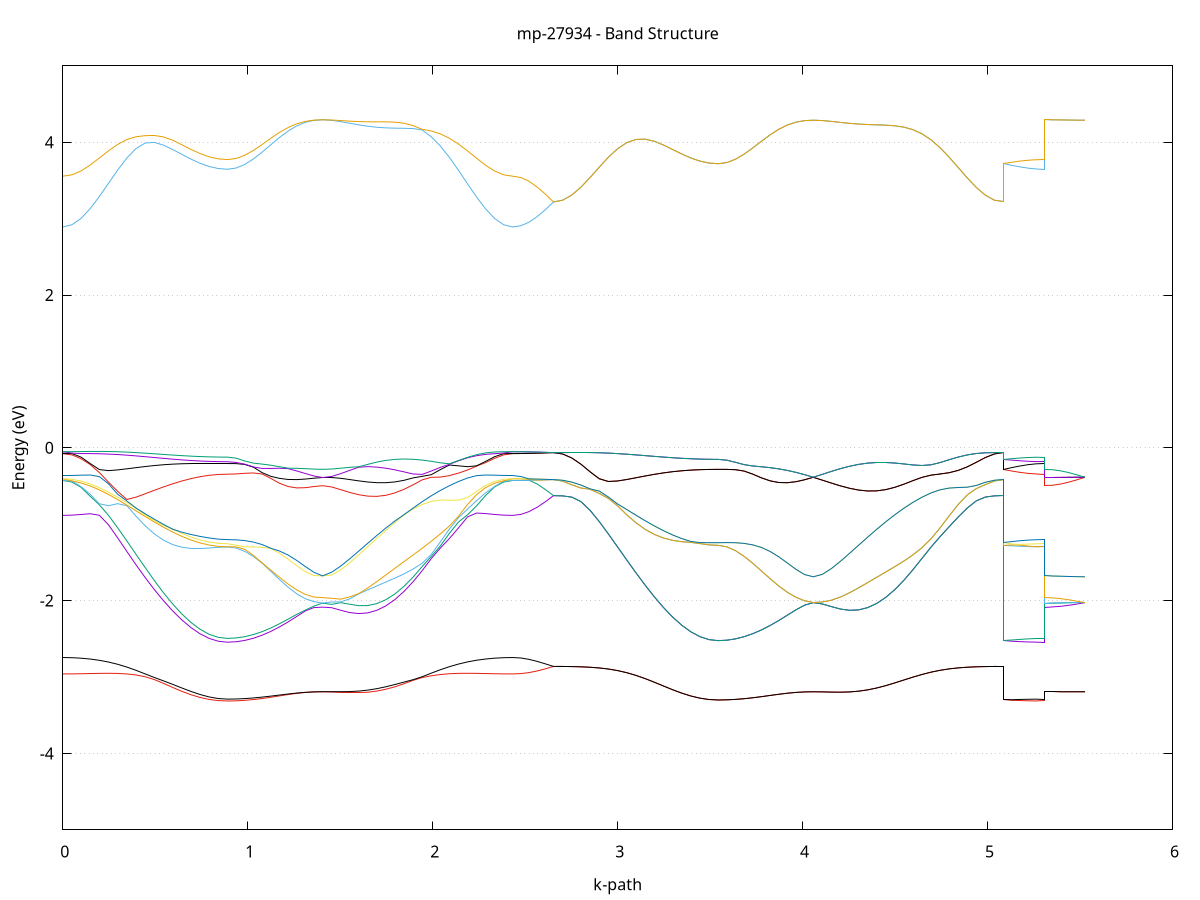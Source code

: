 set title 'mp-27934 - Band Structure'
set xlabel 'k-path'
set ylabel 'Energy (eV)'
set grid y
set yrange [-5:5]
set terminal png size 800,600
set output 'mp-27934_bands_gnuplot.png'
plot '-' using 1:2 with lines notitle, '-' using 1:2 with lines notitle, '-' using 1:2 with lines notitle, '-' using 1:2 with lines notitle, '-' using 1:2 with lines notitle, '-' using 1:2 with lines notitle, '-' using 1:2 with lines notitle, '-' using 1:2 with lines notitle, '-' using 1:2 with lines notitle, '-' using 1:2 with lines notitle, '-' using 1:2 with lines notitle, '-' using 1:2 with lines notitle, '-' using 1:2 with lines notitle, '-' using 1:2 with lines notitle, '-' using 1:2 with lines notitle, '-' using 1:2 with lines notitle, '-' using 1:2 with lines notitle, '-' using 1:2 with lines notitle, '-' using 1:2 with lines notitle, '-' using 1:2 with lines notitle, '-' using 1:2 with lines notitle, '-' using 1:2 with lines notitle, '-' using 1:2 with lines notitle, '-' using 1:2 with lines notitle, '-' using 1:2 with lines notitle, '-' using 1:2 with lines notitle, '-' using 1:2 with lines notitle, '-' using 1:2 with lines notitle, '-' using 1:2 with lines notitle, '-' using 1:2 with lines notitle, '-' using 1:2 with lines notitle, '-' using 1:2 with lines notitle, '-' using 1:2 with lines notitle, '-' using 1:2 with lines notitle, '-' using 1:2 with lines notitle, '-' using 1:2 with lines notitle, '-' using 1:2 with lines notitle, '-' using 1:2 with lines notitle, '-' using 1:2 with lines notitle, '-' using 1:2 with lines notitle, '-' using 1:2 with lines notitle, '-' using 1:2 with lines notitle, '-' using 1:2 with lines notitle, '-' using 1:2 with lines notitle, '-' using 1:2 with lines notitle, '-' using 1:2 with lines notitle, '-' using 1:2 with lines notitle, '-' using 1:2 with lines notitle, '-' using 1:2 with lines notitle, '-' using 1:2 with lines notitle, '-' using 1:2 with lines notitle, '-' using 1:2 with lines notitle, '-' using 1:2 with lines notitle, '-' using 1:2 with lines notitle, '-' using 1:2 with lines notitle, '-' using 1:2 with lines notitle, '-' using 1:2 with lines notitle, '-' using 1:2 with lines notitle, '-' using 1:2 with lines notitle, '-' using 1:2 with lines notitle, '-' using 1:2 with lines notitle, '-' using 1:2 with lines notitle, '-' using 1:2 with lines notitle, '-' using 1:2 with lines notitle, '-' using 1:2 with lines notitle, '-' using 1:2 with lines notitle, '-' using 1:2 with lines notitle, '-' using 1:2 with lines notitle, '-' using 1:2 with lines notitle, '-' using 1:2 with lines notitle, '-' using 1:2 with lines notitle, '-' using 1:2 with lines notitle, '-' using 1:2 with lines notitle, '-' using 1:2 with lines notitle, '-' using 1:2 with lines notitle, '-' using 1:2 with lines notitle, '-' using 1:2 with lines notitle, '-' using 1:2 with lines notitle, '-' using 1:2 with lines notitle, '-' using 1:2 with lines notitle, '-' using 1:2 with lines notitle, '-' using 1:2 with lines notitle, '-' using 1:2 with lines notitle, '-' using 1:2 with lines notitle, '-' using 1:2 with lines notitle, '-' using 1:2 with lines notitle, '-' using 1:2 with lines notitle, '-' using 1:2 with lines notitle, '-' using 1:2 with lines notitle, '-' using 1:2 with lines notitle, '-' using 1:2 with lines notitle, '-' using 1:2 with lines notitle, '-' using 1:2 with lines notitle, '-' using 1:2 with lines notitle, '-' using 1:2 with lines notitle, '-' using 1:2 with lines notitle
0.000000 -13.458510
0.049470 -13.455810
0.098940 -13.447810
0.148410 -13.434710
0.197880 -13.416810
0.247351 -13.394410
0.296821 -13.368210
0.346291 -13.338810
0.395761 -13.306810
0.445231 -13.273210
0.494701 -13.238710
0.544171 -13.204210
0.593641 -13.170810
0.643112 -13.139110
0.692582 -13.110110
0.742052 -13.084410
0.791522 -13.062410
0.840992 -13.044610
0.890462 -13.033910
0.890462 -13.033910
0.937199 -13.033210
0.983936 -13.031010
1.030674 -13.027610
1.077411 -13.023110
1.124148 -13.018410
1.170885 -13.015110
1.217622 -13.011510
1.264359 -13.007810
1.311097 -13.004110
1.357834 -13.000710
1.404571 -12.998710
1.404571 -12.998710
1.453534 -13.002210
1.502496 -13.010410
1.551459 -13.022710
1.600422 -13.039010
1.649384 -13.059310
1.698347 -13.083210
1.747310 -13.110610
1.796273 -13.140810
1.845235 -13.173210
1.894198 -13.207110
1.943161 -13.241610
1.992123 -13.276010
2.041086 -13.309410
2.090049 -13.340910
2.139012 -13.369910
2.187974 -13.395710
2.236937 -13.417610
2.285900 -13.435210
2.334863 -13.448010
2.383825 -13.455810
2.432788 -13.458510
2.432788 -13.458510
2.476865 -13.457810
2.520942 -13.456010
2.565019 -13.453110
2.609096 -13.449510
2.653173 -13.445310
2.653173 -13.445310
2.702643 -13.442610
2.752113 -13.434710
2.801583 -13.421810
2.851053 -13.404110
2.900523 -13.382110
2.949993 -13.356310
2.999464 -13.327310
3.048934 -13.295910
3.098404 -13.262910
3.147874 -13.229010
3.197344 -13.195310
3.246814 -13.162710
3.296284 -13.131910
3.345754 -13.103710
3.395225 -13.078810
3.444695 -13.057610
3.494165 -13.040710
3.543635 -13.031610
3.543635 -13.031610
3.590372 -13.031010
3.637109 -13.029110
3.683846 -13.026110
3.730584 -13.022410
3.777321 -13.018210
3.824058 -13.014110
3.870795 -13.010210
3.917532 -13.006510
3.964269 -13.003110
4.011006 -13.000210
4.057744 -12.998610
4.057744 -12.998610
4.106706 -13.001410
4.155669 -13.008810
4.204632 -13.020210
4.253594 -13.035510
4.302557 -13.054810
4.351520 -13.077810
4.400483 -13.104210
4.449445 -13.133510
4.498408 -13.165110
4.547371 -13.198110
4.596333 -13.231910
4.645296 -13.265610
4.694259 -13.298410
4.743222 -13.329410
4.792184 -13.358010
4.841147 -13.383310
4.890110 -13.404910
4.939073 -13.422310
4.988035 -13.435010
5.036998 -13.442710
5.085961 -13.445310
5.085961 -13.031610
5.130038 -13.032410
5.174115 -13.033110
5.218192 -13.033510
5.262268 -13.033810
5.306345 -13.033910
5.306345 -12.998710
5.350422 -12.998710
5.394499 -12.998710
5.438576 -12.998710
5.482653 -12.998710
5.526730 -12.998610
e
0.000000 -13.431010
0.049470 -13.428410
0.098940 -13.420610
0.148410 -13.407810
0.197880 -13.390410
0.247351 -13.368710
0.296821 -13.343310
0.346291 -13.314810
0.395761 -13.283910
0.445231 -13.251510
0.494701 -13.218410
0.544171 -13.185510
0.593641 -13.153610
0.643112 -13.123710
0.692582 -13.096410
0.742052 -13.072210
0.791522 -13.051710
0.840992 -13.035010
0.890462 -13.027610
0.890462 -13.027610
0.937199 -13.027110
0.983936 -13.025910
1.030674 -13.023910
1.077411 -13.021410
1.124148 -13.018010
1.170885 -13.012810
1.217622 -13.008110
1.264359 -13.004510
1.311097 -13.001710
1.357834 -12.999610
1.404571 -12.998610
1.404571 -12.998610
1.453534 -13.000610
1.502496 -13.006810
1.551459 -13.017110
1.600422 -13.031410
1.649384 -13.049610
1.698347 -13.071610
1.747310 -13.097010
1.796273 -13.125310
1.845235 -13.156010
1.894198 -13.188210
1.943161 -13.221210
1.992123 -13.254210
2.041086 -13.286410
2.090049 -13.316910
2.139012 -13.344910
2.187974 -13.369910
2.236937 -13.391210
2.285900 -13.408310
2.334863 -13.420810
2.383825 -13.428410
2.432788 -13.431010
2.432788 -13.431010
2.476865 -13.431710
2.520942 -13.433810
2.565019 -13.437010
2.609096 -13.441010
2.653173 -13.445310
2.653173 -13.445310
2.702643 -13.442610
2.752113 -13.434710
2.801583 -13.421810
2.851053 -13.404110
2.900523 -13.382110
2.949993 -13.356310
2.999464 -13.327310
3.048934 -13.295910
3.098404 -13.262810
3.147874 -13.229010
3.197344 -13.195310
3.246814 -13.162710
3.296284 -13.131910
3.345754 -13.103710
3.395225 -13.078810
3.444695 -13.057610
3.494165 -13.040710
3.543635 -13.031610
3.543635 -13.031610
3.590372 -13.031010
3.637109 -13.029110
3.683846 -13.026110
3.730584 -13.022310
3.777321 -13.018210
3.824058 -13.014110
3.870795 -13.010210
3.917532 -13.006510
3.964269 -13.003110
4.011006 -13.000210
4.057744 -12.998610
4.057744 -12.998610
4.106706 -13.001410
4.155669 -13.008810
4.204632 -13.020210
4.253594 -13.035510
4.302557 -13.054810
4.351520 -13.077810
4.400483 -13.104210
4.449445 -13.133510
4.498408 -13.165110
4.547371 -13.198110
4.596333 -13.231910
4.645296 -13.265610
4.694259 -13.298410
4.743222 -13.329410
4.792184 -13.358010
4.841147 -13.383310
4.890110 -13.404910
4.939073 -13.422310
4.988035 -13.435010
5.036998 -13.442710
5.085961 -13.445310
5.085961 -13.031610
5.130038 -13.030710
5.174115 -13.029710
5.218192 -13.028710
5.262268 -13.027910
5.306345 -13.027610
5.306345 -12.998610
5.350422 -12.998610
5.394499 -12.998610
5.438576 -12.998610
5.482653 -12.998610
5.526730 -12.998610
e
0.000000 -13.059610
0.049470 -13.059110
0.098940 -13.057510
0.148410 -13.054910
0.197880 -13.051410
0.247351 -13.047210
0.296821 -13.042310
0.346291 -13.037010
0.395761 -13.031510
0.445231 -13.025910
0.494701 -13.020710
0.544171 -13.016010
0.593641 -13.012110
0.643112 -13.009510
0.692582 -13.008410
0.742052 -13.009410
0.791522 -13.012810
0.840992 -13.018910
0.890462 -13.022810
0.890462 -13.022810
0.937199 -13.022310
0.983936 -13.020610
1.030674 -13.017710
1.077411 -13.014010
1.124148 -13.009810
1.170885 -13.007210
1.217622 -13.003910
1.264359 -13.000210
1.311097 -12.996910
1.357834 -12.994910
1.404571 -12.994410
1.404571 -12.994410
1.453534 -12.994310
1.502496 -12.993910
1.551459 -12.993910
1.600422 -12.994610
1.649384 -12.996110
1.698347 -12.998510
1.747310 -13.001610
1.796273 -13.005410
1.845235 -13.009910
1.894198 -13.014910
1.943161 -13.020310
1.992123 -13.026010
2.041086 -13.031710
2.090049 -13.037310
2.139012 -13.042610
2.187974 -13.047410
2.236937 -13.051610
2.285900 -13.055010
2.334863 -13.057610
2.383825 -13.059110
2.432788 -13.059610
2.432788 -13.059610
2.476865 -13.058810
2.520942 -13.056310
2.565019 -13.052410
2.609096 -13.047710
2.653173 -13.042510
2.653173 -13.042510
2.702643 -13.042010
2.752113 -13.040610
2.801583 -13.038410
2.851053 -13.035310
2.900523 -13.031610
2.949993 -13.027410
2.999464 -13.022810
3.048934 -13.018110
3.098404 -13.013510
3.147874 -13.009210
3.197344 -13.005510
3.246814 -13.002710
3.296284 -13.001010
3.345754 -13.001010
3.395225 -13.002810
3.444695 -13.006810
3.494165 -13.013210
3.543635 -13.018710
3.543635 -13.018710
3.590372 -13.018410
3.637109 -13.017310
3.683846 -13.015510
3.730584 -13.012910
3.777321 -13.009710
3.824058 -13.005910
3.870795 -13.001910
3.917532 -12.998210
3.964269 -12.995510
4.011006 -12.994410
4.057744 -12.994410
4.057744 -12.994410
4.106706 -12.993510
4.155669 -12.992010
4.204632 -12.990910
4.253594 -12.990610
4.302557 -12.991010
4.351520 -12.992210
4.400483 -12.994210
4.449445 -12.996910
4.498408 -13.000410
4.547371 -13.004310
4.596333 -13.008710
4.645296 -13.013410
4.694259 -13.018310
4.743222 -13.023010
4.792184 -13.027610
4.841147 -13.031810
4.890110 -13.035510
4.939073 -13.038510
4.988035 -13.040710
5.036998 -13.042110
5.085961 -13.042510
5.085961 -13.018710
5.130038 -13.019710
5.174115 -13.020710
5.218192 -13.021710
5.262268 -13.022510
5.306345 -13.022810
5.306345 -12.994410
5.350422 -12.994410
5.394499 -12.994410
5.438576 -12.994410
5.482653 -12.994410
5.526730 -12.994410
e
0.000000 -13.026510
0.049470 -13.026110
0.098940 -13.024910
0.148410 -13.022910
0.197880 -13.020310
0.247351 -13.017110
0.296821 -13.013510
0.346291 -13.009710
0.395761 -13.005810
0.445231 -13.002010
0.494701 -12.998710
0.544171 -12.996010
0.593641 -12.994210
0.643112 -12.993510
0.692582 -12.994410
0.742052 -12.997210
0.791522 -13.002010
0.840992 -13.009310
0.890462 -13.016310
0.890462 -13.016310
0.937199 -13.016110
0.983936 -13.015210
1.030674 -13.013910
1.077411 -13.012110
1.124148 -13.009510
1.170885 -13.004910
1.217622 -13.000510
1.264359 -12.996910
1.311097 -12.994610
1.357834 -12.993910
1.404571 -12.994410
1.404571 -12.994410
1.453534 -12.992910
1.502496 -12.990510
1.551459 -12.988510
1.600422 -12.987210
1.649384 -12.986610
1.698347 -12.986810
1.747310 -12.987710
1.796273 -12.989410
1.845235 -12.991810
1.894198 -12.994710
1.943161 -12.998210
1.992123 -13.001910
2.041086 -13.005910
2.090049 -13.009910
2.139012 -13.013710
2.187974 -13.017310
2.236937 -13.020410
2.285900 -13.023010
2.334863 -13.024910
2.383825 -13.026110
2.432788 -13.026510
2.432788 -13.026510
2.476865 -13.027310
2.520942 -13.029510
2.565019 -13.033010
2.609096 -13.037510
2.653173 -13.042510
2.653173 -13.042510
2.702643 -13.042010
2.752113 -13.040610
2.801583 -13.038410
2.851053 -13.035310
2.900523 -13.031610
2.949993 -13.027410
2.999464 -13.022810
3.048934 -13.018110
3.098404 -13.013510
3.147874 -13.009210
3.197344 -13.005510
3.246814 -13.002710
3.296284 -13.001010
3.345754 -13.001010
3.395225 -13.002810
3.444695 -13.006810
3.494165 -13.013210
3.543635 -13.018710
3.543635 -13.018710
3.590372 -13.018410
3.637109 -13.017310
3.683846 -13.015510
3.730584 -13.012910
3.777321 -13.009710
3.824058 -13.005910
3.870795 -13.001910
3.917532 -12.998210
3.964269 -12.995510
4.011006 -12.994410
4.057744 -12.994410
4.057744 -12.994410
4.106706 -12.993510
4.155669 -12.992010
4.204632 -12.990910
4.253594 -12.990610
4.302557 -12.991010
4.351520 -12.992210
4.400483 -12.994210
4.449445 -12.996910
4.498408 -13.000410
4.547371 -13.004310
4.596333 -13.008710
4.645296 -13.013410
4.694259 -13.018310
4.743222 -13.023010
4.792184 -13.027610
4.841147 -13.031810
4.890110 -13.035510
4.939073 -13.038510
4.988035 -13.040710
5.036998 -13.042110
5.085961 -13.042510
5.085961 -13.018710
5.130038 -13.017910
5.174115 -13.017210
5.218192 -13.016810
5.262268 -13.016410
5.306345 -13.016310
5.306345 -12.994410
5.350422 -12.994410
5.394499 -12.994410
5.438576 -12.994410
5.482653 -12.994410
5.526730 -12.994410
e
0.000000 -6.888510
0.049470 -6.887510
0.098940 -6.884810
0.148410 -6.880310
0.197880 -6.874510
0.247351 -6.867710
0.296821 -6.860510
0.346291 -6.853310
0.395761 -6.846610
0.445231 -6.840910
0.494701 -6.836510
0.544171 -6.833310
0.593641 -6.831210
0.643112 -6.830110
0.692582 -6.829710
0.742052 -6.829710
0.791522 -6.829910
0.840992 -6.830110
0.890462 -6.830210
0.890462 -6.830210
0.937199 -6.828710
0.983936 -6.824410
1.030674 -6.817410
1.077411 -6.808010
1.124148 -6.796410
1.170885 -6.782810
1.217622 -6.767810
1.264359 -6.751810
1.311097 -6.735710
1.357834 -6.720310
1.404571 -6.707110
1.404571 -6.707110
1.453534 -6.721010
1.502496 -6.736510
1.551459 -6.752010
1.600422 -6.766610
1.649384 -6.779910
1.698347 -6.791610
1.747310 -6.801710
1.796273 -6.810410
1.845235 -6.818210
1.894198 -6.825410
1.943161 -6.832310
1.992123 -6.839210
2.041086 -6.846310
2.090049 -6.853610
2.139012 -6.861010
2.187974 -6.868210
2.236937 -6.874810
2.285900 -6.880510
2.334863 -6.884810
2.383825 -6.887610
2.432788 -6.888510
2.432788 -6.888510
2.476865 -6.888510
2.520942 -6.888510
2.565019 -6.888510
2.609096 -6.888410
2.653173 -6.888410
2.653173 -6.888410
2.702643 -6.887510
2.752113 -6.884710
2.801583 -6.880210
2.851053 -6.874410
2.900523 -6.867610
2.949993 -6.860310
2.999464 -6.853110
3.048934 -6.846510
3.098404 -6.840810
3.147874 -6.836310
3.197344 -6.833110
3.246814 -6.831010
3.296284 -6.829910
3.345754 -6.829510
3.395225 -6.829510
3.444695 -6.829710
3.494165 -6.829810
3.543635 -6.829910
3.543635 -6.829910
3.590372 -6.828510
3.637109 -6.824310
3.683846 -6.817410
3.730584 -6.807910
3.777321 -6.796110
3.824058 -6.782410
3.870795 -6.767210
3.917532 -6.751210
3.964269 -6.735010
4.011006 -6.719610
4.057744 -6.706510
4.057744 -6.706510
4.106706 -6.720110
4.155669 -6.735510
4.204632 -6.750910
4.253594 -6.765510
4.302557 -6.778810
4.351520 -6.790510
4.400483 -6.800710
4.449445 -6.809610
4.498408 -6.817510
4.547371 -6.824810
4.596333 -6.831910
4.645296 -6.838910
4.694259 -6.846110
4.743222 -6.853510
4.792184 -6.861010
4.841147 -6.868210
4.890110 -6.874810
4.939073 -6.880410
4.988035 -6.884810
5.036998 -6.887510
5.085961 -6.888410
5.085961 -6.829910
5.130038 -6.830010
5.174115 -6.830110
5.218192 -6.830110
5.262268 -6.830210
5.306345 -6.830210
5.306345 -6.707110
5.350422 -6.707110
5.394499 -6.706910
5.438576 -6.706610
5.482653 -6.706510
5.526730 -6.706510
e
0.000000 -6.888510
0.049470 -6.887410
0.098940 -6.884610
0.148410 -6.880110
0.197880 -6.874310
0.247351 -6.867510
0.296821 -6.860210
0.346291 -6.853010
0.395761 -6.846310
0.445231 -6.840610
0.494701 -6.836110
0.544171 -6.832910
0.593641 -6.830810
0.643112 -6.829710
0.692582 -6.829310
0.742052 -6.829310
0.791522 -6.829410
0.840992 -6.829610
0.890462 -6.829710
0.890462 -6.829710
0.937199 -6.828310
0.983936 -6.824110
1.030674 -6.817310
1.077411 -6.807810
1.124148 -6.795910
1.170885 -6.782010
1.217622 -6.766710
1.264359 -6.750510
1.311097 -6.734310
1.357834 -6.718910
1.404571 -6.706510
1.404571 -6.706510
1.453534 -6.719310
1.502496 -6.734510
1.551459 -6.749810
1.600422 -6.764310
1.649384 -6.777610
1.698347 -6.789510
1.747310 -6.799810
1.796273 -6.808810
1.845235 -6.816810
1.894198 -6.824310
1.943161 -6.831410
1.992123 -6.838610
2.041086 -6.845910
2.090049 -6.853410
2.139012 -6.860910
2.187974 -6.868110
2.236937 -6.874710
2.285900 -6.880310
2.334863 -6.884710
2.383825 -6.887410
2.432788 -6.888510
2.432788 -6.888510
2.476865 -6.888510
2.520942 -6.888510
2.565019 -6.888510
2.609096 -6.888410
2.653173 -6.888410
2.653173 -6.888410
2.702643 -6.887510
2.752113 -6.884710
2.801583 -6.880210
2.851053 -6.874410
2.900523 -6.867610
2.949993 -6.860310
2.999464 -6.853110
3.048934 -6.846510
3.098404 -6.840810
3.147874 -6.836310
3.197344 -6.833110
3.246814 -6.831010
3.296284 -6.829910
3.345754 -6.829510
3.395225 -6.829510
3.444695 -6.829710
3.494165 -6.829810
3.543635 -6.829910
3.543635 -6.829910
3.590372 -6.828510
3.637109 -6.824310
3.683846 -6.817410
3.730584 -6.807910
3.777321 -6.796110
3.824058 -6.782410
3.870795 -6.767210
3.917532 -6.751210
3.964269 -6.735010
4.011006 -6.719610
4.057744 -6.706510
4.057744 -6.706510
4.106706 -6.720110
4.155669 -6.735510
4.204632 -6.750910
4.253594 -6.765510
4.302557 -6.778810
4.351520 -6.790510
4.400483 -6.800710
4.449445 -6.809610
4.498408 -6.817510
4.547371 -6.824810
4.596333 -6.831910
4.645296 -6.838910
4.694259 -6.846110
4.743222 -6.853510
4.792184 -6.861010
4.841147 -6.868210
4.890110 -6.874810
4.939073 -6.880410
4.988035 -6.884810
5.036998 -6.887510
5.085961 -6.888410
5.085961 -6.829910
5.130038 -6.829810
5.174115 -6.829810
5.218192 -6.829710
5.262268 -6.829710
5.306345 -6.829710
5.306345 -6.706510
5.350422 -6.706510
5.394499 -6.706510
5.438576 -6.706510
5.482653 -6.706510
5.526730 -6.706510
e
0.000000 -6.888310
0.049470 -6.886910
0.098940 -6.882310
0.148410 -6.874810
0.197880 -6.864610
0.247351 -6.852010
0.296821 -6.837310
0.346291 -6.821310
0.395761 -6.804910
0.445231 -6.789610
0.494701 -6.776610
0.544171 -6.767310
0.593641 -6.761910
0.643112 -6.760010
0.692582 -6.760410
0.742052 -6.762010
0.791522 -6.763910
0.840992 -6.765210
0.890462 -6.765710
0.890462 -6.765710
0.937199 -6.764110
0.983936 -6.759410
1.030674 -6.751910
1.077411 -6.741810
1.124148 -6.729910
1.170885 -6.717110
1.217622 -6.704710
1.264359 -6.695210
1.311097 -6.692110
1.357834 -6.696610
1.404571 -6.706510
1.404571 -6.706510
1.453534 -6.696110
1.502496 -6.689910
1.551459 -6.688010
1.600422 -6.689410
1.649384 -6.693010
1.698347 -6.698310
1.747310 -6.705310
1.796273 -6.715010
1.845235 -6.727810
1.894198 -6.743710
1.943161 -6.761910
1.992123 -6.781310
2.041086 -6.800910
2.090049 -6.819610
2.139012 -6.836810
2.187974 -6.852010
2.236937 -6.864810
2.285900 -6.875010
2.334863 -6.882410
2.383825 -6.886910
2.432788 -6.888310
2.432788 -6.888310
2.476865 -6.888310
2.520942 -6.888410
2.565019 -6.888410
2.609096 -6.888410
2.653173 -6.888410
2.653173 -6.888410
2.702643 -6.886810
2.752113 -6.882110
2.801583 -6.874410
2.851053 -6.863810
2.900523 -6.850610
2.949993 -6.835510
2.999464 -6.819010
3.048934 -6.802310
3.098404 -6.786810
3.147874 -6.773910
3.197344 -6.765010
3.246814 -6.760110
3.296284 -6.758610
3.345754 -6.759410
3.395225 -6.761310
3.444695 -6.763210
3.494165 -6.764710
3.543635 -6.765210
3.543635 -6.765210
3.590372 -6.763610
3.637109 -6.759010
3.683846 -6.751410
3.730584 -6.741410
3.777321 -6.729610
3.824058 -6.716810
3.870795 -6.704610
3.917532 -6.695210
3.964269 -6.691910
4.011006 -6.696210
4.057744 -6.705910
4.057744 -6.705910
4.106706 -6.695610
4.155669 -6.689610
4.204632 -6.687910
4.253594 -6.689310
4.302557 -6.692810
4.351520 -6.697710
4.400483 -6.704310
4.449445 -6.713410
4.498408 -6.725710
4.547371 -6.741210
4.596333 -6.759210
4.645296 -6.778710
4.694259 -6.798410
4.743222 -6.817510
4.792184 -6.835110
4.841147 -6.850810
4.890110 -6.864010
4.939073 -6.874610
4.988035 -6.882210
5.036998 -6.886910
5.085961 -6.888410
5.085961 -6.765210
5.130038 -6.765410
5.174115 -6.765510
5.218192 -6.765610
5.262268 -6.765710
5.306345 -6.765710
5.306345 -6.706510
5.350422 -6.706510
5.394499 -6.706510
5.438576 -6.706510
5.482653 -6.706310
5.526730 -6.705910
e
0.000000 -6.888310
0.049470 -6.886810
0.098940 -6.881910
0.148410 -6.873910
0.197880 -6.862910
0.247351 -6.849310
0.296821 -6.833610
0.346291 -6.816710
0.395761 -6.799610
0.445231 -6.783910
0.494701 -6.771210
0.544171 -6.762610
0.593641 -6.758310
0.643112 -6.757310
0.692582 -6.758410
0.742052 -6.760510
0.791522 -6.762610
0.840992 -6.764210
0.890462 -6.764710
0.890462 -6.764710
0.937199 -6.763110
0.983936 -6.758510
1.030674 -6.751010
1.077411 -6.741010
1.124148 -6.729210
1.170885 -6.716610
1.217622 -6.704410
1.264359 -6.695210
1.311097 -6.691810
1.357834 -6.695810
1.404571 -6.704710
1.404571 -6.704710
1.453534 -6.695110
1.502496 -6.689310
1.551459 -6.687710
1.600422 -6.689310
1.649384 -6.692510
1.698347 -6.697110
1.747310 -6.703310
1.796273 -6.711910
1.845235 -6.723610
1.894198 -6.738710
1.943161 -6.756510
1.992123 -6.776010
2.041086 -6.796010
2.090049 -6.815410
2.139012 -6.833410
2.187974 -6.849510
2.236937 -6.863210
2.285900 -6.874110
2.334863 -6.882110
2.383825 -6.886810
2.432788 -6.888310
2.432788 -6.888310
2.476865 -6.888310
2.520942 -6.888310
2.565019 -6.888410
2.609096 -6.888410
2.653173 -6.888410
2.653173 -6.888410
2.702643 -6.886810
2.752113 -6.882110
2.801583 -6.874410
2.851053 -6.863810
2.900523 -6.850610
2.949993 -6.835510
2.999464 -6.819010
3.048934 -6.802310
3.098404 -6.786810
3.147874 -6.773910
3.197344 -6.765010
3.246814 -6.760110
3.296284 -6.758610
3.345754 -6.759410
3.395225 -6.761310
3.444695 -6.763210
3.494165 -6.764710
3.543635 -6.765210
3.543635 -6.765210
3.590372 -6.763610
3.637109 -6.759010
3.683846 -6.751410
3.730584 -6.741410
3.777321 -6.729610
3.824058 -6.716810
3.870795 -6.704610
3.917532 -6.695210
3.964269 -6.691910
4.011006 -6.696210
4.057744 -6.705910
4.057744 -6.705910
4.106706 -6.695610
4.155669 -6.689610
4.204632 -6.687910
4.253594 -6.689310
4.302557 -6.692810
4.351520 -6.697710
4.400483 -6.704310
4.449445 -6.713410
4.498408 -6.725710
4.547371 -6.741210
4.596333 -6.759210
4.645296 -6.778710
4.694259 -6.798410
4.743222 -6.817510
4.792184 -6.835110
4.841147 -6.850810
4.890110 -6.864010
4.939073 -6.874610
4.988035 -6.882210
5.036998 -6.886910
5.085961 -6.888410
5.085961 -6.765210
5.130038 -6.765110
5.174115 -6.764910
5.218192 -6.764810
5.262268 -6.764710
5.306345 -6.764710
5.306345 -6.704710
5.350422 -6.704710
5.394499 -6.704910
5.438576 -6.705210
5.482653 -6.705510
5.526730 -6.705910
e
0.000000 -6.747810
0.049470 -6.746610
0.098940 -6.743210
0.148410 -6.737610
0.197880 -6.730010
0.247351 -6.720510
0.296821 -6.709210
0.346291 -6.696310
0.395761 -6.681810
0.445231 -6.665610
0.494701 -6.650610
0.544171 -6.648910
0.593641 -6.646810
0.643112 -6.643610
0.692582 -6.640010
0.742052 -6.636610
0.791522 -6.633910
0.840992 -6.632210
0.890462 -6.631610
0.890462 -6.631610
0.937199 -6.631610
0.983936 -6.631710
1.030674 -6.631810
1.077411 -6.632110
1.124148 -6.632610
1.170885 -6.633410
1.217622 -6.634210
1.264359 -6.633710
1.311097 -6.630110
1.357834 -6.623010
1.404571 -6.615610
1.404571 -6.615610
1.453534 -6.620310
1.502496 -6.622510
1.551459 -6.623210
1.600422 -6.623810
1.649384 -6.628710
1.698347 -6.634610
1.747310 -6.640810
1.796273 -6.647510
1.845235 -6.654510
1.894198 -6.662010
1.943161 -6.670310
1.992123 -6.679510
2.041086 -6.689710
2.090049 -6.700410
2.139012 -6.711210
2.187974 -6.721510
2.236937 -6.730510
2.285900 -6.737910
2.334863 -6.743310
2.383825 -6.746710
2.432788 -6.747810
2.432788 -6.747810
2.476865 -6.747710
2.520942 -6.747310
2.565019 -6.746710
2.609096 -6.745910
2.653173 -6.745110
2.653173 -6.745110
2.702643 -6.744010
2.752113 -6.740710
2.801583 -6.735210
2.851053 -6.727710
2.900523 -6.718410
2.949993 -6.707410
2.999464 -6.694710
3.048934 -6.680510
3.098404 -6.664510
3.147874 -6.649810
3.197344 -6.647810
3.246814 -6.645410
3.296284 -6.642110
3.345754 -6.638510
3.395225 -6.635210
3.444695 -6.632710
3.494165 -6.631010
3.543635 -6.630510
3.543635 -6.630510
3.590372 -6.630510
3.637109 -6.630510
3.683846 -6.630710
3.730584 -6.631010
3.777321 -6.631610
3.824058 -6.632510
3.870795 -6.633310
3.917532 -6.633010
3.964269 -6.629610
4.011006 -6.622710
4.057744 -6.615610
4.057744 -6.615610
4.106706 -6.620210
4.155669 -6.622310
4.204632 -6.622610
4.253594 -6.623610
4.302557 -6.628510
4.351520 -6.634310
4.400483 -6.640510
4.449445 -6.647110
4.498408 -6.654010
4.547371 -6.661410
4.596333 -6.669510
4.645296 -6.678410
4.694259 -6.688310
4.743222 -6.698810
4.792184 -6.709410
4.841147 -6.719310
4.890110 -6.728210
4.939073 -6.735410
4.988035 -6.740810
5.036998 -6.744010
5.085961 -6.745110
5.085961 -6.630510
5.130038 -6.630810
5.174115 -6.631110
5.218192 -6.631410
5.262268 -6.631610
5.306345 -6.631610
5.306345 -6.615610
5.350422 -6.615610
5.394499 -6.615610
5.438576 -6.615610
5.482653 -6.615610
5.526730 -6.615610
e
0.000000 -6.742510
0.049470 -6.741410
0.098940 -6.738110
0.148410 -6.732810
0.197880 -6.725410
0.247351 -6.716310
0.296821 -6.705610
0.346291 -6.693210
0.395761 -6.679210
0.445231 -6.663310
0.494701 -6.648610
0.544171 -6.646510
0.593641 -6.644010
0.643112 -6.640610
0.692582 -6.637010
0.742052 -6.633810
0.791522 -6.631410
0.840992 -6.629910
0.890462 -6.629310
0.890462 -6.629310
0.937199 -6.629410
0.983936 -6.629410
1.030674 -6.629610
1.077411 -6.629910
1.124148 -6.630510
1.170885 -6.631510
1.217622 -6.632410
1.264359 -6.632210
1.311097 -6.629010
1.357834 -6.622410
1.404571 -6.615610
1.404571 -6.615610
1.453534 -6.620110
1.502496 -6.621910
1.551459 -6.622010
1.600422 -6.623410
1.649384 -6.628110
1.698347 -6.633910
1.747310 -6.640110
1.796273 -6.646610
1.845235 -6.653410
1.894198 -6.660710
1.943161 -6.668610
1.992123 -6.677410
2.041086 -6.687010
2.090049 -6.697310
2.139012 -6.707510
2.187974 -6.717310
2.236937 -6.725910
2.285900 -6.733010
2.334863 -6.738210
2.383825 -6.741410
2.432788 -6.742510
2.432788 -6.742510
2.476865 -6.742610
2.520942 -6.743010
2.565019 -6.743610
2.609096 -6.744310
2.653173 -6.745110
2.653173 -6.745110
2.702643 -6.744010
2.752113 -6.740710
2.801583 -6.735210
2.851053 -6.727710
2.900523 -6.718410
2.949993 -6.707410
2.999464 -6.694710
3.048934 -6.680510
3.098404 -6.664510
3.147874 -6.649810
3.197344 -6.647810
3.246814 -6.645410
3.296284 -6.642110
3.345754 -6.638510
3.395225 -6.635210
3.444695 -6.632710
3.494165 -6.631010
3.543635 -6.630510
3.543635 -6.630510
3.590372 -6.630510
3.637109 -6.630510
3.683846 -6.630710
3.730584 -6.631010
3.777321 -6.631610
3.824058 -6.632510
3.870795 -6.633310
3.917532 -6.633010
3.964269 -6.629610
4.011006 -6.622710
4.057744 -6.615610
4.057744 -6.615610
4.106706 -6.620210
4.155669 -6.622310
4.204632 -6.622610
4.253594 -6.623610
4.302557 -6.628510
4.351520 -6.634310
4.400483 -6.640510
4.449445 -6.647110
4.498408 -6.654010
4.547371 -6.661410
4.596333 -6.669510
4.645296 -6.678410
4.694259 -6.688310
4.743222 -6.698810
4.792184 -6.709410
4.841147 -6.719310
4.890110 -6.728210
4.939073 -6.735410
4.988035 -6.740710
5.036998 -6.744010
5.085961 -6.745110
5.085961 -6.630510
5.130038 -6.630110
5.174115 -6.629810
5.218192 -6.629610
5.262268 -6.629410
5.306345 -6.629310
5.306345 -6.615610
5.350422 -6.615610
5.394499 -6.615610
5.438576 -6.615610
5.482653 -6.615610
5.526730 -6.615610
e
0.000000 -6.623410
0.049470 -6.623810
0.098940 -6.625210
0.148410 -6.627310
0.197880 -6.630210
0.247351 -6.633610
0.296821 -6.637410
0.346291 -6.641210
0.395761 -6.644710
0.445231 -6.647310
0.494701 -6.645310
0.544171 -6.626510
0.593641 -6.605010
0.643112 -6.583110
0.692582 -6.562210
0.742052 -6.554110
0.791522 -6.548310
0.840992 -6.544610
0.890462 -6.543310
0.890462 -6.543310
0.937199 -6.544310
0.983936 -6.547110
1.030674 -6.551710
1.077411 -6.557910
1.124148 -6.565410
1.170885 -6.573810
1.217622 -6.582810
1.264359 -6.592010
1.311097 -6.600910
1.357834 -6.608910
1.404571 -6.615410
1.404571 -6.615410
1.453534 -6.612810
1.502496 -6.614710
1.551459 -6.618610
1.600422 -6.622710
1.649384 -6.625810
1.698347 -6.629810
1.747310 -6.635110
1.796273 -6.640510
1.845235 -6.644610
1.894198 -6.646710
1.943161 -6.646910
1.992123 -6.645510
2.041086 -6.643110
2.090049 -6.640010
2.139012 -6.636510
2.187974 -6.633110
2.236937 -6.629910
2.285900 -6.627210
2.334863 -6.625110
2.383825 -6.623810
2.432788 -6.623410
2.432788 -6.623410
2.476865 -6.623410
2.520942 -6.623410
2.565019 -6.623410
2.609096 -6.623410
2.653173 -6.623410
2.653173 -6.623410
2.702643 -6.623810
2.752113 -6.625210
2.801583 -6.627310
2.851053 -6.630110
2.900523 -6.633510
2.949993 -6.637310
2.999464 -6.641010
3.048934 -6.644410
3.098404 -6.646710
3.147874 -6.644110
3.197344 -6.625210
3.246814 -6.603710
3.296284 -6.581710
3.345754 -6.561710
3.395225 -6.554110
3.444695 -6.548210
3.494165 -6.544610
3.543635 -6.543310
3.543635 -6.543310
3.590372 -6.544310
3.637109 -6.547110
3.683846 -6.551710
3.730584 -6.557910
3.777321 -6.565310
3.824058 -6.573710
3.870795 -6.582710
3.917532 -6.591910
3.964269 -6.600810
4.011006 -6.608910
4.057744 -6.615410
4.057744 -6.615410
4.106706 -6.612510
4.155669 -6.614410
4.204632 -6.618210
4.253594 -6.622310
4.302557 -6.624410
4.351520 -6.628210
4.400483 -6.633410
4.449445 -6.639010
4.498408 -6.643410
4.547371 -6.645910
4.596333 -6.646410
4.645296 -6.645210
4.694259 -6.642910
4.743222 -6.639810
4.792184 -6.636510
4.841147 -6.633010
4.890110 -6.629910
4.939073 -6.627210
4.988035 -6.625110
5.036998 -6.623810
5.085961 -6.623410
5.085961 -6.543310
5.130038 -6.543310
5.174115 -6.543310
5.218192 -6.543310
5.262268 -6.543310
5.306345 -6.543310
5.306345 -6.615410
5.350422 -6.615410
5.394499 -6.615410
5.438576 -6.615410
5.482653 -6.615410
5.526730 -6.615410
e
0.000000 -6.623410
0.049470 -6.623810
0.098940 -6.625110
0.148410 -6.627310
0.197880 -6.630110
0.247351 -6.633510
0.296821 -6.637210
0.346291 -6.640810
0.395761 -6.644010
0.445231 -6.646110
0.494701 -6.643310
0.544171 -6.624110
0.593641 -6.602410
0.643112 -6.580210
0.692582 -6.561710
0.742052 -6.554110
0.791522 -6.548210
0.840992 -6.544610
0.890462 -6.543310
0.890462 -6.543310
0.937199 -6.544310
0.983936 -6.547110
1.030674 -6.551710
1.077411 -6.557910
1.124148 -6.565310
1.170885 -6.573710
1.217622 -6.582710
1.264359 -6.591810
1.311097 -6.600710
1.357834 -6.608810
1.404571 -6.615410
1.404571 -6.615410
1.453534 -6.612310
1.502496 -6.614110
1.551459 -6.618010
1.600422 -6.621810
1.649384 -6.623210
1.698347 -6.626710
1.747310 -6.631910
1.796273 -6.637610
1.845235 -6.642410
1.894198 -6.645210
1.943161 -6.645910
1.992123 -6.644910
2.041086 -6.642710
2.090049 -6.639710
2.139012 -6.636410
2.187974 -6.633010
2.236937 -6.629910
2.285900 -6.627210
2.334863 -6.625110
2.383825 -6.623810
2.432788 -6.623410
2.432788 -6.623410
2.476865 -6.623410
2.520942 -6.623410
2.565019 -6.623410
2.609096 -6.623410
2.653173 -6.623410
2.653173 -6.623410
2.702643 -6.623810
2.752113 -6.625210
2.801583 -6.627310
2.851053 -6.630110
2.900523 -6.633510
2.949993 -6.637310
2.999464 -6.641010
3.048934 -6.644410
3.098404 -6.646710
3.147874 -6.644110
3.197344 -6.625210
3.246814 -6.603710
3.296284 -6.581710
3.345754 -6.561710
3.395225 -6.554110
3.444695 -6.548210
3.494165 -6.544610
3.543635 -6.543310
3.543635 -6.543310
3.590372 -6.544310
3.637109 -6.547110
3.683846 -6.551710
3.730584 -6.557910
3.777321 -6.565310
3.824058 -6.573710
3.870795 -6.582710
3.917532 -6.591910
3.964269 -6.600810
4.011006 -6.608910
4.057744 -6.615410
4.057744 -6.615410
4.106706 -6.612510
4.155669 -6.614410
4.204632 -6.618210
4.253594 -6.622310
4.302557 -6.624410
4.351520 -6.628210
4.400483 -6.633410
4.449445 -6.639010
4.498408 -6.643410
4.547371 -6.645910
4.596333 -6.646410
4.645296 -6.645210
4.694259 -6.642910
4.743222 -6.639810
4.792184 -6.636510
4.841147 -6.633010
4.890110 -6.629910
4.939073 -6.627210
4.988035 -6.625110
5.036998 -6.623810
5.085961 -6.623410
5.085961 -6.543310
5.130038 -6.543310
5.174115 -6.543310
5.218192 -6.543310
5.262268 -6.543310
5.306345 -6.543310
5.306345 -6.615410
5.350422 -6.615410
5.394499 -6.615410
5.438576 -6.615410
5.482653 -6.615410
5.526730 -6.615410
e
0.000000 -6.623410
0.049470 -6.623410
0.098940 -6.623410
0.148410 -6.623310
0.197880 -6.622810
0.247351 -6.621710
0.296821 -6.619710
0.346291 -6.616610
0.395761 -6.611910
0.445231 -6.605710
0.494701 -6.598110
0.544171 -6.589410
0.593641 -6.580010
0.643112 -6.570510
0.692582 -6.561710
0.742052 -6.543910
0.791522 -6.529410
0.840992 -6.520210
0.890462 -6.516910
0.890462 -6.516910
0.937199 -6.518110
0.983936 -6.521410
1.030674 -6.526910
1.077411 -6.534310
1.124148 -6.543110
1.170885 -6.553410
1.217622 -6.563910
1.264359 -6.573710
1.311097 -6.582010
1.357834 -6.587810
1.404571 -6.590110
1.404571 -6.590110
1.453534 -6.587110
1.502496 -6.580010
1.551459 -6.572910
1.600422 -6.567910
1.649384 -6.565510
1.698347 -6.566010
1.747310 -6.569210
1.796273 -6.574710
1.845235 -6.582110
1.894198 -6.590610
1.943161 -6.599010
1.992123 -6.606710
2.041086 -6.612910
2.090049 -6.617410
2.139012 -6.620310
2.187974 -6.622010
2.236937 -6.622910
2.285900 -6.623310
2.334863 -6.623410
2.383825 -6.623410
2.432788 -6.623410
2.432788 -6.623410
2.476865 -6.623410
2.520942 -6.623410
2.565019 -6.623410
2.609096 -6.623410
2.653173 -6.623410
2.653173 -6.623410
2.702643 -6.623410
2.752113 -6.623410
2.801583 -6.623310
2.851053 -6.622810
2.900523 -6.621710
2.949993 -6.619710
2.999464 -6.616510
3.048934 -6.611910
3.098404 -6.605710
3.147874 -6.598110
3.197344 -6.589310
3.246814 -6.579910
3.296284 -6.570510
3.345754 -6.560810
3.395225 -6.542510
3.444695 -6.528410
3.494165 -6.519410
3.543635 -6.516310
3.543635 -6.516310
3.590372 -6.517410
3.637109 -6.520910
3.683846 -6.526510
3.730584 -6.534010
3.777321 -6.543110
3.824058 -6.553210
3.870795 -6.563610
3.917532 -6.573310
3.964269 -6.581610
4.011006 -6.587610
4.057744 -6.590110
4.057744 -6.590110
4.106706 -6.586810
4.155669 -6.579710
4.204632 -6.572710
4.253594 -6.567710
4.302557 -6.565410
4.351520 -6.565910
4.400483 -6.569110
4.449445 -6.574710
4.498408 -6.582110
4.547371 -6.590510
4.596333 -6.598910
4.645296 -6.606610
4.694259 -6.612810
4.743222 -6.617310
4.792184 -6.620310
4.841147 -6.622010
4.890110 -6.622910
4.939073 -6.623310
4.988035 -6.623410
5.036998 -6.623410
5.085961 -6.623410
5.085961 -6.516310
5.130038 -6.516510
5.174115 -6.516710
5.218192 -6.516810
5.262268 -6.516910
5.306345 -6.516910
5.306345 -6.590110
5.350422 -6.590110
5.394499 -6.590110
5.438576 -6.590110
5.482653 -6.590110
5.526730 -6.590110
e
0.000000 -6.623410
0.049470 -6.623410
0.098940 -6.623410
0.148410 -6.623210
0.197880 -6.622810
0.247351 -6.621710
0.296821 -6.619710
0.346291 -6.616510
0.395761 -6.611910
0.445231 -6.605710
0.494701 -6.598110
0.544171 -6.589310
0.593641 -6.579910
0.643112 -6.570510
0.692582 -6.559310
0.742052 -6.541210
0.791522 -6.527310
0.840992 -6.518610
0.890462 -6.515710
0.890462 -6.515710
0.937199 -6.516910
0.983936 -6.520410
1.030674 -6.526110
1.077411 -6.533810
1.124148 -6.543110
1.170885 -6.553010
1.217622 -6.563310
1.264359 -6.572910
1.311097 -6.581210
1.357834 -6.587310
1.404571 -6.590110
1.404571 -6.590110
1.453534 -6.586610
1.502496 -6.579410
1.551459 -6.572410
1.600422 -6.567510
1.649384 -6.565210
1.698347 -6.565810
1.747310 -6.569110
1.796273 -6.574710
1.845235 -6.582010
1.894198 -6.590410
1.943161 -6.598810
1.992123 -6.606510
2.041086 -6.612710
2.090049 -6.617310
2.139012 -6.620310
2.187974 -6.622010
2.236937 -6.622910
2.285900 -6.623310
2.334863 -6.623410
2.383825 -6.623410
2.432788 -6.623410
2.432788 -6.623410
2.476865 -6.623410
2.520942 -6.623410
2.565019 -6.623410
2.609096 -6.623410
2.653173 -6.623410
2.653173 -6.623410
2.702643 -6.623410
2.752113 -6.623410
2.801583 -6.623310
2.851053 -6.622810
2.900523 -6.621710
2.949993 -6.619710
2.999464 -6.616510
3.048934 -6.611910
3.098404 -6.605710
3.147874 -6.598110
3.197344 -6.589310
3.246814 -6.579910
3.296284 -6.570510
3.345754 -6.560810
3.395225 -6.542510
3.444695 -6.528410
3.494165 -6.519410
3.543635 -6.516310
3.543635 -6.516310
3.590372 -6.517410
3.637109 -6.520910
3.683846 -6.526510
3.730584 -6.534010
3.777321 -6.543110
3.824058 -6.553210
3.870795 -6.563610
3.917532 -6.573310
3.964269 -6.581610
4.011006 -6.587610
4.057744 -6.590110
4.057744 -6.590110
4.106706 -6.586810
4.155669 -6.579710
4.204632 -6.572710
4.253594 -6.567710
4.302557 -6.565410
4.351520 -6.565910
4.400483 -6.569110
4.449445 -6.574710
4.498408 -6.582110
4.547371 -6.590510
4.596333 -6.598910
4.645296 -6.606610
4.694259 -6.612810
4.743222 -6.617310
4.792184 -6.620310
4.841147 -6.622010
4.890110 -6.622910
4.939073 -6.623310
4.988035 -6.623410
5.036998 -6.623410
5.085961 -6.623410
5.085961 -6.516310
5.130038 -6.516110
5.174115 -6.515910
5.218192 -6.515810
5.262268 -6.515710
5.306345 -6.515710
5.306345 -6.590110
5.350422 -6.590110
5.394499 -6.590110
5.438576 -6.590110
5.482653 -6.590110
5.526730 -6.590110
e
0.000000 -2.960010
0.049470 -2.959310
0.098940 -2.957510
0.148410 -2.954910
0.197880 -2.952510
0.247351 -2.951410
0.296821 -2.953110
0.346291 -2.959810
0.395761 -2.973410
0.445231 -2.996710
0.494701 -3.033610
0.544171 -3.083210
0.593641 -3.136310
0.643112 -3.187010
0.692582 -3.231610
0.742052 -3.267810
0.791522 -3.293910
0.840992 -3.309210
0.890462 -3.314210
0.890462 -3.314210
0.937199 -3.312010
0.983936 -3.305710
1.030674 -3.295410
1.077411 -3.281810
1.124148 -3.265510
1.170885 -3.247710
1.217622 -3.229910
1.264359 -3.213910
1.311097 -3.201610
1.357834 -3.195410
1.404571 -3.192910
1.404571 -3.192910
1.453534 -3.196210
1.502496 -3.201810
1.551459 -3.206310
1.600422 -3.206310
1.649384 -3.199410
1.698347 -3.184110
1.747310 -3.160010
1.796273 -3.127610
1.845235 -3.088210
1.894198 -3.043810
1.943161 -3.007010
1.992123 -2.984210
2.041086 -2.967710
2.090049 -2.957310
2.139012 -2.952310
2.187974 -2.951210
2.236937 -2.952510
2.285900 -2.955010
2.334863 -2.957510
2.383825 -2.959310
2.432788 -2.960010
2.432788 -2.960010
2.476865 -2.955510
2.520942 -2.942310
2.565019 -2.921110
2.609096 -2.893510
2.653173 -2.861510
2.653173 -2.861510
2.702643 -2.862010
2.752113 -2.863610
2.801583 -2.866710
2.851053 -2.872410
2.900523 -2.881510
2.949993 -2.895610
2.999464 -2.915910
3.048934 -2.943310
3.098404 -2.978310
3.147874 -3.020210
3.197344 -3.067310
3.246814 -3.116910
3.296284 -3.165710
3.345754 -3.210410
3.395225 -3.248310
3.444695 -3.277010
3.494165 -3.294910
3.543635 -3.300910
3.543635 -3.300910
3.590372 -3.299010
3.637109 -3.293310
3.683846 -3.284110
3.730584 -3.271910
3.777321 -3.257410
3.824058 -3.241810
3.870795 -3.226210
3.917532 -3.212410
3.964269 -3.201710
4.011006 -3.195310
4.057744 -3.193410
4.057744 -3.193410
4.106706 -3.194910
4.155669 -3.197710
4.204632 -3.198810
4.253594 -3.195510
4.302557 -3.185810
4.351520 -3.168610
4.400483 -3.144110
4.449445 -3.113210
4.498408 -3.077510
4.547371 -3.039510
4.596333 -3.001910
4.645296 -2.967010
4.694259 -2.936810
4.743222 -2.912410
4.792184 -2.893910
4.841147 -2.880710
4.890110 -2.872010
4.939073 -2.866610
4.988035 -2.863510
5.036998 -2.862010
5.085961 -2.861510
5.085961 -3.300910
5.130038 -3.304810
5.174115 -3.308510
5.218192 -3.311510
5.262268 -3.313510
5.306345 -3.314210
5.306345 -3.192910
5.350422 -3.192910
5.394499 -3.193110
5.438576 -3.193210
5.482653 -3.193310
5.526730 -3.193410
e
0.000000 -2.745210
0.049470 -2.747310
0.098940 -2.753810
0.148410 -2.765010
0.197880 -2.781610
0.247351 -2.804310
0.296821 -2.833610
0.346291 -2.869910
0.395761 -2.912510
0.445231 -2.959610
0.494701 -3.006210
0.544171 -3.050310
0.593641 -3.095910
0.643112 -3.143110
0.692582 -3.188610
0.742052 -3.229110
0.791522 -3.261310
0.840992 -3.282310
0.890462 -3.289610
0.890462 -3.289610
0.937199 -3.287910
0.983936 -3.282710
1.030674 -3.274310
1.077411 -3.263310
1.124148 -3.250410
1.170885 -3.236510
1.217622 -3.222810
1.264359 -3.210610
1.311097 -3.201310
1.357834 -3.194410
1.404571 -3.192910
1.404571 -3.192910
1.453534 -3.192710
1.502496 -3.192910
1.551459 -3.190810
1.600422 -3.184310
1.649384 -3.171710
1.698347 -3.152710
1.747310 -3.127710
1.796273 -3.098110
1.845235 -3.066410
1.894198 -3.035110
1.943161 -2.996810
1.992123 -2.949810
2.041086 -2.905310
2.090049 -2.865210
2.139012 -2.830910
2.187974 -2.802710
2.236937 -2.780810
2.285900 -2.764610
2.334863 -2.753610
2.383825 -2.747210
2.432788 -2.745210
2.432788 -2.745210
2.476865 -2.751410
2.520942 -2.769210
2.565019 -2.795810
2.609096 -2.827910
2.653173 -2.861510
2.653173 -2.861510
2.702643 -2.862010
2.752113 -2.863610
2.801583 -2.866710
2.851053 -2.872410
2.900523 -2.881510
2.949993 -2.895610
2.999464 -2.915910
3.048934 -2.943310
3.098404 -2.978310
3.147874 -3.020210
3.197344 -3.067310
3.246814 -3.116910
3.296284 -3.165710
3.345754 -3.210410
3.395225 -3.248310
3.444695 -3.277010
3.494165 -3.294910
3.543635 -3.300910
3.543635 -3.300910
3.590372 -3.299010
3.637109 -3.293310
3.683846 -3.284110
3.730584 -3.271910
3.777321 -3.257410
3.824058 -3.241810
3.870795 -3.226210
3.917532 -3.212410
3.964269 -3.201710
4.011006 -3.195310
4.057744 -3.193410
4.057744 -3.193410
4.106706 -3.194910
4.155669 -3.197710
4.204632 -3.198810
4.253594 -3.195510
4.302557 -3.185810
4.351520 -3.168610
4.400483 -3.144110
4.449445 -3.113210
4.498408 -3.077510
4.547371 -3.039510
4.596333 -3.001910
4.645296 -2.967010
4.694259 -2.936810
4.743222 -2.912410
4.792184 -2.893910
4.841147 -2.880710
4.890110 -2.872010
4.939073 -2.866610
4.988035 -2.863510
5.036998 -2.862010
5.085961 -2.861510
5.085961 -3.300910
5.130038 -3.297210
5.174115 -3.294010
5.218192 -3.291610
5.262268 -3.290110
5.306345 -3.289610
5.306345 -3.192910
5.350422 -3.192910
5.394499 -3.193010
5.438576 -3.193210
5.482653 -3.193310
5.526730 -3.193410
e
0.000000 -0.884410
0.049470 -0.881210
0.098940 -0.872410
0.148410 -0.862510
0.197880 -0.883210
0.247351 -1.008710
0.296821 -1.179210
0.346291 -1.356410
0.395761 -1.530710
0.445231 -1.697710
0.494701 -1.854910
0.544171 -2.000610
0.593641 -2.133310
0.643112 -2.251410
0.692582 -2.352610
0.742052 -2.434510
0.791522 -2.494810
0.840992 -2.531910
0.890462 -2.544310
0.890462 -2.544310
0.937199 -2.538510
0.983936 -2.521210
1.030674 -2.492710
1.077411 -2.453410
1.124148 -2.404010
1.170885 -2.345610
1.217622 -2.279610
1.264359 -2.208210
1.311097 -2.135410
1.357834 -2.091310
1.404571 -2.085510
1.404571 -2.085510
1.453534 -2.093010
1.502496 -2.126110
1.551459 -2.156510
1.600422 -2.169710
1.649384 -2.160510
1.698347 -2.126910
1.747310 -2.068210
1.796273 -1.985010
1.845235 -1.878910
1.894198 -1.752210
1.943161 -1.607910
1.992123 -1.450410
2.041086 -1.312810
2.090049 -1.187810
2.139012 -1.050110
2.187974 -0.905110
2.236937 -0.853710
2.285900 -0.860710
2.334863 -0.872510
2.383825 -0.881310
2.432788 -0.884410
2.432788 -0.884410
2.476865 -0.871710
2.520942 -0.834810
2.565019 -0.777610
2.609096 -0.705810
2.653173 -0.626210
2.653173 -0.626210
2.702643 -0.629110
2.752113 -0.645510
2.801583 -0.704010
2.851053 -0.818410
2.900523 -0.965410
2.949993 -1.127910
2.999464 -1.296910
3.048934 -1.466910
3.098404 -1.634010
3.147874 -1.795210
3.197344 -1.947410
3.246814 -2.087710
3.296284 -2.213210
3.345754 -2.320710
3.395225 -2.407710
3.444695 -2.471610
3.494165 -2.510810
3.543635 -2.524010
3.543635 -2.524010
3.590372 -2.518210
3.637109 -2.500910
3.683846 -2.472410
3.730584 -2.433310
3.777321 -2.384210
3.824058 -2.326310
3.870795 -2.261110
3.917532 -2.191110
3.964269 -2.120710
4.011006 -2.059610
4.057744 -2.026710
4.057744 -2.026710
4.106706 -2.044010
4.155669 -2.078410
4.204632 -2.110610
4.253594 -2.126910
4.302557 -2.121610
4.351520 -2.092010
4.400483 -2.037410
4.449445 -1.958410
4.498408 -1.856610
4.547371 -1.734610
4.596333 -1.596210
4.645296 -1.447810
4.694259 -1.300110
4.743222 -1.163010
4.792184 -1.033210
4.841147 -0.906510
4.890110 -0.788410
4.939073 -0.694310
4.988035 -0.644310
5.036998 -0.629010
5.085961 -0.626210
5.085961 -2.524010
5.130038 -2.531210
5.174115 -2.537010
5.218192 -2.541110
5.262268 -2.543610
5.306345 -2.544310
5.306345 -2.085510
5.350422 -2.082710
5.394499 -2.074710
5.438576 -2.062010
5.482653 -2.045510
5.526730 -2.026710
e
0.000000 -0.427010
0.049470 -0.448710
0.098940 -0.517610
0.148410 -0.634310
0.197880 -0.746210
0.247351 -0.884610
0.296821 -1.047210
0.346291 -1.218510
0.395761 -1.393510
0.445231 -1.567510
0.494701 -1.736310
0.544171 -1.895910
0.593641 -2.042710
0.643112 -2.173510
0.692582 -2.285210
0.742052 -2.375010
0.791522 -2.441010
0.840992 -2.481210
0.890462 -2.494710
0.890462 -2.494710
0.937199 -2.489110
0.983936 -2.472210
1.030674 -2.444510
1.077411 -2.406610
1.124148 -2.359310
1.170885 -2.304110
1.217622 -2.243310
1.264359 -2.180710
1.311097 -2.124710
1.357834 -2.071010
1.404571 -2.033410
1.404571 -2.033410
1.453534 -2.049710
1.502496 -2.026510
1.551459 -2.047510
1.600422 -2.066510
1.649384 -2.064710
1.698347 -2.038710
1.747310 -1.987610
1.796273 -1.911710
1.845235 -1.812310
1.894198 -1.691710
1.943161 -1.553110
1.992123 -1.422710
2.041086 -1.285010
2.090049 -1.120310
2.139012 -0.972410
2.187974 -0.877210
2.236937 -0.760210
2.285900 -0.625010
2.334863 -0.511410
2.383825 -0.447810
2.432788 -0.427010
2.432788 -0.427010
2.476865 -0.426510
2.520942 -0.424910
2.565019 -0.473010
2.609096 -0.546110
2.653173 -0.626210
2.653173 -0.626210
2.702643 -0.629110
2.752113 -0.645510
2.801583 -0.704010
2.851053 -0.818410
2.900523 -0.965410
2.949993 -1.127910
2.999464 -1.296910
3.048934 -1.466910
3.098404 -1.634010
3.147874 -1.795210
3.197344 -1.947410
3.246814 -2.087710
3.296284 -2.213210
3.345754 -2.320710
3.395225 -2.407710
3.444695 -2.471610
3.494165 -2.510810
3.543635 -2.524010
3.543635 -2.524010
3.590372 -2.518210
3.637109 -2.500910
3.683846 -2.472410
3.730584 -2.433310
3.777321 -2.384210
3.824058 -2.326310
3.870795 -2.261110
3.917532 -2.191110
3.964269 -2.120710
4.011006 -2.059610
4.057744 -2.026710
4.057744 -2.026710
4.106706 -2.044010
4.155669 -2.078410
4.204632 -2.110610
4.253594 -2.126910
4.302557 -2.121610
4.351520 -2.092010
4.400483 -2.037410
4.449445 -1.958410
4.498408 -1.856610
4.547371 -1.734610
4.596333 -1.596210
4.645296 -1.447810
4.694259 -1.300110
4.743222 -1.163010
4.792184 -1.033110
4.841147 -0.906510
4.890110 -0.788410
4.939073 -0.694310
4.988035 -0.644310
5.036998 -0.629010
5.085961 -0.626210
5.085961 -2.524010
5.130038 -2.515910
5.174115 -2.507910
5.218192 -2.501010
5.262268 -2.496410
5.306345 -2.494710
5.306345 -2.033410
5.350422 -2.032610
5.394499 -2.030610
5.438576 -2.027910
5.482653 -2.025810
5.526730 -2.026710
e
0.000000 -0.427010
0.049470 -0.435510
0.098940 -0.508710
0.148410 -0.608310
0.197880 -0.732510
0.247351 -0.757510
0.296821 -0.731110
0.346291 -0.757410
0.395761 -0.894610
0.445231 -1.020110
0.494701 -1.125910
0.544171 -1.208210
0.593641 -1.266110
0.643112 -1.301110
0.692582 -1.316910
0.742052 -1.318610
0.791522 -1.311610
0.840992 -1.302110
0.890462 -1.297610
0.890462 -1.297610
0.937199 -1.311310
0.983936 -1.355010
1.030674 -1.422410
1.077411 -1.507110
1.124148 -1.614410
1.170885 -1.722410
1.217622 -1.823210
1.264359 -1.910010
1.311097 -1.975410
1.357834 -2.013110
1.404571 -2.033410
1.404571 -2.033410
1.453534 -2.017710
1.502496 -2.017910
1.551459 -1.977010
1.600422 -1.911110
1.649384 -1.858610
1.698347 -1.807410
1.747310 -1.756310
1.796273 -1.704710
1.845235 -1.649610
1.894198 -1.586510
1.943161 -1.510410
1.992123 -1.395410
2.041086 -1.232310
2.090049 -1.063410
2.139012 -0.915210
2.187974 -0.803210
2.236937 -0.692610
2.285900 -0.590510
2.334863 -0.505610
2.383825 -0.436610
2.432788 -0.427010
2.432788 -0.427010
2.476865 -0.426510
2.520942 -0.424910
2.565019 -0.422610
2.609096 -0.419510
2.653173 -0.416010
2.653173 -0.416010
2.702643 -0.435710
2.752113 -0.484110
2.801583 -0.526210
2.851053 -0.542710
2.900523 -0.596910
2.949993 -0.663410
2.999464 -0.759110
3.048934 -0.875410
3.098404 -0.979610
3.147874 -1.065910
3.197344 -1.132410
3.246814 -1.179810
3.296284 -1.210710
3.345754 -1.228710
3.395225 -1.237610
3.444695 -1.253510
3.494165 -1.270610
3.543635 -1.276310
3.543635 -1.276310
3.590372 -1.295710
3.637109 -1.346210
3.683846 -1.420510
3.730584 -1.511510
3.777321 -1.611410
3.824058 -1.712610
3.870795 -1.807910
3.917532 -1.891010
3.964269 -1.956910
4.011006 -2.001910
4.057744 -2.024910
4.057744 -2.024910
4.106706 -2.017810
4.155669 -1.994910
4.204632 -1.953110
4.253594 -1.897610
4.302557 -1.833510
4.351520 -1.764910
4.400483 -1.695110
4.449445 -1.625710
4.498408 -1.555810
4.547371 -1.482710
4.596333 -1.401910
4.645296 -1.307410
4.694259 -1.190910
4.743222 -1.047810
4.792184 -0.891710
4.841147 -0.742010
4.890110 -0.616610
4.939073 -0.534010
4.988035 -0.481710
5.036998 -0.435110
5.085961 -0.416010
5.085961 -1.276310
5.130038 -1.282410
5.174115 -1.287910
5.218192 -1.292110
5.262268 -1.294910
5.306345 -1.297610
5.306345 -2.033410
5.350422 -2.032610
5.394499 -2.030610
5.438576 -2.027910
5.482653 -2.025810
5.526730 -2.024910
e
0.000000 -0.404310
0.049470 -0.433210
0.098940 -0.460310
0.148410 -0.499510
0.197880 -0.550610
0.247351 -0.611010
0.296821 -0.678310
0.346291 -0.750110
0.395761 -0.824210
0.445231 -0.898410
0.494701 -0.970710
0.544171 -1.039310
0.593641 -1.102410
0.643112 -1.158610
0.692582 -1.206410
0.742052 -1.244810
0.791522 -1.272910
0.840992 -1.290010
0.890462 -1.295810
0.890462 -1.295810
0.937199 -1.296710
0.983936 -1.328210
1.030674 -1.408710
1.077411 -1.506310
1.124148 -1.599210
1.170885 -1.693510
1.217622 -1.782210
1.264359 -1.859010
1.311097 -1.918110
1.357834 -1.953310
1.404571 -1.960910
1.404571 -1.960910
1.453534 -1.970110
1.502496 -1.980910
1.551459 -1.951110
1.600422 -1.907810
1.649384 -1.833910
1.698347 -1.750110
1.747310 -1.663010
1.796273 -1.575510
1.845235 -1.488610
1.894198 -1.402310
1.943161 -1.314810
1.992123 -1.223910
2.041086 -1.127410
2.090049 -1.024210
2.139012 -0.897010
2.187974 -0.743010
2.236937 -0.613810
2.285900 -0.520410
2.334863 -0.463710
2.383825 -0.431610
2.432788 -0.404310
2.432788 -0.404310
2.476865 -0.404910
2.520942 -0.414210
2.565019 -0.422510
2.609096 -0.419510
2.653173 -0.416010
2.653173 -0.416010
2.702643 -0.435710
2.752113 -0.484110
2.801583 -0.526210
2.851053 -0.542710
2.900523 -0.596910
2.949993 -0.663410
2.999464 -0.759110
3.048934 -0.875410
3.098404 -0.979610
3.147874 -1.065910
3.197344 -1.132410
3.246814 -1.179810
3.296284 -1.210710
3.345754 -1.228710
3.395225 -1.237610
3.444695 -1.253510
3.494165 -1.270610
3.543635 -1.276310
3.543635 -1.276310
3.590372 -1.295710
3.637109 -1.346210
3.683846 -1.420510
3.730584 -1.511510
3.777321 -1.611410
3.824058 -1.712610
3.870795 -1.807910
3.917532 -1.891010
3.964269 -1.956910
4.011006 -2.001910
4.057744 -2.024910
4.057744 -2.024910
4.106706 -2.017810
4.155669 -1.994910
4.204632 -1.953110
4.253594 -1.897610
4.302557 -1.833510
4.351520 -1.764910
4.400483 -1.695110
4.449445 -1.625710
4.498408 -1.555810
4.547371 -1.482710
4.596333 -1.401910
4.645296 -1.307410
4.694259 -1.190910
4.743222 -1.047810
4.792184 -0.891710
4.841147 -0.742010
4.890110 -0.616610
4.939073 -0.534010
4.988035 -0.481710
5.036998 -0.435110
5.085961 -0.416010
5.085961 -1.276310
5.130038 -1.270110
5.174115 -1.273210
5.218192 -1.286110
5.262268 -1.294610
5.306345 -1.295810
5.306345 -1.960910
5.350422 -1.964310
5.394499 -1.974110
5.438576 -1.989010
5.482653 -2.007210
5.526730 -2.024910
e
0.000000 -0.404310
0.049470 -0.412410
0.098940 -0.436210
0.148410 -0.474010
0.197880 -0.523310
0.247351 -0.581910
0.296821 -0.647410
0.346291 -0.717610
0.395761 -0.790210
0.445231 -0.878910
0.494701 -0.954810
0.544171 -1.016310
0.593641 -1.065110
0.643112 -1.119910
0.692582 -1.167210
0.742052 -1.205310
0.791522 -1.233110
0.840992 -1.250110
0.890462 -1.255810
0.890462 -1.255810
0.937199 -1.274810
0.983936 -1.295610
1.030674 -1.296110
1.077411 -1.301710
1.124148 -1.317910
1.170885 -1.378810
1.217622 -1.457110
1.264359 -1.541510
1.311097 -1.619610
1.357834 -1.672210
1.404571 -1.676810
1.404571 -1.676810
1.453534 -1.665710
1.502496 -1.598010
1.551459 -1.504210
1.600422 -1.400010
1.649384 -1.292310
1.698347 -1.184510
1.747310 -1.078810
1.796273 -0.976910
1.845235 -0.880010
1.894198 -0.800010
1.943161 -0.741110
1.992123 -0.701510
2.041086 -0.684510
2.090049 -0.685110
2.139012 -0.685610
2.187974 -0.651510
2.236937 -0.570810
2.285900 -0.492110
2.334863 -0.439910
2.383825 -0.412610
2.432788 -0.404310
2.432788 -0.404310
2.476865 -0.404910
2.520942 -0.406610
2.565019 -0.409210
2.609096 -0.412510
2.653173 -0.416010
2.653173 -0.416010
2.702643 -0.424410
2.752113 -0.448710
2.801583 -0.487110
2.851053 -0.537410
2.900523 -0.566110
2.949993 -0.644310
2.999464 -0.734410
3.048934 -0.807710
3.098404 -0.881210
3.147874 -0.953010
3.197344 -1.021110
3.246814 -1.083910
3.296284 -1.139710
3.345754 -1.187310
3.395225 -1.225610
3.444695 -1.241110
3.494165 -1.242010
3.543635 -1.242110
3.543635 -1.242110
3.590372 -1.240510
3.637109 -1.242210
3.683846 -1.251110
3.730584 -1.270310
3.777321 -1.304310
3.824058 -1.356310
3.870795 -1.425910
3.917532 -1.507710
3.964269 -1.590910
4.011006 -1.659310
4.057744 -1.687910
4.057744 -1.687910
4.106706 -1.656410
4.155669 -1.580810
4.204632 -1.485310
4.253594 -1.381710
4.302557 -1.275610
4.351520 -1.170010
4.400483 -1.067310
4.449445 -0.969010
4.498408 -0.876610
4.547371 -0.791310
4.596333 -0.714210
4.645296 -0.646610
4.694259 -0.590710
4.743222 -0.549810
4.792184 -0.526910
4.841147 -0.519310
4.890110 -0.515310
4.939073 -0.493010
4.988035 -0.451010
5.036998 -0.424410
5.085961 -0.416010
5.085961 -1.242110
5.130038 -1.257910
5.174115 -1.264410
5.218192 -1.259810
5.262268 -1.256910
5.306345 -1.255810
5.306345 -1.676810
5.350422 -1.677910
5.394499 -1.680610
5.438576 -1.684010
5.482653 -1.686810
5.526730 -1.687910
e
0.000000 -0.362610
0.049470 -0.361410
0.098940 -0.358010
0.148410 -0.355810
0.197880 -0.377510
0.247351 -0.471510
0.296821 -0.607510
0.346291 -0.695110
0.395761 -0.788510
0.445231 -0.863110
0.494701 -0.934310
0.544171 -1.002010
0.593641 -1.064310
0.643112 -1.103510
0.692582 -1.134110
0.742052 -1.159310
0.791522 -1.180110
0.840992 -1.195510
0.890462 -1.201610
0.890462 -1.201610
0.937199 -1.204510
0.983936 -1.214310
1.030674 -1.233710
1.077411 -1.266010
1.124148 -1.314110
1.170885 -1.350510
1.217622 -1.403010
1.264359 -1.473510
1.311097 -1.553710
1.357834 -1.629210
1.404571 -1.676810
1.404571 -1.676810
1.453534 -1.628510
1.502496 -1.548110
1.551459 -1.452910
1.600422 -1.351510
1.649384 -1.248510
1.698347 -1.146910
1.747310 -1.049010
1.796273 -0.957110
1.845235 -0.873210
1.894198 -0.789110
1.943161 -0.704910
1.992123 -0.628010
2.041086 -0.558510
2.090049 -0.496410
2.139012 -0.441510
2.187974 -0.395210
2.236937 -0.364510
2.285900 -0.355710
2.334863 -0.358010
2.383825 -0.361410
2.432788 -0.362610
2.432788 -0.362610
2.476865 -0.375910
2.520942 -0.406610
2.565019 -0.409210
2.609096 -0.412510
2.653173 -0.416010
2.653173 -0.416010
2.702643 -0.424410
2.752113 -0.448710
2.801583 -0.487110
2.851053 -0.537410
2.900523 -0.566110
2.949993 -0.644310
2.999464 -0.734410
3.048934 -0.807710
3.098404 -0.881210
3.147874 -0.953010
3.197344 -1.021110
3.246814 -1.083910
3.296284 -1.139710
3.345754 -1.187310
3.395225 -1.225610
3.444695 -1.241110
3.494165 -1.242010
3.543635 -1.242110
3.543635 -1.242110
3.590372 -1.240510
3.637109 -1.242210
3.683846 -1.251110
3.730584 -1.270310
3.777321 -1.304310
3.824058 -1.356310
3.870795 -1.425910
3.917532 -1.507710
3.964269 -1.590910
4.011006 -1.659310
4.057744 -1.687910
4.057744 -1.687910
4.106706 -1.656410
4.155669 -1.580810
4.204632 -1.485310
4.253594 -1.381710
4.302557 -1.275610
4.351520 -1.170010
4.400483 -1.067310
4.449445 -0.969010
4.498408 -0.876610
4.547371 -0.791310
4.596333 -0.714210
4.645296 -0.646610
4.694259 -0.590710
4.743222 -0.549810
4.792184 -0.526910
4.841147 -0.519310
4.890110 -0.515310
4.939073 -0.493010
4.988035 -0.451010
5.036998 -0.424410
5.085961 -0.416010
5.085961 -1.242110
5.130038 -1.227710
5.174115 -1.216110
5.218192 -1.208010
5.262268 -1.203210
5.306345 -1.201610
5.306345 -1.676810
5.350422 -1.677810
5.394499 -1.680610
5.438576 -1.684010
5.482653 -1.686810
5.526730 -1.687910
e
0.000000 -0.075310
0.049470 -0.092810
0.098940 -0.143110
0.148410 -0.219510
0.197880 -0.324210
0.247351 -0.450310
0.296821 -0.569910
0.346291 -0.676210
0.395761 -0.646010
0.445231 -0.601510
0.494701 -0.556310
0.544171 -0.512410
0.593641 -0.471410
0.643112 -0.434710
0.692582 -0.403310
0.742052 -0.378110
0.791522 -0.359810
0.840992 -0.348710
0.890462 -0.344910
0.890462 -0.344910
0.937199 -0.341610
0.983936 -0.333710
1.030674 -0.328910
1.077411 -0.342310
1.124148 -0.399210
1.170885 -0.463110
1.217622 -0.506110
1.264359 -0.524710
1.311097 -0.522010
1.357834 -0.506710
1.404571 -0.495710
1.404571 -0.495710
1.453534 -0.512110
1.502496 -0.547310
1.551459 -0.583910
1.600422 -0.613910
1.649384 -0.632310
1.698347 -0.635510
1.747310 -0.621210
1.796273 -0.589410
1.845235 -0.542510
1.894198 -0.484310
1.943161 -0.419310
1.992123 -0.385810
2.041086 -0.383510
2.090049 -0.363910
2.139012 -0.331810
2.187974 -0.290610
2.236937 -0.239510
2.285900 -0.193610
2.334863 -0.137110
2.383825 -0.092110
2.432788 -0.075310
2.432788 -0.075310
2.476865 -0.074610
2.520942 -0.072810
2.565019 -0.070010
2.609096 -0.066510
2.653173 -0.062810
2.653173 -0.062810
2.702643 -0.080710
2.752113 -0.133110
2.801583 -0.214310
2.851053 -0.313710
2.900523 -0.404810
2.949993 -0.440510
2.999464 -0.434010
3.048934 -0.414910
3.098404 -0.392210
3.147874 -0.369110
3.197344 -0.347510
3.246814 -0.328510
3.296284 -0.312810
3.345754 -0.300610
3.395225 -0.291810
3.444695 -0.286110
3.494165 -0.282910
3.543635 -0.281910
3.543635 -0.281910
3.590372 -0.282310
3.637109 -0.286210
3.683846 -0.304110
3.730584 -0.344510
3.777321 -0.392810
3.824058 -0.432110
3.870795 -0.453910
3.917532 -0.456710
3.964269 -0.443310
4.011006 -0.418010
4.057744 -0.385810
4.057744 -0.385810
4.106706 -0.423110
4.155669 -0.461410
4.204632 -0.497810
4.253594 -0.529310
4.302557 -0.552710
4.351520 -0.564910
4.400483 -0.563410
4.449445 -0.547110
4.498408 -0.517010
4.547371 -0.476110
4.596333 -0.429910
4.645296 -0.386810
4.694259 -0.357610
4.743222 -0.342610
4.792184 -0.325810
4.841147 -0.295610
4.890110 -0.249510
4.939073 -0.189710
4.988035 -0.127110
5.036998 -0.080110
5.085961 -0.062810
5.085961 -0.281910
5.130038 -0.303010
5.174115 -0.320910
5.218192 -0.334210
5.262268 -0.342210
5.306345 -0.344910
5.306345 -0.495710
5.350422 -0.490210
5.394499 -0.474210
5.438576 -0.449610
5.482653 -0.419110
5.526730 -0.385810
e
0.000000 -0.075310
0.049470 -0.075110
0.098940 -0.122010
0.148410 -0.206510
0.197880 -0.284510
0.247351 -0.298610
0.296821 -0.289010
0.346291 -0.274710
0.395761 -0.259610
0.445231 -0.245010
0.494701 -0.232110
0.544171 -0.221510
0.593641 -0.213710
0.643112 -0.208510
0.692582 -0.205710
0.742052 -0.204810
0.791522 -0.204910
0.840992 -0.205310
0.890462 -0.205510
0.890462 -0.205510
0.937199 -0.206710
0.983936 -0.217410
1.030674 -0.253210
1.077411 -0.324410
1.124148 -0.372510
1.170885 -0.399310
1.217622 -0.414010
1.264359 -0.416110
1.311097 -0.409010
1.357834 -0.397610
1.404571 -0.388710
1.404571 -0.388710
1.453534 -0.388610
1.502496 -0.399010
1.551459 -0.415310
1.600422 -0.432710
1.649384 -0.447410
1.698347 -0.456210
1.747310 -0.456510
1.796273 -0.446310
1.845235 -0.425010
1.894198 -0.393610
1.943161 -0.373210
1.992123 -0.351810
2.041086 -0.285810
2.090049 -0.224810
2.139012 -0.235710
2.187974 -0.246510
2.236937 -0.235910
2.285900 -0.178110
2.334863 -0.115610
2.383825 -0.075710
2.432788 -0.075310
2.432788 -0.075310
2.476865 -0.074610
2.520942 -0.072810
2.565019 -0.070010
2.609096 -0.066510
2.653173 -0.062810
2.653173 -0.062810
2.702643 -0.080710
2.752113 -0.133110
2.801583 -0.214310
2.851053 -0.313710
2.900523 -0.404810
2.949993 -0.440510
2.999464 -0.434010
3.048934 -0.414910
3.098404 -0.392210
3.147874 -0.369110
3.197344 -0.347510
3.246814 -0.328510
3.296284 -0.312810
3.345754 -0.300610
3.395225 -0.291810
3.444695 -0.286110
3.494165 -0.282910
3.543635 -0.281910
3.543635 -0.281910
3.590372 -0.282310
3.637109 -0.286210
3.683846 -0.304110
3.730584 -0.344510
3.777321 -0.392810
3.824058 -0.432110
3.870795 -0.453910
3.917532 -0.456710
3.964269 -0.443310
4.011006 -0.418010
4.057744 -0.385810
4.057744 -0.385810
4.106706 -0.423110
4.155669 -0.461410
4.204632 -0.497810
4.253594 -0.529310
4.302557 -0.552710
4.351520 -0.564910
4.400483 -0.563410
4.449445 -0.547110
4.498408 -0.517010
4.547371 -0.476110
4.596333 -0.429910
4.645296 -0.386810
4.694259 -0.357610
4.743222 -0.342610
4.792184 -0.325810
4.841147 -0.295610
4.890110 -0.249510
4.939073 -0.189710
4.988035 -0.127110
5.036998 -0.080110
5.085961 -0.062810
5.085961 -0.281910
5.130038 -0.259510
5.174115 -0.238310
5.218192 -0.220910
5.262268 -0.209510
5.306345 -0.205510
5.306345 -0.388710
5.350422 -0.388310
5.394499 -0.387310
5.438576 -0.386110
5.482653 -0.385110
5.526730 -0.385810
e
0.000000 -0.051010
0.049470 -0.068910
0.098940 -0.074910
0.148410 -0.075510
0.197880 -0.077610
0.247351 -0.081810
0.296821 -0.088010
0.346291 -0.096010
0.395761 -0.105510
0.445231 -0.116010
0.494701 -0.126910
0.544171 -0.137810
0.593641 -0.148210
0.643112 -0.157710
0.692582 -0.166010
0.742052 -0.172710
0.791522 -0.177710
0.840992 -0.180810
0.890462 -0.181810
0.890462 -0.181810
0.937199 -0.191410
0.983936 -0.214010
1.030674 -0.250110
1.077411 -0.269510
1.124148 -0.270210
1.170885 -0.267110
1.217622 -0.272210
1.264359 -0.302310
1.311097 -0.336010
1.357834 -0.368910
1.404571 -0.388710
1.404571 -0.388710
1.453534 -0.375110
1.502496 -0.338110
1.551459 -0.295210
1.600422 -0.253510
1.649384 -0.246210
1.698347 -0.252710
1.747310 -0.267010
1.796273 -0.288510
1.845235 -0.314910
1.894198 -0.342710
1.943161 -0.347710
1.992123 -0.304010
2.041086 -0.255910
2.090049 -0.216310
2.139012 -0.169910
2.187974 -0.130610
2.236937 -0.103410
2.285900 -0.085610
2.334863 -0.076810
2.383825 -0.067710
2.432788 -0.051010
2.432788 -0.051010
2.476865 -0.051610
2.520942 -0.053210
2.565019 -0.055810
2.609096 -0.059010
2.653173 -0.062810
2.653173 -0.062810
2.702643 -0.062310
2.752113 -0.061410
2.801583 -0.061010
2.851053 -0.061810
2.900523 -0.064510
2.949993 -0.069110
2.999464 -0.075610
3.048934 -0.083510
3.098404 -0.092510
3.147874 -0.102010
3.197344 -0.111610
3.246814 -0.120910
3.296284 -0.129510
3.345754 -0.136910
3.395225 -0.143010
3.444695 -0.147610
3.494165 -0.150310
3.543635 -0.151310
3.543635 -0.151310
3.590372 -0.161910
3.637109 -0.189610
3.683846 -0.220010
3.730584 -0.237610
3.777321 -0.248010
3.824058 -0.259510
3.870795 -0.275110
3.917532 -0.295710
3.964269 -0.321310
4.011006 -0.351410
4.057744 -0.384710
4.057744 -0.384710
4.106706 -0.347010
4.155669 -0.308410
4.204632 -0.272410
4.253594 -0.241310
4.302557 -0.216910
4.351520 -0.200310
4.400483 -0.192110
4.449445 -0.192010
4.498408 -0.199010
4.547371 -0.210910
4.596333 -0.224110
4.645296 -0.231410
4.694259 -0.222110
4.743222 -0.193010
4.792184 -0.155910
4.841147 -0.120910
4.890110 -0.093010
4.939073 -0.074310
4.988035 -0.064910
5.036998 -0.062610
5.085961 -0.062810
5.085961 -0.151310
5.130038 -0.160610
5.174115 -0.169110
5.218192 -0.175910
5.262268 -0.180310
5.306345 -0.181810
5.306345 -0.388710
5.350422 -0.388310
5.394499 -0.387310
5.438576 -0.386110
5.482653 -0.385110
5.526730 -0.384710
e
0.000000 -0.051010
0.049470 -0.050410
0.098940 -0.048810
0.148410 -0.047410
0.197880 -0.046910
0.247351 -0.048110
0.296821 -0.051210
0.346291 -0.056110
0.395761 -0.062510
0.445231 -0.069910
0.494701 -0.078110
0.544171 -0.086410
0.593641 -0.094610
0.643112 -0.102110
0.692582 -0.108810
0.742052 -0.114310
0.791522 -0.118310
0.840992 -0.120810
0.890462 -0.121710
0.890462 -0.121710
0.937199 -0.135510
0.983936 -0.171910
1.030674 -0.200310
1.077411 -0.212810
1.124148 -0.227410
1.170885 -0.247010
1.217622 -0.266110
1.264359 -0.268210
1.311097 -0.273010
1.357834 -0.278610
1.404571 -0.281510
1.404571 -0.281510
1.453534 -0.277410
1.502496 -0.266910
1.551459 -0.255410
1.600422 -0.247610
1.649384 -0.216510
1.698347 -0.186410
1.747310 -0.164410
1.796273 -0.151110
1.845235 -0.146410
1.894198 -0.149910
1.943161 -0.160310
1.992123 -0.176310
2.041086 -0.195810
2.090049 -0.209110
2.139012 -0.166510
2.187974 -0.124610
2.236937 -0.089710
2.285900 -0.066210
2.334863 -0.054110
2.383825 -0.050810
2.432788 -0.051010
2.432788 -0.051010
2.476865 -0.051610
2.520942 -0.053210
2.565019 -0.055810
2.609096 -0.059010
2.653173 -0.062810
2.653173 -0.062810
2.702643 -0.062310
2.752113 -0.061410
2.801583 -0.061010
2.851053 -0.061810
2.900523 -0.064510
2.949993 -0.069110
2.999464 -0.075610
3.048934 -0.083510
3.098404 -0.092510
3.147874 -0.102010
3.197344 -0.111610
3.246814 -0.120910
3.296284 -0.129510
3.345754 -0.136910
3.395225 -0.143010
3.444695 -0.147610
3.494165 -0.150310
3.543635 -0.151310
3.543635 -0.151310
3.590372 -0.161910
3.637109 -0.189610
3.683846 -0.220010
3.730584 -0.237610
3.777321 -0.248010
3.824058 -0.259510
3.870795 -0.275110
3.917532 -0.295710
3.964269 -0.321310
4.011006 -0.351410
4.057744 -0.384710
4.057744 -0.384710
4.106706 -0.347010
4.155669 -0.308410
4.204632 -0.272410
4.253594 -0.241310
4.302557 -0.216910
4.351520 -0.200310
4.400483 -0.192110
4.449445 -0.192010
4.498408 -0.199010
4.547371 -0.210910
4.596333 -0.224110
4.645296 -0.231410
4.694259 -0.222110
4.743222 -0.193010
4.792184 -0.155910
4.841147 -0.120910
4.890110 -0.093010
4.939073 -0.074310
4.988035 -0.064910
5.036998 -0.062610
5.085961 -0.062810
5.085961 -0.151310
5.130038 -0.142010
5.174115 -0.133810
5.218192 -0.127210
5.262268 -0.123110
5.306345 -0.121710
5.306345 -0.281510
5.350422 -0.286510
5.394499 -0.301010
5.438576 -0.323910
5.482653 -0.353110
5.526730 -0.384710
e
0.000000 2.891190
0.049470 2.920390
0.098940 3.004190
0.148410 3.132190
0.197880 3.290390
0.247351 3.463890
0.296821 3.636890
0.346291 3.793690
0.395761 3.917490
0.445231 3.989890
0.494701 3.998590
0.544171 3.962490
0.593641 3.906090
0.643112 3.842590
0.692582 3.780290
0.742052 3.725490
0.791522 3.682890
0.840992 3.655990
0.890462 3.646790
0.890462 3.646790
0.937199 3.662890
0.983936 3.709490
1.030674 3.781190
1.077411 3.869990
1.124148 3.966590
1.170885 4.061290
1.217622 4.145790
1.264359 4.213290
1.311097 4.260490
1.357834 4.286690
1.404571 4.294490
1.404571 4.294490
1.453534 4.287390
1.502496 4.270390
1.551459 4.249090
1.600422 4.227790
1.649384 4.209690
1.698347 4.196390
1.747310 4.188390
1.796273 4.184690
1.845235 4.182890
1.894198 4.179390
1.943161 4.160490
1.992123 4.072190
2.041086 3.951590
2.090049 3.802890
2.139012 3.634690
2.187974 3.457690
2.236937 3.284290
2.285900 3.127790
2.334863 3.001990
2.383825 2.919790
2.432788 2.891190
2.432788 2.891190
2.476865 2.907390
2.520942 2.954090
2.565019 3.026490
2.609096 3.117390
2.653173 3.218490
2.653173 3.218490
2.702643 3.241990
2.752113 3.309590
2.801583 3.412490
2.851053 3.538690
2.900523 3.674090
2.949993 3.804090
2.999464 3.914790
3.048934 3.994590
3.098404 4.036690
3.147874 4.040890
3.197344 4.013690
3.246814 3.965390
3.296284 3.906790
3.345754 3.847490
3.395225 3.794690
3.444695 3.753690
3.494165 3.727790
3.543635 3.718890
3.543635 3.718890
3.590372 3.734090
3.637109 3.777790
3.683846 3.844390
3.730584 3.925990
3.777321 4.013190
3.824058 4.096790
3.870795 4.169190
3.917532 4.225290
3.964269 4.262990
4.011006 4.283190
4.057744 4.289090
4.057744 4.289090
4.106706 4.284290
4.155669 4.273190
4.204632 4.259990
4.253594 4.247790
4.302557 4.238290
4.351520 4.232090
4.400483 4.228090
4.449445 4.223890
4.498408 4.215690
4.547371 4.198190
4.596333 4.165190
4.645296 4.110990
4.694259 4.032090
4.743222 3.928790
4.792184 3.805490
4.841147 3.670290
4.890110 3.534090
4.939073 3.409090
4.988035 3.307790
5.036998 3.241490
5.085961 3.218490
5.085961 3.718890
5.130038 3.698290
5.174115 3.678390
5.218192 3.661690
5.262268 3.650690
5.306345 3.646790
5.306345 4.294490
5.350422 4.293890
5.394499 4.292590
5.438576 4.290890
5.482653 4.289590
5.526730 4.289090
e
0.000000 3.555790
0.049470 3.573790
0.098940 3.625190
0.148410 3.702390
0.197880 3.794390
0.247351 3.888590
0.296821 3.972290
0.346291 4.035190
0.395761 4.071890
0.445231 4.086590
0.494701 4.088790
0.544171 4.070290
0.593641 4.026790
0.643112 3.968490
0.692582 3.907190
0.742052 3.852090
0.791522 3.809290
0.840992 3.782390
0.890462 3.773290
0.890462 3.773290
0.937199 3.787890
0.983936 3.829690
1.030674 3.893090
1.077411 3.970090
1.124148 4.051290
1.170885 4.127890
1.217622 4.192590
1.264359 4.241390
1.311097 4.273190
1.357834 4.289690
1.404571 4.294490
1.404571 4.294490
1.453534 4.291290
1.502496 4.284090
1.551459 4.276490
1.600422 4.270790
1.649384 4.267990
1.698347 4.267590
1.747310 4.267290
1.796273 4.263190
1.845235 4.249190
1.894198 4.217590
1.943161 4.169590
1.992123 4.148090
2.041086 4.110190
2.090049 4.053090
2.139012 3.977390
2.187974 3.887490
2.236937 3.791490
2.285900 3.699890
2.334863 3.623890
2.383825 3.573490
2.432788 3.555790
2.432788 3.555790
2.476865 3.538590
2.520942 3.489290
2.565019 3.413790
2.609096 3.320390
2.653173 3.218490
2.653173 3.218490
2.702643 3.241990
2.752113 3.309590
2.801583 3.412490
2.851053 3.538690
2.900523 3.674090
2.949993 3.804090
2.999464 3.914790
3.048934 3.994590
3.098404 4.036690
3.147874 4.040890
3.197344 4.013690
3.246814 3.965390
3.296284 3.906790
3.345754 3.847490
3.395225 3.794690
3.444695 3.753690
3.494165 3.727790
3.543635 3.718890
3.543635 3.718890
3.590372 3.734090
3.637109 3.777790
3.683846 3.844390
3.730584 3.925990
3.777321 4.013190
3.824058 4.096790
3.870795 4.169190
3.917532 4.225290
3.964269 4.262990
4.011006 4.283190
4.057744 4.289090
4.057744 4.289090
4.106706 4.284290
4.155669 4.273190
4.204632 4.259990
4.253594 4.247790
4.302557 4.238290
4.351520 4.232090
4.400483 4.228090
4.449445 4.223890
4.498408 4.215690
4.547371 4.198190
4.596333 4.165190
4.645296 4.110990
4.694259 4.032090
4.743222 3.928790
4.792184 3.805490
4.841147 3.670290
4.890110 3.534090
4.939073 3.409090
4.988035 3.307790
5.036998 3.241490
5.085961 3.218490
5.085961 3.718890
5.130038 3.737790
5.174115 3.753290
5.218192 3.764490
5.262268 3.771090
5.306345 3.773290
5.306345 4.294490
5.350422 4.293890
5.394499 4.292590
5.438576 4.290890
5.482653 4.289590
5.526730 4.289090
e
0.000000 5.285890
0.049470 5.316190
0.098940 5.404190
0.148410 5.541090
0.197880 5.710990
0.247351 5.886990
0.296821 6.020690
0.346291 6.058890
0.395761 6.017390
0.445231 5.958190
0.494701 5.917990
0.544171 5.905490
0.593641 5.914390
0.643112 5.934390
0.692582 5.957290
0.742052 5.978190
0.791522 5.994690
0.840992 6.005390
0.890462 6.009190
0.890462 6.009190
0.937199 6.035590
0.983936 6.112690
1.030674 6.234290
1.077411 6.390790
1.124148 6.569990
1.170885 6.758090
1.217622 6.941190
1.264359 7.107090
1.311097 7.176390
1.357834 7.179390
1.404571 7.179590
1.404571 7.179590
1.453534 7.176490
1.502496 7.155190
1.551459 7.110290
1.600422 7.058790
1.649384 7.014290
1.698347 6.981590
1.747310 6.960190
1.796273 6.848890
1.845235 6.729590
1.894198 6.638290
1.943161 6.586890
1.992123 6.584290
2.041086 6.528890
2.090049 6.333090
2.139012 6.122290
2.187974 5.910490
2.236937 5.711190
2.285900 5.537490
2.334863 5.401990
2.383825 5.315590
2.432788 5.285890
2.432788 5.285890
2.476865 5.290890
2.520942 5.304590
2.565019 5.324190
2.609096 5.345790
2.653173 5.366490
2.653173 5.366490
2.702643 5.396490
2.752113 5.483390
2.801583 5.618890
2.851053 5.788290
2.900523 5.968590
2.949993 6.123390
2.999464 6.210690
3.048934 6.226690
3.098404 6.209490
3.147874 6.189190
3.197344 6.175090
3.246814 6.165990
3.296284 6.158590
3.345754 6.150690
3.395225 6.142390
3.444695 6.134890
3.494165 6.129690
3.543635 6.127790
3.543635 6.127790
3.590372 6.153790
3.637109 6.229890
3.683846 6.349790
3.730584 6.504090
3.777321 6.680490
3.824058 6.864490
3.870795 7.040690
3.917532 7.194690
3.964269 7.316090
4.011006 7.401490
4.057744 7.445290
4.057744 7.445290
4.106706 7.405290
4.155669 7.340990
4.204632 7.265190
4.253594 7.182590
4.302557 7.097590
4.351520 7.013090
4.400483 6.931490
4.449445 6.854590
4.498408 6.785090
4.547371 6.725990
4.596333 6.677790
4.645296 6.629690
4.694259 6.543590
4.743222 6.388190
4.792184 6.190690
4.841147 5.983590
4.890110 5.786790
4.939073 5.615090
4.988035 5.481190
5.036998 5.395890
5.085961 5.366490
5.085961 6.127790
5.130038 6.086890
5.174115 6.053190
5.218192 6.028790
5.262268 6.013990
5.306345 6.009190
5.306345 7.179590
5.350422 7.193090
5.394499 7.232790
5.438576 7.296490
5.482653 7.380390
5.526730 7.445290
e
0.000000 5.416290
0.049470 5.446490
0.098940 5.534390
0.148410 5.672190
0.197880 5.847090
0.247351 6.041190
0.296821 6.229490
0.346291 6.381390
0.395761 6.474690
0.445231 6.513790
0.494701 6.517090
0.544171 6.499190
0.593641 6.468190
0.643112 6.429690
0.692582 6.388690
0.742052 6.349790
0.791522 6.317590
0.840992 6.296090
0.890462 6.288490
0.890462 6.288490
0.937199 6.314290
0.983936 6.389390
1.030674 6.506890
1.077411 6.655390
1.124148 6.817890
1.170885 6.971690
1.217622 7.089890
1.264359 7.154990
1.311097 7.248190
1.357834 7.360890
1.404571 7.442590
1.404571 7.442590
1.453534 7.379490
1.502496 7.341590
1.551459 7.336990
1.600422 7.348890
1.649384 7.251990
1.698347 7.121690
1.747310 6.983590
1.796273 6.945090
1.845235 6.926690
1.894198 6.889690
1.943161 6.815890
1.992123 6.694290
2.041086 6.633590
2.090049 6.503590
2.139012 6.271790
2.187974 6.048690
2.236937 5.843890
2.285900 5.668090
2.334863 5.532090
2.383825 5.445890
2.432788 5.416290
2.432788 5.416290
2.476865 5.414290
2.520942 5.408490
2.565019 5.398490
2.609096 5.384490
2.653173 5.366490
2.653173 5.366490
2.702643 5.396490
2.752113 5.483390
2.801583 5.618890
2.851053 5.788290
2.900523 5.968590
2.949993 6.123390
2.999464 6.210690
3.048934 6.226690
3.098404 6.209490
3.147874 6.189190
3.197344 6.175090
3.246814 6.165990
3.296284 6.158590
3.345754 6.150690
3.395225 6.142390
3.444695 6.134890
3.494165 6.129690
3.543635 6.127790
3.543635 6.127790
3.590372 6.153790
3.637109 6.229890
3.683846 6.349790
3.730584 6.504090
3.777321 6.680490
3.824058 6.864490
3.870795 7.040690
3.917532 7.194690
3.964269 7.316090
4.011006 7.401490
4.057744 7.445290
4.057744 7.445290
4.106706 7.405290
4.155669 7.340990
4.204632 7.265190
4.253594 7.182590
4.302557 7.097590
4.351520 7.013090
4.400483 6.931490
4.449445 6.854590
4.498408 6.785090
4.547371 6.725990
4.596333 6.677790
4.645296 6.629690
4.694259 6.543590
4.743222 6.388190
4.792184 6.190690
4.841147 5.983590
4.890110 5.786790
4.939073 5.615090
4.988035 5.481190
5.036998 5.395890
5.085961 5.366490
5.085961 6.127790
5.130038 6.172590
5.174115 6.216690
5.218192 6.254190
5.262268 6.279490
5.306345 6.288490
5.306345 7.442590
5.350422 7.442890
5.394499 7.443490
5.438576 7.444390
5.482653 7.444990
5.526730 7.445290
e
0.000000 8.010790
0.049470 7.947990
0.098940 7.740090
0.148410 7.505890
0.197880 7.281490
0.247351 7.098690
0.296821 7.006590
0.346291 7.058190
0.395761 7.236390
0.445231 7.472590
0.494701 7.708290
0.544171 7.873990
0.593641 7.931790
0.643112 7.945290
0.692582 7.953490
0.742052 7.968990
0.791522 7.997290
0.840992 8.039190
0.890462 8.074290
0.890462 8.074290
0.937199 8.074790
0.983936 8.071290
1.030674 8.053490
1.077411 8.008890
1.124148 7.887090
1.170885 7.770890
1.217622 7.678890
1.264359 7.614690
1.311097 7.563090
1.357834 7.506490
1.404571 7.442590
1.404571 7.442590
1.453534 7.489790
1.502496 7.491290
1.551459 7.446790
1.600422 7.363690
1.649384 7.362390
1.698347 7.370490
1.747310 7.370490
1.796273 7.361890
1.845235 7.346490
1.894198 7.328390
1.943161 7.181390
1.992123 6.965690
2.041086 6.739090
2.090049 6.737690
2.139012 6.884890
2.187974 7.069890
2.236937 7.283190
2.285900 7.513490
2.334863 7.745690
2.383825 7.950090
2.432788 8.010790
2.432788 8.010790
2.476865 8.011690
2.520942 8.014290
2.565019 8.018290
2.609096 8.023390
2.653173 8.028990
2.653173 8.028990
2.702643 7.953490
2.752113 7.788190
2.801583 7.596790
2.851053 7.411790
2.900523 7.261790
2.949993 7.183990
2.999464 7.217290
3.048934 7.357790
3.098404 7.550990
3.147874 7.739890
3.197344 7.883790
3.246814 7.967190
3.296284 8.001090
3.345754 8.006090
3.395225 7.998290
3.444695 7.987690
3.494165 7.979590
3.543635 7.976590
3.543635 7.976590
3.590372 7.983390
3.637109 8.000690
3.683846 8.013690
3.730584 7.985590
3.777321 7.900590
3.824058 7.796390
3.870795 7.699590
3.917532 7.619790
3.964269 7.558190
4.011006 7.510390
4.057744 7.478890
4.057744 7.478890
4.106706 7.506690
4.155669 7.538190
4.204632 7.566490
4.253594 7.591590
4.302557 7.611290
4.351520 7.621990
4.400483 7.617290
4.449445 7.586090
4.498408 7.514090
4.547371 7.395890
4.596333 7.245590
4.645296 7.096090
4.694259 7.003690
4.743222 7.011790
4.792184 7.099890
4.841147 7.239290
4.890110 7.411490
4.939073 7.601590
4.988035 7.791990
5.036998 7.954890
5.085961 8.028990
5.085961 7.976590
5.130038 7.962190
5.174115 7.969990
5.218192 7.999690
5.262268 8.044590
5.306345 8.074290
5.306345 7.442590
5.350422 7.442890
5.394499 7.443490
5.438576 7.444390
5.482653 7.444990
5.526730 7.478890
e
0.000000 8.010790
0.049470 7.981390
0.098940 7.900190
0.148410 7.787090
0.197880 7.666690
0.247351 7.564990
0.296821 7.509890
0.346291 7.528190
0.395761 7.630690
0.445231 7.794490
0.494701 7.974690
0.544171 8.126790
0.593641 8.238090
0.643112 8.292590
0.692582 8.298690
0.742052 8.278590
0.791522 8.253590
0.840992 8.202990
0.890462 8.151490
0.890462 8.151490
0.937199 8.153990
0.983936 8.149590
1.030674 8.105490
1.077411 8.017790
1.124148 7.971990
1.170885 7.928290
1.217622 7.894990
1.264359 7.874690
1.311097 7.864990
1.357834 7.861090
1.404571 7.859990
1.404571 7.859990
1.453534 7.861990
1.502496 7.869390
1.551459 7.878990
1.600422 7.882390
1.649384 7.871390
1.698347 7.839190
1.747310 7.778690
1.796273 7.682690
1.845235 7.547990
1.894198 7.378190
1.943161 7.313990
1.992123 7.311190
2.041086 7.328390
2.090049 7.371890
2.139012 7.444690
2.187974 7.544590
2.236937 7.663790
2.285900 7.788890
2.334863 7.901790
2.383825 7.981690
2.432788 8.010790
2.432788 8.010790
2.476865 8.011690
2.520942 8.014290
2.565019 8.018290
2.609096 8.023390
2.653173 8.028990
2.653173 8.028990
2.702643 7.953490
2.752113 7.788190
2.801583 7.596790
2.851053 7.411790
2.900523 7.261790
2.949993 7.183990
2.999464 7.217290
3.048934 7.357790
3.098404 7.550990
3.147874 7.739890
3.197344 7.883790
3.246814 7.967190
3.296284 8.001090
3.345754 8.006090
3.395225 7.998290
3.444695 7.987690
3.494165 7.979590
3.543635 7.976590
3.543635 7.976590
3.590372 7.983390
3.637109 8.000690
3.683846 8.013690
3.730584 7.985590
3.777321 7.900590
3.824058 7.796390
3.870795 7.699590
3.917532 7.619790
3.964269 7.558190
4.011006 7.510390
4.057744 7.478890
4.057744 7.478890
4.106706 7.506690
4.155669 7.538190
4.204632 7.566490
4.253594 7.591590
4.302557 7.611290
4.351520 7.621990
4.400483 7.617290
4.449445 7.586090
4.498408 7.514090
4.547371 7.395890
4.596333 7.245590
4.645296 7.096090
4.694259 7.003690
4.743222 7.011790
4.792184 7.099890
4.841147 7.239290
4.890110 7.411490
4.939073 7.601590
4.988035 7.791990
5.036998 7.954890
5.085961 8.028990
5.085961 7.976590
5.130038 8.009690
5.174115 8.054690
5.218192 8.101690
5.262268 8.137790
5.306345 8.151490
5.306345 7.859990
5.350422 7.838090
5.394499 7.776990
5.438576 7.688090
5.482653 7.584690
5.526730 7.478890
e
0.000000 8.047090
0.049470 8.022190
0.098940 8.055690
0.148410 8.108990
0.197880 8.178490
0.247351 8.229390
0.296821 8.194390
0.346291 8.161090
0.395761 8.133390
0.445231 8.116790
0.494701 8.126490
0.544171 8.209790
0.593641 8.372190
0.643112 8.510990
0.692582 8.448790
0.742052 8.381590
0.791522 8.291290
0.840992 8.235590
0.890462 8.229190
0.890462 8.229190
0.937199 8.237690
0.983936 8.265690
1.030674 8.315890
1.077411 8.382690
1.124148 8.450590
1.170885 8.474590
1.217622 8.516390
1.264359 8.591490
1.311097 8.694290
1.357834 8.801990
1.404571 8.884890
1.404571 8.884890
1.453534 8.806990
1.502496 8.714890
1.551459 8.623790
1.600422 8.543390
1.649384 8.479990
1.698347 8.436190
1.747310 8.342790
1.796273 8.220490
1.845235 8.093990
1.894198 7.980990
1.943161 7.902890
1.992123 7.872690
2.041086 7.887090
2.090049 7.932090
2.139012 7.992490
2.187974 8.054090
2.236937 8.101490
2.285900 8.108890
2.334863 8.055790
2.383825 8.022290
2.432788 8.047090
2.432788 8.047090
2.476865 8.046190
2.520942 8.043590
2.565019 8.039590
2.609096 8.034590
2.653173 8.028990
2.653173 8.028990
2.702643 8.040590
2.752113 8.074790
2.801583 8.128890
2.851053 8.199190
2.900523 8.279990
2.949993 8.364990
2.999464 8.446990
3.048934 8.519390
3.098404 8.577290
3.147874 8.618290
3.197344 8.642690
3.246814 8.653190
3.296284 8.653390
3.345754 8.617790
3.395225 8.561790
3.444695 8.519490
3.494165 8.493190
3.543635 8.484290
3.543635 8.484290
3.590372 8.473290
3.637109 8.423090
3.683846 8.346790
3.730584 8.309490
3.777321 8.345590
3.824058 8.427390
3.870795 8.530690
3.917532 8.641390
3.964269 8.744990
4.011006 8.822190
4.057744 8.851090
4.057744 8.851090
4.106706 8.822690
4.155669 8.755590
4.204632 8.672790
4.253594 8.587090
4.302557 8.502990
4.351520 8.420390
4.400483 8.337990
4.449445 8.260590
4.498408 8.203490
4.547371 8.180390
4.596333 8.189290
4.645296 8.218090
4.694259 8.251890
4.743222 8.275090
4.792184 8.272890
4.841147 8.239490
4.890110 8.184090
4.939073 8.123990
4.988035 8.073390
5.036998 8.040390
5.085961 8.028990
5.085961 8.484290
5.130038 8.467190
5.174115 8.418590
5.218192 8.346890
5.262268 8.270490
5.306345 8.229190
5.306345 8.884890
5.350422 8.878990
5.394499 8.867890
5.438576 8.858590
5.482653 8.852990
5.526730 8.851090
e
0.000000 8.047090
0.049470 8.058990
0.098940 8.093890
0.148410 8.148990
0.197880 8.220190
0.247351 8.258890
0.296821 8.343190
0.346291 8.422890
0.395761 8.489690
0.445231 8.537790
0.494701 8.565690
0.544171 8.575690
0.593641 8.571890
0.643112 8.523690
0.692582 8.517490
0.742052 8.447790
0.791522 8.406690
0.840992 8.386590
0.890462 8.380190
0.890462 8.380190
0.937199 8.380090
0.983936 8.385290
1.030674 8.409190
1.077411 8.441190
1.124148 8.456290
1.170885 8.522290
1.217622 8.609890
1.264359 8.713490
1.311097 8.822690
1.357834 8.904990
1.404571 8.884890
1.404571 8.884890
1.453534 8.897390
1.502496 8.829090
1.551459 8.741390
1.600422 8.648790
1.649384 8.553590
1.698347 8.453190
1.747310 8.411090
1.796273 8.401190
1.845235 8.402590
1.894198 8.412190
1.943161 8.424790
1.992123 8.431190
2.041086 8.420390
2.090049 8.384990
2.139012 8.326190
2.187974 8.252990
2.236937 8.177090
2.285900 8.113190
2.334863 8.087390
2.383825 8.058390
2.432788 8.047090
2.432788 8.047090
2.476865 8.046190
2.520942 8.043590
2.565019 8.039590
2.609096 8.034590
2.653173 8.028990
2.653173 8.028990
2.702643 8.040590
2.752113 8.074790
2.801583 8.128890
2.851053 8.199190
2.900523 8.279990
2.949993 8.364990
2.999464 8.446990
3.048934 8.519390
3.098404 8.577290
3.147874 8.618290
3.197344 8.642690
3.246814 8.653190
3.296284 8.653390
3.345754 8.617790
3.395225 8.561790
3.444695 8.519490
3.494165 8.493190
3.543635 8.484290
3.543635 8.484290
3.590372 8.473290
3.637109 8.423090
3.683846 8.346890
3.730584 8.309490
3.777321 8.345590
3.824058 8.427390
3.870795 8.530690
3.917532 8.641390
3.964269 8.744990
4.011006 8.822190
4.057744 8.851090
4.057744 8.851090
4.106706 8.822690
4.155669 8.755590
4.204632 8.672790
4.253594 8.587090
4.302557 8.502990
4.351520 8.420390
4.400483 8.337990
4.449445 8.260590
4.498408 8.203490
4.547371 8.180390
4.596333 8.189290
4.645296 8.218090
4.694259 8.251890
4.743222 8.275090
4.792184 8.272890
4.841147 8.239490
4.890110 8.184090
4.939073 8.123990
4.988035 8.073390
5.036998 8.040390
5.085961 8.028990
5.085961 8.484290
5.130038 8.472990
5.174115 8.444690
5.218192 8.412790
5.262268 8.388890
5.306345 8.380190
5.306345 8.884890
5.350422 8.878990
5.394499 8.867890
5.438576 8.858590
5.482653 8.852990
5.526730 8.851090
e
0.000000 8.333590
0.049470 8.328490
0.098940 8.314190
0.148410 8.291790
0.197880 8.262790
0.247351 8.301790
0.296821 8.387490
0.346291 8.471790
0.395761 8.549990
0.445231 8.617990
0.494701 8.672790
0.544171 8.710790
0.593641 8.602390
0.643112 8.559290
0.692582 8.542590
0.742052 8.525590
0.791522 8.511490
0.840992 8.502190
0.890462 8.498890
0.890462 8.498890
0.937199 8.490990
0.983936 8.474090
1.030674 8.466190
1.077411 8.489590
1.124148 8.562390
1.170885 8.674190
1.217622 8.797290
1.264359 8.903290
1.311097 8.963190
1.357834 8.978790
1.404571 9.020690
1.404571 9.020690
1.453534 8.998490
1.502496 9.021490
1.551459 9.015290
1.600422 8.976090
1.649384 8.935990
1.698347 8.896690
1.747310 8.859290
1.796273 8.836190
1.845235 8.844990
1.894198 8.892690
1.943161 8.974590
1.992123 9.080890
2.041086 9.040490
2.090049 8.845090
2.139012 8.662990
2.187974 8.507390
2.236937 8.389790
2.285900 8.327490
2.334863 8.319390
2.383825 8.328790
2.432788 8.333590
2.432788 8.333590
2.476865 8.340790
2.520942 8.361890
2.565019 8.394790
2.609096 8.436390
2.653173 8.482690
2.653173 8.482690
2.702643 8.532090
2.752113 8.622990
2.801583 8.702790
2.851053 8.757190
2.900523 8.785090
2.949993 8.790290
2.999464 8.779990
3.048934 8.763990
3.098404 8.754490
3.147874 8.760890
3.197344 8.771790
3.246814 8.744190
3.296284 8.682690
3.345754 8.647490
3.395225 8.638890
3.444695 8.630790
3.494165 8.624990
3.543635 8.622990
3.543635 8.622990
3.590372 8.614290
3.637109 8.618890
3.683846 8.660790
3.730584 8.733090
3.777321 8.831090
3.824058 8.950090
3.870795 9.079190
3.917532 9.190490
3.964269 9.240990
4.011006 9.237790
4.057744 9.229990
4.057744 9.229990
4.106706 9.237790
4.155669 9.247590
4.204632 9.245790
4.253594 9.231990
4.302557 9.209290
4.351520 9.173290
4.400483 9.116290
4.449445 9.070290
4.498408 9.065290
4.547371 9.103790
4.596333 9.167390
4.645296 9.170990
4.694259 9.096590
4.743222 8.998490
4.792184 8.906490
4.841147 8.833290
4.890110 8.771490
4.939073 8.704390
4.988035 8.621590
5.036998 8.531190
5.085961 8.482690
5.085961 8.622990
5.130038 8.583390
5.174115 8.548690
5.218192 8.521790
5.262268 8.504690
5.306345 8.498890
5.306345 9.020690
5.350422 9.039490
5.394499 9.087090
5.438576 9.148590
5.482653 9.205290
5.526730 9.229990
e
0.000000 8.633090
0.049470 8.715790
0.098940 8.876390
0.148410 9.036790
0.197880 9.170990
0.247351 9.266890
0.296821 9.315490
0.346291 9.293990
0.395761 9.155790
0.445231 8.990790
0.494701 8.840690
0.544171 8.712890
0.593641 8.739290
0.643112 8.754290
0.692582 8.761090
0.742052 8.762690
0.791522 8.761790
0.840992 8.760390
0.890462 8.759890
0.890462 8.759890
0.937199 8.727990
0.983936 8.656590
1.030674 8.597590
1.077411 8.601890
1.124148 8.686290
1.170885 8.812890
1.217622 8.944890
1.264359 9.044790
1.311097 9.082390
1.357834 9.064790
1.404571 9.020690
1.404571 9.020690
1.453534 9.050890
1.502496 9.044990
1.551459 9.049590
1.600422 9.082590
1.649384 9.117490
1.698347 9.137390
1.747310 9.124590
1.796273 9.101190
1.845235 9.101590
1.894198 9.137390
1.943161 9.198990
1.992123 9.203990
2.041086 9.193990
2.090049 9.275190
2.139012 9.290790
2.187974 9.248090
2.236937 9.158290
2.285900 9.029090
2.334863 8.872290
2.383825 8.714290
2.432788 8.633090
2.432788 8.633090
2.476865 8.625690
2.520942 8.604290
2.565019 8.570890
2.609096 8.528990
2.653173 8.482690
2.653173 8.482690
2.702643 8.532090
2.752113 8.622990
2.801583 8.702790
2.851053 8.757190
2.900523 8.785090
2.949993 8.790290
2.999464 8.779990
3.048934 8.763990
3.098404 8.754490
3.147874 8.760890
3.197344 8.771790
3.246814 8.744190
3.296284 8.682690
3.345754 8.647490
3.395225 8.638890
3.444695 8.630790
3.494165 8.624990
3.543635 8.622990
3.543635 8.622990
3.590372 8.614290
3.637109 8.618890
3.683846 8.660790
3.730584 8.733190
3.777321 8.831090
3.824058 8.950090
3.870795 9.079190
3.917532 9.190490
3.964269 9.240990
4.011006 9.237790
4.057744 9.229990
4.057744 9.229990
4.106706 9.237790
4.155669 9.247590
4.204632 9.245790
4.253594 9.231990
4.302557 9.209290
4.351520 9.173290
4.400483 9.116290
4.449445 9.070290
4.498408 9.065290
4.547371 9.103790
4.596333 9.167390
4.645296 9.170990
4.694259 9.096590
4.743222 8.998490
4.792184 8.906490
4.841147 8.833290
4.890110 8.771490
4.939073 8.704390
4.988035 8.621590
5.036998 8.531190
5.085961 8.482690
5.085961 8.622990
5.130038 8.663690
5.174115 8.701590
5.218192 8.732490
5.262268 8.752790
5.306345 8.759890
5.306345 9.020690
5.350422 9.039490
5.394499 9.087090
5.438576 9.148590
5.482653 9.205290
5.526730 9.229990
e
0.000000 10.239790
0.049470 10.236990
0.098940 10.223590
0.148410 10.184290
0.197880 10.064190
0.247351 9.837590
0.296821 9.611490
0.346291 9.428990
0.395761 9.346490
0.445231 9.273190
0.494701 9.160390
0.544171 9.029090
0.593641 8.904990
0.643112 8.834390
0.692582 8.926190
0.742052 9.112690
0.791522 9.314190
0.840992 9.509290
0.890462 9.651190
0.890462 9.651190
0.937199 9.651790
0.983936 9.652290
1.030674 9.649490
1.077411 9.640190
1.124148 9.623090
1.170885 9.599590
1.217622 9.575490
1.264359 9.562590
1.311097 9.573190
1.357834 9.599390
1.404571 9.612190
1.404571 9.612190
1.453534 9.600690
1.502496 9.577390
1.551459 9.545590
1.600422 9.485590
1.649384 9.391290
1.698347 9.294790
1.747310 9.230190
1.796273 9.209390
1.845235 9.224290
1.894198 9.262090
1.943161 9.312390
1.992123 9.368590
2.041086 9.434090
2.090049 9.535590
2.139012 9.696990
2.187974 9.901990
2.236937 10.117790
2.285900 10.189090
2.334863 10.224190
2.383825 10.237090
2.432788 10.239790
2.432788 10.239790
2.476865 10.251090
2.520942 10.284290
2.565019 10.337290
2.609096 10.406690
2.653173 10.487090
2.653173 10.487090
2.702643 10.482590
2.752113 10.463690
2.801583 10.398890
2.851053 10.228590
2.900523 10.013890
2.949993 9.801990
2.999464 9.604890
3.048934 9.427290
3.098404 9.272790
3.147874 9.150290
3.197344 9.086690
3.246814 9.124390
3.296284 9.238790
3.345754 9.376790
3.395225 9.511490
3.444695 9.627690
3.494165 9.709990
3.543635 9.740490
3.543635 9.740490
3.590372 9.749590
3.637109 9.766690
3.683846 9.772890
3.730584 9.756690
3.777321 9.718390
3.824058 9.666490
3.870795 9.616190
3.917532 9.594490
3.964269 9.636790
4.011006 9.720590
4.057744 9.764790
4.057744 9.764790
4.106706 9.741290
4.155669 9.712490
4.204632 9.665890
4.253594 9.566790
4.302557 9.438790
4.351520 9.327890
4.400483 9.273090
4.449445 9.261890
4.498408 9.267790
4.547371 9.275690
4.596333 9.280890
4.645296 9.346790
4.694259 9.485490
4.743222 9.656090
4.792184 9.847390
4.841147 10.052290
4.890110 10.257390
4.939073 10.409990
4.988035 10.464890
5.036998 10.482690
5.085961 10.487090
5.085961 9.740490
5.130038 9.689290
5.174115 9.660090
5.218192 9.650190
5.262268 9.650090
5.306345 9.651190
5.306345 9.612190
5.350422 9.628890
5.394499 9.674790
5.438576 9.739690
5.482653 9.792790
5.526730 9.764790
e
0.000000 10.777690
0.049470 10.747090
0.098940 10.593590
0.148410 10.367190
0.197880 10.169590
0.247351 10.037490
0.296821 9.883590
0.346291 9.720990
0.395761 9.571990
0.445231 9.465390
0.494701 9.432390
0.544171 9.464390
0.593641 9.545590
0.643112 9.660290
0.692582 9.785090
0.742052 9.889490
0.791522 9.924090
0.840992 9.849690
0.890462 9.741790
0.890462 9.741790
0.937199 9.757790
0.983936 9.787390
1.030674 9.801690
1.077411 9.791690
1.124148 9.763690
1.170885 9.729790
1.217622 9.709090
1.264359 9.728790
1.311097 9.806190
1.357834 9.915890
1.404571 9.994590
1.404571 9.994590
1.453534 9.966790
1.502496 9.919890
1.551459 9.846290
1.600422 9.737790
1.649384 9.619490
1.698347 9.534890
1.747310 9.522290
1.796273 9.570390
1.845235 9.645490
1.894198 9.729190
1.943161 9.549690
1.992123 9.438790
2.041086 9.526390
2.090049 9.677890
2.139012 9.844290
2.187974 9.999690
2.236937 10.132490
2.285900 10.372890
2.334863 10.598190
2.383825 10.747990
2.432788 10.777690
2.432788 10.777690
2.476865 10.762290
2.520942 10.718290
2.565019 10.651890
2.609096 10.571690
2.653173 10.487090
2.653173 10.487090
2.702643 10.482590
2.752113 10.463690
2.801583 10.398890
2.851053 10.228590
2.900523 10.013890
2.949993 9.801990
2.999464 9.604890
3.048934 9.427290
3.098404 9.272790
3.147874 9.150290
3.197344 9.086690
3.246814 9.124390
3.296284 9.238790
3.345754 9.376790
3.395225 9.511490
3.444695 9.627690
3.494165 9.709990
3.543635 9.740490
3.543635 9.740490
3.590372 9.749590
3.637109 9.766690
3.683846 9.772890
3.730584 9.756690
3.777321 9.718390
3.824058 9.666490
3.870795 9.616190
3.917532 9.594490
3.964269 9.636790
4.011006 9.720590
4.057744 9.764790
4.057744 9.764790
4.106706 9.741290
4.155669 9.712490
4.204632 9.665890
4.253594 9.566790
4.302557 9.438790
4.351520 9.327890
4.400483 9.273090
4.449445 9.261890
4.498408 9.267790
4.547371 9.275690
4.596333 9.280890
4.645296 9.346790
4.694259 9.485490
4.743222 9.656090
4.792184 9.847390
4.841147 10.052290
4.890110 10.257390
4.939073 10.409990
4.988035 10.464890
5.036998 10.482690
5.085961 10.487090
5.085961 9.740490
5.130038 9.800990
5.174115 9.836090
5.218192 9.811390
5.262268 9.763190
5.306345 9.741790
5.306345 9.994590
5.350422 9.976490
5.394499 9.926590
5.438576 9.857590
5.482653 9.792790
5.526730 9.764790
e
0.000000 10.898790
0.049470 10.854690
0.098940 10.806690
0.148410 10.658490
0.197880 10.476590
0.247351 10.322190
0.296821 10.212390
0.346291 10.140490
0.395761 10.103090
0.445231 10.098790
0.494701 10.113390
0.544171 10.113390
0.593641 10.119590
0.643112 10.146790
0.692582 10.167590
0.742052 10.160290
0.791522 10.147090
0.840992 10.163290
0.890462 10.175290
0.890462 10.175290
0.937199 10.187390
0.983936 10.225790
1.030674 10.288990
1.077411 10.365790
1.124148 10.444490
1.170885 10.398090
1.217622 10.288790
1.264359 10.182890
1.311097 10.091290
1.357834 10.026490
1.404571 9.994590
1.404571 9.994590
1.453534 9.977790
1.502496 9.947090
1.551459 9.901890
1.600422 9.882490
1.649384 9.920590
1.698347 10.007190
1.747310 10.065390
1.796273 10.022490
1.845235 9.911690
1.894198 9.740990
1.943161 9.819390
1.992123 9.913290
2.041086 10.012190
2.090049 10.115790
2.139012 10.226390
2.187974 10.352590
2.236937 10.506490
2.285900 10.682490
2.334863 10.821390
2.383825 10.855590
2.432788 10.898790
2.432788 10.898790
2.476865 10.900990
2.520942 10.907790
2.565019 10.918990
2.609096 10.934590
2.653173 10.953890
2.653173 10.953890
2.702643 10.892990
2.752113 10.741190
2.801583 10.574590
2.851053 10.484090
2.900523 10.425990
2.949993 10.363290
2.999464 10.293690
3.048934 10.224490
3.098404 10.168290
3.147874 10.137490
3.197344 10.140990
3.246814 10.179390
3.296284 10.241890
3.345754 10.307590
3.395225 10.354590
3.444695 10.372790
3.494165 10.370090
3.543635 10.365590
3.543635 10.365590
3.590372 10.366390
3.637109 10.368590
3.683846 10.369490
3.730584 10.361990
3.777321 10.336090
3.824058 10.284690
3.870795 10.207290
3.917532 10.111090
3.964269 10.009490
4.011006 9.921890
4.057744 9.883690
4.057744 9.883690
4.106706 9.894890
4.155669 9.882390
4.204632 9.859290
4.253594 9.869890
4.302557 9.909890
4.351520 9.963790
4.400483 10.022390
4.449445 10.076490
4.498408 10.114890
4.547371 10.130290
4.596333 10.131290
4.645296 10.142090
4.694259 10.179890
4.743222 10.242390
4.792184 10.316590
4.841147 10.390290
4.890110 10.461790
4.939073 10.570390
4.988035 10.744390
5.036998 10.894190
5.085961 10.953890
5.085961 10.365590
5.130038 10.243490
5.174115 10.158090
5.218192 10.142790
5.262268 10.163890
5.306345 10.175290
5.306345 9.994590
5.350422 9.976590
5.394499 9.926590
5.438576 9.857590
5.482653 9.812290
5.526730 9.883690
e
0.000000 10.898790
0.049470 10.908690
0.098940 10.869090
0.148410 10.839290
0.197880 10.849490
0.247351 10.873890
0.296821 10.879290
0.346291 10.731690
0.395761 10.534490
0.445231 10.371390
0.494701 10.273290
0.544171 10.278690
0.593641 10.355190
0.643112 10.453590
0.692582 10.553290
0.742052 10.641390
0.791522 10.707790
0.840992 10.747490
0.890462 10.760490
0.890462 10.760490
0.937199 10.750390
0.983936 10.719490
1.030674 10.666990
1.077411 10.593590
1.124148 10.502090
1.170885 10.521490
1.217622 10.594790
1.264359 10.432490
1.311097 10.261790
1.357834 10.133590
1.404571 10.070090
1.404571 10.070090
1.453534 10.108890
1.502496 10.128290
1.551459 10.121290
1.600422 10.107890
1.649384 10.094490
1.698347 10.081590
1.747310 10.124190
1.796273 10.257090
1.845235 10.392990
1.894198 10.466890
1.943161 10.578990
1.992123 10.684990
2.041086 10.720890
2.090049 10.742090
2.139012 10.759890
2.187974 10.777590
2.236937 10.794390
2.285900 10.808390
2.334863 10.851590
2.383825 10.907990
2.432788 10.898790
2.432788 10.898790
2.476865 10.900990
2.520942 10.907790
2.565019 10.918990
2.609096 10.934590
2.653173 10.953890
2.653173 10.953890
2.702643 10.892990
2.752113 10.741190
2.801583 10.574590
2.851053 10.484090
2.900523 10.425990
2.949993 10.363290
2.999464 10.293690
3.048934 10.224490
3.098404 10.168290
3.147874 10.137490
3.197344 10.140990
3.246814 10.179390
3.296284 10.241890
3.345754 10.307590
3.395225 10.354590
3.444695 10.372790
3.494165 10.370090
3.543635 10.365590
3.543635 10.365590
3.590372 10.366390
3.637109 10.368590
3.683846 10.369490
3.730584 10.361990
3.777321 10.336090
3.824058 10.284690
3.870795 10.207290
3.917532 10.111090
3.964269 10.009490
4.011006 9.921890
4.057744 9.883690
4.057744 9.883690
4.106706 9.894890
4.155669 9.882390
4.204632 9.859290
4.253594 9.869890
4.302557 9.909890
4.351520 9.963790
4.400483 10.022390
4.449445 10.076490
4.498408 10.114890
4.547371 10.130290
4.596333 10.131290
4.645296 10.142090
4.694259 10.179890
4.743222 10.242390
4.792184 10.316590
4.841147 10.390290
4.890110 10.461790
4.939073 10.570390
4.988035 10.744390
5.036998 10.894190
5.085961 10.953890
5.085961 10.365590
5.130038 10.490790
5.174115 10.601590
5.218192 10.687590
5.262268 10.741890
5.306345 10.760490
5.306345 10.070090
5.350422 10.062190
5.394499 10.038490
5.438576 9.999890
5.482653 9.947490
5.526730 9.883690
e
0.000000 11.032390
0.049470 10.983490
0.098940 10.937790
0.148410 10.983690
0.197880 11.043090
0.247351 11.112690
0.296821 11.121690
0.346291 11.119590
0.395761 11.243290
0.445231 11.414990
0.494701 11.615790
0.544171 11.803690
0.593641 11.886790
0.643112 11.957790
0.692582 12.064090
0.742052 12.200690
0.791522 12.341490
0.840992 12.448890
0.890462 12.489090
0.890462 12.489090
0.937199 12.352590
0.983936 12.068690
1.030674 11.753990
1.077411 11.444090
1.124148 11.151790
1.170885 10.883790
1.217622 10.650990
1.264359 10.696790
1.311097 10.804890
1.357834 10.925590
1.404571 11.029690
1.404571 11.029690
1.453534 10.970390
1.502496 10.959390
1.551459 10.960890
1.600422 10.863890
1.649384 10.753690
1.698347 10.632290
1.747310 10.508790
1.796273 10.415190
1.845235 10.401490
1.894198 10.518490
1.943161 10.618990
1.992123 10.713390
2.041086 10.850790
2.090049 10.969790
2.139012 11.045190
2.187974 11.061290
2.236937 11.031490
2.285900 10.984590
2.334863 10.942390
2.383825 10.984790
2.432788 11.032390
2.432788 11.032390
2.476865 11.027890
2.520942 11.015190
2.565019 10.996690
2.609096 10.975290
2.653173 10.953890
2.653173 10.953890
2.702643 10.964690
2.752113 10.996790
2.801583 11.048790
2.851053 11.118790
2.900523 11.204690
2.949993 11.305390
2.999464 11.421890
3.048934 11.557990
3.098404 11.704690
3.147874 11.786090
3.197344 11.906290
3.246814 12.054490
3.296284 12.218090
3.345754 12.383090
3.395225 12.536390
3.444695 12.666490
3.494165 12.757990
3.543635 12.791590
3.543635 12.791590
3.590372 12.721590
3.637109 12.500790
3.683846 12.211790
3.730584 11.920990
3.777321 11.651890
3.824058 11.418090
3.870795 11.230190
3.917532 11.096190
3.964269 11.018290
4.011006 10.988290
4.057744 10.984690
4.057744 10.984690
4.106706 10.981190
4.155669 10.971690
4.204632 10.972090
4.253594 10.993090
4.302557 11.029190
4.351520 11.062090
4.400483 11.071890
4.449445 11.054290
4.498408 11.027790
4.547371 11.019690
4.596333 11.044390
4.645296 11.094690
4.694259 11.150190
4.743222 11.187390
4.792184 11.189190
4.841147 11.155290
4.890110 11.100490
4.939073 11.042890
4.988035 10.995190
5.036998 10.964390
5.085961 10.953890
5.085961 12.791590
5.130038 12.681090
5.174115 12.595690
5.218192 12.535890
5.262268 12.500690
5.306345 12.489090
5.306345 11.029690
5.350422 11.024590
5.394499 11.012290
5.438576 10.998490
5.482653 10.988390
5.526730 10.984690
e
0.000000 11.032390
0.049470 11.044590
0.098940 11.080890
0.148410 11.140890
0.197880 11.223990
0.247351 11.329490
0.296821 11.191590
0.346291 11.283590
0.395761 11.396290
0.445231 11.537890
0.494701 11.712690
0.544171 11.918590
0.593641 12.146590
0.643112 12.379890
0.692582 12.592190
0.742052 12.753090
0.791522 12.850190
0.840992 12.896990
0.890462 12.910490
0.890462 12.910490
0.937199 12.889190
0.983936 12.877590
1.030674 12.766390
1.077411 12.494590
1.124148 12.216090
1.170885 11.945390
1.217622 11.692890
1.264359 11.467990
1.311097 11.278890
1.357834 11.131890
1.404571 11.029690
1.404571 11.029690
1.453534 11.072590
1.502496 11.038290
1.551459 10.991390
1.600422 11.054290
1.649384 11.134490
1.698347 11.219190
1.747310 11.293290
1.796273 11.338690
1.845235 11.342590
1.894198 11.311790
1.943161 11.267190
1.992123 11.228890
2.041086 11.212990
2.090049 11.234090
2.139012 11.282690
2.187974 11.278190
2.236937 11.209890
2.285900 11.136290
2.334863 11.079090
2.383825 11.044190
2.432788 11.032390
2.432788 11.032390
2.476865 11.027890
2.520942 11.015190
2.565019 10.996690
2.609096 10.975290
2.653173 10.953890
2.653173 10.953890
2.702643 10.964690
2.752113 10.996790
2.801583 11.048790
2.851053 11.118790
2.900523 11.204690
2.949993 11.305390
2.999464 11.421890
3.048934 11.557990
3.098404 11.704690
3.147874 11.786090
3.197344 11.906290
3.246814 12.054490
3.296284 12.218090
3.345754 12.383090
3.395225 12.536390
3.444695 12.666490
3.494165 12.757990
3.543635 12.791590
3.543635 12.791590
3.590372 12.721590
3.637109 12.500790
3.683846 12.211790
3.730584 11.920990
3.777321 11.651890
3.824058 11.418090
3.870795 11.230190
3.917532 11.096290
3.964269 11.018290
4.011006 10.988290
4.057744 10.984690
4.057744 10.984690
4.106706 10.981190
4.155669 10.971690
4.204632 10.972090
4.253594 10.993090
4.302557 11.029190
4.351520 11.062090
4.400483 11.071890
4.449445 11.054290
4.498408 11.027790
4.547371 11.019690
4.596333 11.044390
4.645296 11.094790
4.694259 11.150190
4.743222 11.187390
4.792184 11.189190
4.841147 11.155290
4.890110 11.100490
4.939073 11.042890
4.988035 10.995190
5.036998 10.964390
5.085961 10.953890
5.085961 12.791590
5.130038 12.922990
5.174115 13.060290
5.218192 12.991690
5.262268 12.931190
5.306345 12.910490
5.306345 11.029690
5.350422 11.024590
5.394499 11.012290
5.438576 10.998490
5.482653 10.988390
5.526730 10.984690
e
0.000000 12.427490
0.049470 12.463090
0.098940 12.325990
0.148410 11.982890
0.197880 11.649090
0.247351 11.346490
0.296821 11.456890
0.346291 11.606490
0.395761 11.779790
0.445231 11.978490
0.494701 11.939590
0.544171 11.971990
0.593641 12.164390
0.643112 12.420590
0.692582 12.679890
0.742052 12.906190
0.791522 13.055990
0.840992 13.161090
0.890462 13.220590
0.890462 13.220590
0.937199 13.169590
0.983936 13.006890
1.030674 12.878790
1.077411 12.884990
1.124148 12.812890
1.170885 12.611490
1.217622 12.432490
1.264359 12.285890
1.311097 12.181090
1.357834 12.122990
1.404571 12.106290
1.404571 12.106290
1.453534 12.121690
1.502496 12.168890
1.551459 12.247690
1.600422 12.340690
1.649384 12.394090
1.698347 12.331290
1.747310 12.216890
1.796273 12.112190
1.845235 12.013690
1.894198 11.897490
1.943161 11.774090
1.992123 11.679290
2.041086 11.622590
2.090049 11.580290
2.139012 11.551890
2.187974 11.626390
2.236937 11.826990
2.285900 12.097690
2.334863 12.409290
2.383825 12.463790
2.432788 12.427490
2.432788 12.427490
2.476865 12.436590
2.520942 12.462690
2.565019 12.501590
2.609096 12.545490
2.653173 12.583490
2.653173 12.583490
2.702643 12.634790
2.752113 12.629490
2.801583 12.389390
2.851053 12.145490
2.900523 11.939090
2.949993 11.786890
2.999464 11.697590
3.048934 11.672190
3.098404 11.718690
3.147874 11.907590
3.197344 12.124590
3.246814 12.363990
3.296284 12.614390
3.345754 12.857490
3.395225 13.069690
3.444695 13.147190
3.494165 13.215690
3.543635 13.244190
3.543635 13.244190
3.590372 13.045690
3.637109 12.897890
3.683846 12.797890
3.730584 12.706690
3.777321 12.620990
3.824058 12.541490
3.870795 12.467190
3.917532 12.396890
3.964269 12.332390
4.011006 12.282690
4.057744 12.263690
4.057744 12.263690
4.106706 12.278890
4.155669 12.294790
4.204632 12.279190
4.253594 12.232790
4.302557 12.174790
4.351520 12.131290
4.400483 12.123790
4.449445 12.152590
4.498408 12.188790
4.547371 12.191090
4.596333 12.144690
4.645296 12.076590
4.694259 12.025090
4.743222 12.015990
4.792184 12.059790
4.841147 12.155890
4.890110 12.301290
4.939073 12.489290
4.988035 12.682090
5.036998 12.634290
5.085961 12.583490
5.085961 13.244190
5.130038 13.211790
5.174115 13.087590
5.218192 13.163690
5.262268 13.208790
5.306345 13.220590
5.306345 12.106290
5.350422 12.115790
5.394499 12.142390
5.438576 12.180890
5.482653 12.223890
5.526730 12.263690
e
0.000000 12.652790
0.049470 12.710990
0.098940 12.652590
0.148410 12.521590
0.197880 12.411790
0.247351 12.351290
0.296821 12.288790
0.346291 12.156190
0.395761 12.052390
0.445231 11.979690
0.494701 12.209090
0.544171 12.470190
0.593641 12.762790
0.643112 12.930790
0.692582 12.964190
0.742052 13.050090
0.791522 13.182290
0.840992 13.265890
0.890462 13.269790
0.890462 13.269790
0.937199 13.424190
0.983936 13.410490
1.030674 13.235190
1.077411 13.025990
1.124148 12.885990
1.170885 12.861990
1.217622 12.790190
1.264359 12.668690
1.311097 12.522290
1.357834 12.391890
1.404571 12.334290
1.404571 12.334290
1.453534 12.411490
1.502496 12.619290
1.551459 12.840390
1.600422 12.823890
1.649384 12.693690
1.698347 12.678690
1.747310 12.694290
1.796273 12.673590
1.845235 12.641990
1.894198 12.655690
1.943161 12.686090
1.992123 12.455590
2.041086 12.252590
2.090049 12.101990
2.139012 12.030690
2.187974 12.056190
2.236937 12.165690
2.285900 12.326590
2.334863 12.478890
2.383825 12.711590
2.432788 12.652790
2.432788 12.652790
2.476865 12.647290
2.520942 12.635090
2.565019 12.622390
2.609096 12.607890
2.653173 12.583490
2.653173 12.583490
2.702643 12.634790
2.752113 12.629490
2.801583 12.389390
2.851053 12.145490
2.900523 11.939090
2.949993 11.786890
2.999464 11.697590
3.048934 11.672190
3.098404 11.718690
3.147874 11.907590
3.197344 12.124590
3.246814 12.363990
3.296284 12.614390
3.345754 12.857490
3.395225 13.069690
3.444695 13.147190
3.494165 13.215690
3.543635 13.244190
3.543635 13.244190
3.590372 13.045690
3.637109 12.897890
3.683846 12.797890
3.730584 12.706790
3.777321 12.621090
3.824058 12.541490
3.870795 12.467190
3.917532 12.396890
3.964269 12.332390
4.011006 12.282690
4.057744 12.263690
4.057744 12.263690
4.106706 12.278890
4.155669 12.294790
4.204632 12.279190
4.253594 12.232790
4.302557 12.174790
4.351520 12.131290
4.400483 12.123790
4.449445 12.152590
4.498408 12.188790
4.547371 12.191090
4.596333 12.144690
4.645296 12.076590
4.694259 12.025090
4.743222 12.015990
4.792184 12.059790
4.841147 12.155890
4.890110 12.301290
4.939073 12.489290
4.988035 12.682090
5.036998 12.634290
5.085961 12.583490
5.085961 13.244190
5.130038 13.242890
5.174115 13.248590
5.218192 13.257890
5.262268 13.266390
5.306345 13.269790
5.306345 12.334290
5.350422 12.332790
5.394499 12.327390
5.438576 12.315690
5.482653 12.294890
5.526730 12.263690
e
0.000000 12.965390
0.049470 12.768990
0.098940 12.670390
0.148410 12.825090
0.197880 12.632190
0.247351 12.448990
0.296821 12.346590
0.346291 12.398190
0.395761 12.499790
0.445231 12.639590
0.494701 12.801790
0.544171 12.968090
0.593641 12.944590
0.643112 13.083790
0.692582 13.209790
0.742052 13.306990
0.791522 13.428790
0.840992 13.551690
0.890462 13.607290
0.890462 13.607290
0.937199 13.535990
0.983936 13.682690
1.030674 13.595890
1.077411 13.508090
1.124148 13.411490
1.170885 13.317190
1.217622 13.225090
1.264359 13.114790
1.311097 12.983490
1.357834 12.881490
1.404571 12.868690
1.404571 12.868690
1.453534 12.851090
1.502496 12.901990
1.551459 13.009290
1.600422 12.974490
1.649384 13.065090
1.698347 13.129790
1.747310 13.171790
1.796273 13.175890
1.845235 13.095790
1.894198 12.914990
1.943161 12.719790
1.992123 12.762990
2.041086 12.698990
2.090049 12.627490
2.139012 12.635190
2.187974 12.722390
2.236937 12.864090
2.285900 12.888390
2.334863 12.743290
2.383825 12.770490
2.432788 12.965390
2.432788 12.965390
2.476865 12.980290
2.520942 13.024090
2.565019 13.073690
2.609096 13.044490
2.653173 13.039090
2.653173 13.039090
2.702643 12.935890
2.752113 12.858690
2.801583 12.908190
2.851053 12.800690
2.900523 12.735590
2.949993 12.721290
2.999464 12.761890
3.048934 12.856590
3.098404 12.999890
3.147874 13.182490
3.197344 13.351490
3.246814 13.192790
3.296284 13.087490
3.345754 13.049690
3.395225 13.077990
3.444695 13.228790
3.494165 13.323590
3.543635 13.354590
3.543635 13.354590
3.590372 13.578990
3.637109 13.813590
3.683846 13.977990
3.730584 14.055990
3.777321 14.008090
3.824058 13.774790
3.870795 13.503790
3.917532 13.252490
3.964269 13.045890
4.011006 12.906890
4.057744 12.856090
4.057744 12.856090
4.106706 12.919990
4.155669 13.118890
4.204632 13.420590
4.253594 13.712190
4.302557 13.835590
4.351520 13.818390
4.400483 13.715690
4.449445 13.560190
4.498408 13.397290
4.547371 13.249790
4.596333 13.070890
4.645296 12.847990
4.694259 12.640690
4.743222 12.492590
4.792184 12.429690
4.841147 12.459090
4.890110 12.563090
4.939073 12.701990
4.988035 12.777990
5.036998 12.937190
5.085961 13.039090
5.085961 13.354590
5.130038 13.256490
5.174115 13.289390
5.218192 13.372190
5.262268 13.510390
5.306345 13.607290
5.306345 12.868690
5.350422 12.867090
5.394499 12.863390
5.438576 12.859590
5.482653 12.856990
5.526730 12.856090
e
0.000000 12.965390
0.049470 12.842290
0.098940 12.976190
0.148410 12.855690
0.197880 13.086990
0.247351 13.184490
0.296821 13.165190
0.346291 13.121890
0.395761 13.079790
0.445231 13.046190
0.494701 13.020390
0.544171 12.987790
0.593641 13.103990
0.643112 13.141190
0.692582 13.368090
0.742052 13.509590
0.791522 13.665790
0.840992 13.796390
0.890462 13.848190
0.890462 13.848190
0.937199 13.786590
0.983936 13.690490
1.030674 13.817790
1.077411 13.703990
1.124148 13.552190
1.170885 13.423690
1.217622 13.321890
1.264359 13.203390
1.311097 13.061590
1.357834 12.942090
1.404571 12.868690
1.404571 12.868690
1.453534 12.986990
1.502496 13.147190
1.551459 13.051090
1.600422 13.283390
1.649384 13.474590
1.698347 13.597090
1.747310 13.643590
1.796273 13.610890
1.845235 13.548490
1.894198 13.447790
1.943161 13.259690
1.992123 13.078490
2.041086 12.944490
2.090049 12.866790
2.139012 12.845690
2.187974 12.873590
2.236937 12.926990
2.285900 13.034690
2.334863 12.970890
2.383825 12.834790
2.432788 12.965390
2.432788 12.965390
2.476865 12.980290
2.520942 13.024090
2.565019 13.092790
2.609096 13.068590
2.653173 13.039090
2.653173 13.039090
2.702643 12.935890
2.752113 12.858690
2.801583 12.908190
2.851053 12.800690
2.900523 12.735590
2.949993 12.721290
2.999464 12.761890
3.048934 12.856590
3.098404 12.999890
3.147874 13.182490
3.197344 13.351490
3.246814 13.192790
3.296284 13.087490
3.345754 13.049690
3.395225 13.077990
3.444695 13.228790
3.494165 13.323590
3.543635 13.354590
3.543635 13.354590
3.590372 13.578990
3.637109 13.813590
3.683846 13.977990
3.730584 14.055990
3.777321 14.008090
3.824058 13.774790
3.870795 13.503790
3.917532 13.252490
3.964269 13.045890
4.011006 12.906890
4.057744 12.856090
4.057744 12.856090
4.106706 12.919990
4.155669 13.118890
4.204632 13.420590
4.253594 13.712190
4.302557 13.835590
4.351520 13.818390
4.400483 13.715690
4.449445 13.560190
4.498408 13.397290
4.547371 13.249790
4.596333 13.070890
4.645296 12.847990
4.694259 12.640690
4.743222 12.492590
4.792184 12.429690
4.841147 12.459090
4.890110 12.563090
4.939073 12.701990
4.988035 12.777990
5.036998 12.937190
5.085961 13.039090
5.085961 13.354590
5.130038 13.502990
5.174115 13.641290
5.218192 13.752690
5.262268 13.823890
5.306345 13.848190
5.306345 12.868690
5.350422 12.867090
5.394499 12.863390
5.438576 12.859590
5.482653 12.856990
5.526730 12.856090
e
0.000000 13.148690
0.049470 13.085190
0.098940 12.993090
0.148410 13.247990
0.197880 13.319090
0.247351 13.262690
0.296821 13.245190
0.346291 13.276890
0.395761 13.362290
0.445231 13.343990
0.494701 13.197890
0.544171 13.112390
0.593641 13.119790
0.643112 13.249790
0.692582 13.431490
0.742052 13.785490
0.791522 14.003690
0.840992 13.910890
0.890462 13.881790
0.890462 13.881790
0.937199 13.961090
0.983936 14.078690
1.030674 14.213290
1.077411 14.300490
1.124148 14.154090
1.170885 13.912490
1.217622 13.700290
1.264359 13.591790
1.311097 13.590490
1.357834 13.644190
1.404571 13.715290
1.404571 13.715290
1.453534 13.524490
1.502496 13.404590
1.551459 13.708190
1.600422 14.119590
1.649384 14.349390
1.698347 14.471190
1.747310 14.368290
1.796273 14.149290
1.845235 13.903590
1.894198 13.731990
1.943161 13.419890
1.992123 13.226590
2.041086 13.235990
2.090049 13.347990
2.139012 13.457790
2.187974 13.515190
2.236937 13.294490
2.285900 13.110590
2.334863 13.120890
2.383825 13.115790
2.432788 13.148690
2.432788 13.148690
2.476865 13.138090
2.520942 13.109890
2.565019 13.092790
2.609096 13.178690
2.653173 13.264190
2.653173 13.264190
2.702643 13.188290
2.752113 13.045590
2.801583 13.050290
2.851053 13.286090
2.900523 13.504690
2.949993 13.666990
2.999464 13.765090
3.048934 13.793090
3.098404 13.713190
3.147874 13.539890
3.197344 13.392690
3.246814 13.616590
3.296284 13.839390
3.345754 14.049990
3.395225 14.247990
3.444695 14.434190
3.494165 14.585490
3.543635 14.647290
3.543635 14.647290
3.590372 14.646590
3.637109 14.629490
3.683846 14.555890
3.730584 14.384790
3.777321 14.202790
3.824058 14.147990
3.870795 14.122090
3.917532 14.102790
3.964269 14.096190
4.011006 14.103490
4.057744 14.111290
4.057744 14.111290
4.106706 14.098590
4.155669 14.079390
4.204632 14.093590
4.253594 14.198990
4.302557 14.434790
4.351520 14.580990
4.400483 14.548090
4.449445 14.356290
4.498408 14.069390
4.547371 13.812790
4.596333 13.701090
4.645296 13.737090
4.694259 13.821090
4.743222 13.868890
4.792184 13.820990
4.841147 13.647490
4.890110 13.395190
4.939073 13.155790
4.988035 13.067790
5.036998 13.186390
5.085961 13.264190
5.085961 14.647290
5.130038 14.609090
5.174115 14.453790
5.218192 14.213290
5.262268 13.999690
5.306345 13.881790
5.306345 13.715290
5.350422 13.761490
5.394499 13.883490
5.438576 13.928590
5.482653 14.002590
5.526730 14.111290
e
0.000000 13.171990
0.049470 13.290790
0.098940 13.376890
0.148410 13.391290
0.197880 13.418290
0.247351 13.637890
0.296821 13.792190
0.346291 13.689490
0.395761 13.518390
0.445231 13.502090
0.494701 13.693090
0.544171 13.928090
0.593641 14.152490
0.643112 14.301390
0.692582 14.332590
0.742052 14.150690
0.791522 14.132390
0.840992 14.424390
0.890462 14.554090
0.890462 14.554090
0.937199 14.437190
0.983936 14.257890
1.030674 14.216690
1.077411 14.374990
1.124148 14.287590
1.170885 14.011190
1.217622 13.772290
1.264359 13.623090
1.311097 13.591490
1.357834 13.649590
1.404571 13.715290
1.404571 13.715290
1.453534 13.788990
1.502496 13.858890
1.551459 13.952690
1.600422 14.153790
1.649384 14.552390
1.698347 14.616290
1.747310 14.528590
1.796273 14.376590
1.845235 14.082890
1.894198 13.751390
1.943161 13.761390
1.992123 13.835990
2.041086 13.932190
2.090049 14.027990
2.139012 13.974290
2.187974 13.637290
2.236937 13.466490
2.285900 13.250590
2.334863 13.196890
2.383825 13.236290
2.432788 13.171990
2.432788 13.171990
2.476865 13.187690
2.520942 13.204690
2.565019 13.128690
2.609096 13.178690
2.653173 13.264190
2.653173 13.264190
2.702643 13.188290
2.752113 13.045590
2.801583 13.050290
2.851053 13.286090
2.900523 13.504690
2.949993 13.666990
2.999464 13.765090
3.048934 13.793090
3.098404 13.713190
3.147874 13.539890
3.197344 13.392690
3.246814 13.616590
3.296284 13.839390
3.345754 14.049990
3.395225 14.247990
3.444695 14.434190
3.494165 14.585490
3.543635 14.647290
3.543635 14.647290
3.590372 14.646590
3.637109 14.629490
3.683846 14.555890
3.730584 14.384790
3.777321 14.202790
3.824058 14.147990
3.870795 14.122090
3.917532 14.102790
3.964269 14.096190
4.011006 14.103490
4.057744 14.111290
4.057744 14.111290
4.106706 14.098590
4.155669 14.079390
4.204632 14.093590
4.253594 14.198990
4.302557 14.434790
4.351520 14.580990
4.400483 14.548090
4.449445 14.356290
4.498408 14.069390
4.547371 13.812790
4.596333 13.701090
4.645296 13.737090
4.694259 13.821090
4.743222 13.868890
4.792184 13.820990
4.841147 13.647490
4.890110 13.395190
4.939073 13.155790
4.988035 13.067790
5.036998 13.186390
5.085961 13.264190
5.085961 14.647290
5.130038 14.690890
5.174115 14.583290
5.218192 14.566590
5.262268 14.557090
5.306345 14.554090
5.306345 13.715290
5.350422 13.761490
5.394499 13.892590
5.438576 14.087890
5.482653 14.255590
5.526730 14.111290
e
0.000000 13.171990
0.049470 13.330390
0.098940 13.408590
0.148410 13.478290
0.197880 13.690690
0.247351 13.854490
0.296821 14.074790
0.346291 14.204190
0.395761 14.159590
0.445231 14.117090
0.494701 14.095090
0.544171 14.113590
0.593641 14.239190
0.643112 14.533990
0.692582 14.489890
0.742052 14.624690
0.791522 14.744390
0.840992 14.891990
0.890462 14.953090
0.890462 14.953090
0.937199 15.054390
0.983936 15.085090
1.030674 14.919790
1.077411 14.643890
1.124148 14.626390
1.170885 14.736090
1.217622 14.667590
1.264359 14.483290
1.311097 14.258290
1.357834 14.024190
1.404571 13.852990
1.404571 13.852990
1.453534 14.003890
1.502496 14.235890
1.551459 14.480390
1.600422 14.690090
1.649384 14.889590
1.698347 15.165390
1.747310 15.099090
1.796273 14.787490
1.845235 14.660590
1.894198 14.630990
1.943161 14.584790
1.992123 14.499490
2.041086 14.388890
2.090049 14.260990
2.139012 14.108290
2.187974 13.917490
2.236937 13.700890
2.285900 13.523390
2.334863 13.394590
2.383825 13.353490
2.432788 13.171990
2.432788 13.171990
2.476865 13.187690
2.520942 13.230890
2.565019 13.285490
2.609096 13.310290
2.653173 13.264290
2.653173 13.264290
2.702643 13.308490
2.752113 13.444090
2.801583 13.637490
2.851053 13.853590
2.900523 14.084390
2.949993 14.300790
2.999464 14.364790
3.048934 14.257790
3.098404 14.169190
3.147874 14.167690
3.197344 14.212090
3.246814 14.281790
3.296284 14.372890
3.345754 14.484190
3.395225 14.610790
3.444695 14.738390
3.494165 14.837590
3.543635 14.875190
3.543635 14.875190
3.590372 14.887990
3.637109 14.908690
3.683846 14.868090
3.730584 14.782790
3.777321 14.698090
3.824058 14.617490
3.870795 14.553590
3.917532 14.511290
3.964269 14.482790
4.011006 14.456190
4.057744 14.439490
4.057744 14.439490
4.106706 14.471190
4.155669 14.561890
4.204632 14.680590
4.253594 14.801890
4.302557 14.952990
4.351520 15.209390
4.400483 15.165090
4.449445 15.009390
4.498408 14.948890
4.547371 14.913490
4.596333 14.852490
4.645296 14.766490
4.694259 14.670890
4.743222 14.553690
4.792184 14.382690
4.841147 14.190290
4.890110 13.971290
4.939073 13.706690
4.988035 13.469290
5.036998 13.311990
5.085961 13.264290
5.085961 14.875190
5.130038 14.702890
5.174115 14.782690
5.218192 14.891990
5.262268 14.963790
5.306345 14.953090
5.306345 13.852990
5.350422 13.860090
5.394499 13.892590
5.438576 14.087890
5.482653 14.309390
5.526730 14.439490
e
0.000000 13.312090
0.049470 13.366390
0.098940 13.490890
0.148410 13.588190
0.197880 13.764390
0.247351 14.085090
0.296821 14.227890
0.346291 14.449090
0.395761 14.752690
0.445231 14.889090
0.494701 14.939290
0.544171 14.894190
0.593641 14.738590
0.643112 14.539490
0.692582 14.586890
0.742052 14.702490
0.791522 14.904690
0.840992 15.054890
0.890462 15.111490
0.890462 15.111490
0.937199 15.137890
0.983936 15.158090
1.030674 14.925190
1.077411 14.805890
1.124148 14.940790
1.170885 15.115990
1.217622 15.109190
1.264359 15.010090
1.311097 14.916090
1.357834 14.847990
1.404571 14.821190
1.404571 14.821190
1.453534 14.857090
1.502496 14.966090
1.551459 15.109490
1.600422 15.177090
1.649384 15.142990
1.698347 15.246490
1.747310 15.196590
1.796273 15.075790
1.845235 14.967590
1.894198 14.852390
1.943161 14.718190
1.992123 14.574690
2.041086 14.427390
2.090049 14.271990
2.139012 14.177490
2.187974 14.103290
2.236937 13.953390
2.285900 13.808190
2.334863 13.614690
2.383825 13.371890
2.432788 13.312090
2.432788 13.312090
2.476865 13.277290
2.520942 13.230890
2.565019 13.285490
2.609096 13.310290
2.653173 13.264290
2.653173 13.264290
2.702643 13.308490
2.752113 13.444090
2.801583 13.637490
2.851053 13.853590
2.900523 14.084390
2.949993 14.300790
2.999464 14.364790
3.048934 14.257790
3.098404 14.169190
3.147874 14.167690
3.197344 14.212090
3.246814 14.281790
3.296284 14.372890
3.345754 14.484190
3.395225 14.610890
3.444695 14.738390
3.494165 14.837590
3.543635 14.875190
3.543635 14.875190
3.590372 14.887990
3.637109 14.908690
3.683846 14.868090
3.730584 14.782790
3.777321 14.698090
3.824058 14.617490
3.870795 14.553590
3.917532 14.511290
3.964269 14.482790
4.011006 14.456190
4.057744 14.439490
4.057744 14.439490
4.106706 14.471190
4.155669 14.561890
4.204632 14.680590
4.253594 14.801890
4.302557 14.952990
4.351520 15.209390
4.400483 15.165090
4.449445 15.009390
4.498408 14.948890
4.547371 14.913490
4.596333 14.852490
4.645296 14.766490
4.694259 14.670890
4.743222 14.553690
4.792184 14.382690
4.841147 14.190290
4.890110 13.971290
4.939073 13.706690
4.988035 13.469290
5.036998 13.311990
5.085961 13.264290
5.085961 14.875190
5.130038 14.969690
5.174115 14.995590
5.218192 14.985490
5.262268 15.024090
5.306345 15.111490
5.306345 14.821190
5.350422 14.759190
5.394499 14.608690
5.438576 14.427990
5.482653 14.309390
5.526730 14.439490
e
0.000000 13.767190
0.049470 13.862090
0.098940 13.824990
0.148410 13.931290
0.197880 14.088390
0.247351 14.197590
0.296821 14.398290
0.346291 14.664490
0.395761 14.938090
0.445231 15.258290
0.494701 15.222090
0.544171 14.974990
0.593641 14.773390
0.643112 14.640790
0.692582 14.881790
0.742052 15.244890
0.791522 15.475290
0.840992 15.409190
0.890462 15.397090
0.890462 15.397090
0.937199 15.411690
0.983936 15.270690
1.030674 15.337990
1.077411 15.407790
1.124148 15.398790
1.170885 15.415990
1.217622 15.550490
1.264359 15.742890
1.311097 15.928990
1.357834 16.073690
1.404571 16.133390
1.404571 16.133390
1.453534 16.029490
1.502496 15.904490
1.551459 15.822190
1.600422 15.846590
1.649384 15.881890
1.698347 15.675190
1.747310 15.503690
1.796273 15.509190
1.845235 15.525890
1.894198 15.493890
1.943161 15.495690
1.992123 15.427490
2.041086 15.060090
2.090049 14.641490
2.139012 14.302190
2.187974 14.211190
2.236937 14.054690
2.285900 13.906490
2.334863 13.859190
2.383825 13.862090
2.432788 13.767190
2.432788 13.767190
2.476865 13.838890
2.520942 13.820790
2.565019 13.737090
2.609096 13.696090
2.653173 13.746290
2.653173 13.746290
2.702643 13.837190
2.752113 14.023990
2.801583 14.231390
2.851053 14.429290
2.900523 14.598190
2.949993 14.724290
2.999464 14.803590
3.048934 14.843290
3.098404 14.858490
3.147874 14.865990
3.197344 14.882790
3.246814 14.926490
3.296284 15.015590
3.345754 15.164890
3.395225 15.374790
3.444695 15.626290
3.494165 15.616990
3.543635 15.582390
3.543635 15.582390
3.590372 15.509390
3.637109 15.386990
3.683846 15.376890
3.730584 15.508790
3.777321 15.705390
3.824058 15.745590
3.870795 15.548390
3.917532 15.344090
3.964269 15.170990
4.011006 15.056690
4.057744 15.018790
4.057744 15.018790
4.106706 15.054790
4.155669 15.152690
4.204632 15.303590
4.253594 15.480690
4.302557 15.568690
4.351520 15.445790
4.400483 15.455790
4.449445 15.395990
4.498408 15.283390
4.547371 15.198190
4.596333 15.166390
4.645296 15.158790
4.694259 15.076090
4.743222 14.845390
4.792184 14.581690
4.841147 14.344490
4.890110 14.162490
4.939073 14.046090
4.988035 13.938390
5.036998 13.820690
5.085961 13.746290
5.085961 15.582390
5.130038 15.462590
5.174115 15.426490
5.218192 15.438590
5.262268 15.472490
5.306345 15.397090
5.306345 16.133390
5.350422 16.021090
5.394499 15.764990
5.438576 15.461390
5.482653 15.171790
5.526730 15.018790
e
0.000000 13.919890
0.049470 13.863790
0.098940 13.951490
0.148410 14.180490
0.197880 14.503290
0.247351 14.783890
0.296821 14.940490
0.346291 15.113190
0.395761 15.274590
0.445231 15.409490
0.494701 15.482190
0.544171 15.426190
0.593641 15.416490
0.643112 15.458690
0.692582 15.510990
0.742052 15.532490
0.791522 15.538190
0.840992 15.453690
0.890462 15.492990
0.890462 15.492990
0.937199 15.472190
0.983936 15.554190
1.030674 15.741190
1.077411 15.720090
1.124148 15.558490
1.170885 15.454090
1.217622 15.584190
1.264359 15.805490
1.311097 15.971490
1.357834 16.080990
1.404571 16.133390
1.404571 16.133390
1.453534 16.162890
1.502496 16.166890
1.551459 16.160790
1.600422 16.165490
1.649384 16.024390
1.698347 15.745090
1.747310 15.867590
1.796273 15.739390
1.845235 15.578590
1.894198 15.572590
1.943161 15.588790
1.992123 15.529190
2.041086 15.419390
2.090049 15.081190
2.139012 14.696690
2.187974 14.335590
2.236937 14.157890
2.285900 13.994690
2.334863 13.870790
2.383825 13.879790
2.432788 13.919890
2.432788 13.919890
2.476865 13.892290
2.520942 13.820790
2.565019 13.737090
2.609096 13.696090
2.653173 13.746290
2.653173 13.746290
2.702643 13.837190
2.752113 14.023990
2.801583 14.231390
2.851053 14.429290
2.900523 14.598190
2.949993 14.724290
2.999464 14.803590
3.048934 14.843290
3.098404 14.858490
3.147874 14.865990
3.197344 14.882790
3.246814 14.926490
3.296284 15.015590
3.345754 15.164890
3.395225 15.374790
3.444695 15.626290
3.494165 15.616990
3.543635 15.582390
3.543635 15.582390
3.590372 15.509390
3.637109 15.386990
3.683846 15.376890
3.730584 15.508790
3.777321 15.705390
3.824058 15.745590
3.870795 15.548390
3.917532 15.344090
3.964269 15.170990
4.011006 15.056690
4.057744 15.018790
4.057744 15.018790
4.106706 15.054790
4.155669 15.152690
4.204632 15.303590
4.253594 15.480690
4.302557 15.568690
4.351520 15.445790
4.400483 15.455790
4.449445 15.395990
4.498408 15.283390
4.547371 15.198190
4.596333 15.166390
4.645296 15.158790
4.694259 15.076090
4.743222 14.845390
4.792184 14.581690
4.841147 14.344490
4.890110 14.162490
4.939073 14.046090
4.988035 13.938390
5.036998 13.820690
5.085961 13.746290
5.085961 15.582390
5.130038 15.773690
5.174115 15.791990
5.218192 15.673390
5.262268 15.500990
5.306345 15.492990
5.306345 16.133390
5.350422 16.021090
5.394499 15.764990
5.438576 15.461390
5.482653 15.171790
5.526730 15.018790
e
0.000000 13.919890
0.049470 13.900290
0.098940 14.182290
0.148410 14.554390
0.197880 14.663090
0.247351 14.802990
0.296821 15.060890
0.346291 15.387090
0.395761 15.624690
0.445231 15.510090
0.494701 15.512290
0.544171 15.583590
0.593641 15.626890
0.643112 15.645790
0.692582 15.641490
0.742052 15.611990
0.791522 15.625590
0.840992 15.783590
0.890462 15.562590
0.890462 15.562590
0.937199 15.519890
0.983936 15.637990
1.030674 15.779490
1.077411 15.819690
1.124148 15.895890
1.170885 16.016590
1.217622 16.163290
1.264359 16.357190
1.311097 16.538490
1.357834 16.396990
1.404571 16.321090
1.404571 16.321090
1.453534 16.352990
1.502496 16.348590
1.551459 16.291390
1.600422 16.229490
1.649384 16.040290
1.698347 15.883890
1.747310 15.882990
1.796273 15.907290
1.845235 15.969590
1.894198 16.058790
1.943161 16.138490
1.992123 15.934990
2.041086 15.755790
2.090049 15.655290
2.139012 15.455290
2.187974 15.177490
2.236937 14.857590
2.285900 14.532990
2.334863 14.168190
2.383825 13.881390
2.432788 13.919890
2.432788 13.919890
2.476865 13.892290
2.520942 14.017790
2.565019 13.985190
2.609096 13.857390
2.653173 13.746290
2.653173 13.746290
2.702643 13.842390
2.752113 14.036290
2.801583 14.272590
2.851053 14.563290
2.900523 14.899890
2.949993 15.169490
2.999464 15.314590
3.048934 15.610290
3.098404 15.954490
3.147874 16.215490
3.197344 16.334490
3.246814 16.321290
3.296284 16.208490
3.345754 16.043790
3.395225 15.869990
3.444695 15.718690
3.494165 15.882890
3.543635 16.039190
3.543635 16.039190
3.590372 16.098490
3.637109 16.108790
3.683846 16.083090
3.730584 16.160390
3.777321 16.025190
3.824058 16.047890
3.870795 16.343890
3.917532 16.684590
3.964269 17.023490
4.011006 17.302190
4.057744 17.420890
4.057744 17.420890
4.106706 17.314990
4.155669 17.095490
4.204632 16.835590
4.253594 16.587090
4.302557 16.420590
4.351520 16.153190
4.400483 16.116790
4.449445 16.258990
4.498408 16.180190
4.547371 16.026290
4.596333 15.851690
4.645296 15.672290
4.694259 15.539790
4.743222 15.499990
4.792184 15.358390
4.841147 15.032490
4.890110 14.695790
4.939073 14.383390
4.988035 14.096390
5.036998 13.854490
5.085961 13.746290
5.085961 16.039190
5.130038 15.967990
5.174115 15.845490
5.218192 15.678290
5.262268 15.590190
5.306345 15.562590
5.306345 16.321090
5.350422 16.400890
5.394499 16.604290
5.438576 16.870290
5.482653 17.153590
5.526730 17.420890
e
0.000000 14.214790
0.049470 14.293390
0.098940 14.430190
0.148410 14.555490
0.197880 14.898390
0.247351 15.153290
0.296821 15.424390
0.346291 15.696890
0.395761 15.955090
0.445231 15.833890
0.494701 15.738790
0.544171 15.877490
0.593641 15.999790
0.643112 16.049790
0.692582 16.022990
0.742052 15.944890
0.791522 15.886590
0.840992 15.958690
0.890462 15.994790
0.890462 15.994790
0.937199 15.984290
0.983936 15.973490
1.030674 16.032290
1.077411 16.203790
1.124148 16.417490
1.170885 16.640590
1.217622 16.767190
1.264359 16.676890
1.311097 16.608690
1.357834 16.860090
1.404571 17.044790
1.404571 17.044790
1.453534 16.906090
1.502496 16.784890
1.551459 16.642590
1.600422 16.440890
1.649384 16.464790
1.698347 16.341890
1.747310 16.223590
1.796273 16.572190
1.845235 16.536590
1.894198 16.392490
1.943161 16.208790
1.992123 15.969390
2.041086 15.830590
2.090049 15.730890
2.139012 15.543690
2.187974 15.184590
2.236937 14.882090
2.285900 14.631390
2.334863 14.451690
2.383825 14.295190
2.432788 14.214790
2.432788 14.214790
2.476865 14.184690
2.520942 14.101990
2.565019 13.985290
2.609096 13.857390
2.653173 13.746290
2.653173 13.746290
2.702643 13.842390
2.752113 14.036290
2.801583 14.272590
2.851053 14.563290
2.900523 14.899890
2.949993 15.169490
2.999464 15.314590
3.048934 15.610290
3.098404 15.954490
3.147874 16.215490
3.197344 16.334490
3.246814 16.321290
3.296284 16.208490
3.345754 16.043790
3.395225 15.869990
3.444695 15.718690
3.494165 15.882890
3.543635 16.039190
3.543635 16.039190
3.590372 16.098490
3.637109 16.108790
3.683846 16.083090
3.730584 16.160390
3.777321 16.025290
3.824058 16.047890
3.870795 16.343890
3.917532 16.684590
3.964269 17.023490
4.011006 17.302190
4.057744 17.420890
4.057744 17.420890
4.106706 17.314990
4.155669 17.095490
4.204632 16.835590
4.253594 16.587090
4.302557 16.420590
4.351520 16.153290
4.400483 16.116790
4.449445 16.258990
4.498408 16.180190
4.547371 16.026290
4.596333 15.851690
4.645296 15.672290
4.694259 15.539790
4.743222 15.499990
4.792184 15.358390
4.841147 15.032490
4.890110 14.695790
4.939073 14.383390
4.988035 14.096390
5.036998 13.854490
5.085961 13.746290
5.085961 16.039190
5.130038 16.079990
5.174115 16.106190
5.218192 16.123690
5.262268 16.054290
5.306345 15.994790
5.306345 17.044790
5.350422 17.123090
5.394499 17.281590
5.438576 17.437890
5.482653 17.555390
5.526730 17.420890
e
0.000000 14.214790
0.049470 14.351790
0.098940 14.612090
0.148410 14.899990
0.197880 15.162590
0.247351 15.366690
0.296821 15.676790
0.346291 16.028690
0.395761 16.081890
0.445231 16.439790
0.494701 16.739290
0.544171 16.944190
0.593641 16.989490
0.643112 16.816790
0.692582 16.641990
0.742052 16.467890
0.791522 16.301890
0.840992 16.027990
0.890462 16.137490
0.890462 16.137490
0.937199 16.181290
0.983936 16.267990
1.030674 16.094390
1.077411 16.210690
1.124148 16.493490
1.170885 16.726690
1.217622 16.880690
1.264359 17.135590
1.311097 17.320390
1.357834 17.186890
1.404571 17.044790
1.404571 17.044790
1.453534 17.140490
1.502496 17.135790
1.551459 16.993890
1.600422 16.651290
1.649384 16.490390
1.698347 16.687590
1.747310 16.612090
1.796273 16.638390
1.845235 16.674590
1.894198 16.493690
1.943161 16.252290
1.992123 16.395890
2.041086 16.245990
2.090049 15.941290
2.139012 15.721690
2.187974 15.508290
2.236937 15.186190
2.285900 14.881090
2.334863 14.597490
2.383825 14.347390
2.432788 14.214790
2.432788 14.214790
2.476865 14.184690
2.520942 14.101990
2.565019 14.261390
2.609096 14.546790
2.653173 14.856890
2.653173 14.856890
2.702643 14.928590
2.752113 15.130190
2.801583 15.420090
2.851053 15.687890
2.900523 15.608590
2.949993 15.558790
2.999464 15.870290
3.048934 16.259090
3.098404 16.605690
3.147874 16.898190
3.197344 17.070390
3.246814 17.069090
3.296284 16.991990
3.345754 16.868690
3.395225 16.695990
3.444695 16.507390
3.494165 16.363090
3.543635 16.309590
3.543635 16.309590
3.590372 16.252790
3.637109 16.286990
3.683846 16.301890
3.730584 16.196990
3.777321 16.380090
3.824058 16.659990
3.870795 16.960890
3.917532 17.240090
3.964269 17.457990
4.011006 17.577490
4.057744 17.601490
4.057744 17.601490
4.106706 17.569190
4.155669 17.437090
4.204632 17.193990
4.253594 16.843190
4.302557 16.507990
4.351520 16.555990
4.400483 16.575690
4.449445 16.609490
4.498408 16.735690
4.547371 16.671690
4.596333 16.464590
4.645296 16.187690
4.694259 15.945490
4.743222 15.824390
4.792184 15.786990
4.841147 15.808290
4.890110 15.687390
4.939073 15.404690
4.988035 15.124090
5.036998 14.927090
5.085961 14.856890
5.085961 16.309590
5.130038 16.166290
5.174115 16.208790
5.218192 16.165590
5.262268 16.133990
5.306345 16.137490
5.306345 17.044790
5.350422 17.123090
5.394499 17.281590
5.438576 17.437890
5.482653 17.555390
5.526730 17.601490
e
0.000000 15.912490
0.049470 15.839490
0.098940 15.686590
0.148410 15.508190
0.197880 15.422790
0.247351 15.623990
0.296821 15.897290
0.346291 16.130990
0.395761 16.404690
0.445231 16.619490
0.494701 17.022290
0.544171 17.160290
0.593641 17.092490
0.643112 17.151190
0.692582 17.087490
0.742052 16.716390
0.791522 16.306690
0.840992 16.184990
0.890462 16.138890
0.890462 16.138890
0.937199 16.188690
0.983936 16.287990
1.030674 16.454390
1.077411 16.655790
1.124148 16.853790
1.170885 17.082190
1.217622 17.399190
1.264359 17.422090
1.311097 17.409990
1.357834 17.708190
1.404571 17.905490
1.404571 17.905490
1.453534 17.740690
1.502496 17.459290
1.551459 17.178190
1.600422 17.037490
1.649384 16.744190
1.698347 16.759290
1.747310 16.759890
1.796273 16.729890
1.845235 16.691190
1.894198 16.655290
1.943161 16.608290
1.992123 16.497790
2.041086 16.470190
2.090049 16.081990
2.139012 15.740890
2.187974 15.592890
2.236937 15.553890
2.285900 15.599690
2.334863 15.712190
2.383825 15.841790
2.432788 15.912490
2.432788 15.912490
2.476865 15.864390
2.520942 15.713790
2.565019 15.471090
2.609096 15.173390
2.653173 14.856990
2.653173 14.856990
2.702643 14.928590
2.752113 15.130190
2.801583 15.420090
2.851053 15.687890
2.900523 15.608590
2.949993 15.558790
2.999464 15.870290
3.048934 16.259090
3.098404 16.605690
3.147874 16.898190
3.197344 17.070390
3.246814 17.069090
3.296284 16.991990
3.345754 16.868690
3.395225 16.695990
3.444695 16.507390
3.494165 16.363090
3.543635 16.309590
3.543635 16.309590
3.590372 16.252790
3.637109 16.286990
3.683846 16.301890
3.730584 16.196990
3.777321 16.380090
3.824058 16.659990
3.870795 16.960890
3.917532 17.240090
3.964269 17.457990
4.011006 17.577490
4.057744 17.601490
4.057744 17.601490
4.106706 17.569190
4.155669 17.437090
4.204632 17.193990
4.253594 16.843190
4.302557 16.507990
4.351520 16.555990
4.400483 16.575690
4.449445 16.609490
4.498408 16.735690
4.547371 16.671690
4.596333 16.464590
4.645296 16.187690
4.694259 15.945490
4.743222 15.824390
4.792184 15.786990
4.841147 15.808290
4.890110 15.687390
4.939073 15.404690
4.988035 15.124090
5.036998 14.927090
5.085961 14.856990
5.085961 16.309590
5.130038 16.287790
5.174115 16.268190
5.218192 16.191490
5.262268 16.144990
5.306345 16.138890
5.306345 17.905490
5.350422 17.899790
5.394499 17.871590
5.438576 17.793290
5.482653 17.642090
5.526730 17.601490
e
0.000000 16.102690
0.049470 16.096190
0.098940 16.097390
0.148410 16.144990
0.197880 16.179390
0.247351 16.258190
0.296821 16.436090
0.346291 16.433590
0.395761 16.436390
0.445231 16.722890
0.494701 17.121690
0.544171 17.462190
0.593641 17.638990
0.643112 17.522690
0.692582 17.209090
0.742052 17.058390
0.791522 16.924290
0.840992 16.795290
0.890462 16.720390
0.890462 16.720390
0.937199 16.505390
0.983936 16.317990
1.030674 16.471190
1.077411 16.700190
1.124148 17.017490
1.170885 17.370890
1.217622 17.467490
1.264359 17.774890
1.311097 18.125490
1.357834 18.272590
1.404571 18.252190
1.404571 18.252190
1.453534 18.123690
1.502496 17.946790
1.551459 17.545990
1.600422 17.134190
1.649384 16.945890
1.698347 16.863590
1.747310 16.929890
1.796273 16.963490
1.845235 17.286190
1.894198 17.184890
1.943161 16.991690
1.992123 16.739390
2.041086 16.499690
2.090049 16.212390
2.139012 15.894590
2.187974 15.722890
2.236937 15.750790
2.285900 15.874690
2.334863 16.020090
2.383825 16.090990
2.432788 16.102690
2.432788 16.102690
2.476865 16.150590
2.520942 16.283990
2.565019 16.478690
2.609096 16.702890
2.653173 16.912590
2.653173 16.912590
2.702643 16.824690
2.752113 16.604490
2.801583 16.322690
2.851053 16.101090
2.900523 16.282990
2.949993 16.599290
2.999464 16.831590
3.048934 17.049690
3.098404 17.360990
3.147874 17.592290
3.197344 17.714590
3.246814 17.741890
3.296284 17.653990
3.345754 17.455990
3.395225 17.177190
3.444695 16.862690
3.494165 16.566090
3.543635 16.397190
3.543635 16.397190
3.590372 16.411490
3.637109 16.412490
3.683846 16.524790
3.730584 16.743390
3.777321 16.989090
3.824058 17.249390
3.870795 17.518890
3.917532 17.792890
3.964269 18.054590
4.011006 18.250290
4.057744 18.317290
4.057744 18.317290
4.106706 18.232590
4.155669 17.961290
4.204632 17.612890
4.253594 17.321890
4.302557 17.108590
4.351520 17.000890
4.400483 17.086590
4.449445 17.172890
4.498408 17.272190
4.547371 17.332590
4.596333 17.152190
4.645296 16.818090
4.694259 16.417490
4.743222 16.028190
4.792184 15.885290
4.841147 16.003290
4.890110 16.197590
4.939073 16.421290
4.988035 16.642590
5.036998 16.829790
5.085961 16.912590
5.085961 16.397190
5.130038 16.396790
5.174115 16.333490
5.218192 16.541190
5.262268 16.702690
5.306345 16.720390
5.306345 18.252190
5.350422 18.274590
5.394499 18.326490
5.438576 18.359490
5.482653 18.338690
5.526730 18.317290
e
0.000000 16.102690
0.049470 16.166790
0.098940 16.250390
0.148410 16.201890
0.197880 16.264490
0.247351 16.457190
0.296821 16.707790
0.346291 16.837890
0.395761 16.907890
0.445231 17.332890
0.494701 17.327890
0.544171 17.547990
0.593641 17.976490
0.643112 18.043090
0.692582 17.810190
0.742052 17.572990
0.791522 17.189790
0.840992 16.875790
0.890462 16.739890
0.890462 16.739890
0.937199 16.921690
0.983936 17.056790
1.030674 17.149490
1.077411 17.231090
1.124148 17.315590
1.170885 17.405990
1.217622 17.726390
1.264359 18.033290
1.311097 18.231190
1.357834 18.335690
1.404571 18.252190
1.404571 18.252190
1.453534 18.292590
1.502496 17.969190
1.551459 17.708490
1.600422 17.354490
1.649384 17.029590
1.698347 16.880290
1.747310 17.290590
1.796273 17.399090
1.845235 17.308390
1.894198 17.225990
1.943161 17.063490
1.992123 16.913390
2.041086 16.735690
2.090049 16.900290
2.139012 16.877290
2.187974 16.744890
2.236937 16.586290
2.285900 16.476190
2.334863 16.320090
2.383825 16.169790
2.432788 16.102690
2.432788 16.102690
2.476865 16.150590
2.520942 16.283990
2.565019 16.478690
2.609096 16.702890
2.653173 16.912590
2.653173 16.912590
2.702643 16.824690
2.752113 16.604490
2.801583 16.322690
2.851053 16.101090
2.900523 16.283090
2.949993 16.599290
2.999464 16.831590
3.048934 17.049690
3.098404 17.360990
3.147874 17.592290
3.197344 17.714590
3.246814 17.741890
3.296284 17.653990
3.345754 17.455990
3.395225 17.177190
3.444695 16.862690
3.494165 16.566190
3.543635 16.397190
3.543635 16.397190
3.590372 16.411490
3.637109 16.412490
3.683846 16.524790
3.730584 16.743390
3.777321 16.989090
3.824058 17.249390
3.870795 17.518890
3.917532 17.792890
3.964269 18.054590
4.011006 18.250290
4.057744 18.317290
4.057744 18.317290
4.106706 18.232590
4.155669 17.961290
4.204632 17.612890
4.253594 17.321890
4.302557 17.108590
4.351520 17.000890
4.400483 17.086590
4.449445 17.172890
4.498408 17.272190
4.547371 17.332590
4.596333 17.152190
4.645296 16.818090
4.694259 16.417490
4.743222 16.028190
4.792184 15.885290
4.841147 16.003290
4.890110 16.197590
4.939073 16.421290
4.988035 16.642590
5.036998 16.829790
5.085961 16.912590
5.085961 16.397190
5.130038 16.508290
5.174115 16.600990
5.218192 16.667790
5.262268 16.707390
5.306345 16.739890
5.306345 18.252190
5.350422 18.274590
5.394499 18.326490
5.438576 18.359490
5.482653 18.338690
5.526730 18.317290
e
0.000000 16.824290
0.049470 16.611390
0.098940 16.468690
0.148410 16.596290
0.197880 16.839590
0.247351 17.031490
0.296821 16.870590
0.346291 16.988590
0.395761 17.303890
0.445231 17.466590
0.494701 17.826390
0.544171 18.235090
0.593641 18.323990
0.643112 18.203290
0.692582 17.993490
0.742052 17.577690
0.791522 17.352790
0.840992 17.189190
0.890462 17.127890
0.890462 17.127890
0.937199 17.142390
0.983936 17.192390
1.030674 17.285290
1.077411 17.418390
1.124148 17.581790
1.170885 17.767190
1.217622 17.973190
1.264359 18.217790
1.311097 18.384490
1.357834 18.460890
1.404571 18.656590
1.404571 18.656590
1.453534 18.562190
1.502496 18.228290
1.551459 17.931790
1.600422 17.773890
1.649384 17.672590
1.698347 17.533990
1.747310 17.494990
1.796273 17.603990
1.845235 17.510890
1.894198 17.603390
1.943161 17.472290
1.992123 17.230290
2.041086 17.001390
2.090049 16.924190
2.139012 17.017590
2.187974 17.010090
2.236937 16.783490
2.285900 16.529990
2.334863 16.467090
2.383825 16.615490
2.432788 16.824290
2.432788 16.824290
2.476865 16.858990
2.520942 16.946890
2.565019 17.026790
2.609096 17.040490
2.653173 16.912590
2.653173 16.912590
2.702643 16.897590
2.752113 16.860690
2.801583 16.821290
2.851053 16.802090
2.900523 16.824290
2.949993 16.901890
2.999464 17.036890
3.048934 17.215790
3.098404 17.412590
3.147874 17.753190
3.197344 17.999590
3.246814 18.187390
3.296284 18.107590
3.345754 17.801290
3.395225 17.465390
3.444695 17.167590
3.494165 16.950790
3.543635 16.868690
3.543635 16.868690
3.590372 16.914390
3.637109 17.015590
3.683846 17.144090
3.730584 17.313390
3.777321 17.530690
3.824058 17.784890
3.870795 18.054090
3.917532 18.302190
3.964269 18.477190
4.011006 18.586190
4.057744 18.659090
4.057744 18.659090
4.106706 18.539690
4.155669 18.318390
4.204632 18.096190
4.253594 17.884790
4.302557 17.701490
4.351520 17.567890
4.400483 17.548190
4.449445 17.751790
4.498408 18.024190
4.547371 18.107190
4.596333 17.930890
4.645296 17.637690
4.694259 17.354190
4.743222 17.071290
4.792184 16.766690
4.841147 16.496990
4.890110 16.447490
4.939073 16.610990
4.988035 16.798290
5.036998 16.893490
5.085961 16.912590
5.085961 16.868690
5.130038 16.886890
5.174115 16.930390
5.218192 17.031090
5.262268 17.120190
5.306345 17.127890
5.306345 18.656590
5.350422 18.650390
5.394499 18.634490
5.438576 18.626690
5.482653 18.645490
5.526730 18.659090
e
0.000000 16.824290
0.049470 16.866590
0.098940 16.977390
0.148410 17.128190
0.197880 17.172690
0.247351 17.167790
0.296821 17.071290
0.346291 16.997290
0.395761 17.398490
0.445231 17.708490
0.494701 18.013890
0.544171 18.321390
0.593641 18.518890
0.643112 18.365690
0.692582 18.103290
0.742052 17.896990
0.791522 17.678690
0.840992 17.553290
0.890462 17.515490
0.890462 17.515490
0.937199 17.515590
0.983936 17.580090
1.030674 17.694590
1.077411 17.794890
1.124148 17.853590
1.170885 17.898690
1.217622 18.013190
1.264359 18.236090
1.311097 18.492690
1.357834 18.646090
1.404571 18.656590
1.404571 18.656590
1.453534 18.574190
1.502496 18.421490
1.551459 18.129090
1.600422 17.881790
1.649384 17.684690
1.698347 17.600990
1.747310 17.564590
1.796273 17.861790
1.845235 17.980790
1.894198 17.928090
1.943161 17.642390
1.992123 17.369490
2.041086 17.305590
2.090049 17.359090
2.139012 17.339190
2.187974 17.099890
2.236937 17.008490
2.285900 16.958590
2.334863 16.911690
2.383825 16.859590
2.432788 16.824290
2.432788 16.824290
2.476865 16.858990
2.520942 16.946890
2.565019 17.035790
2.609096 17.040490
2.653173 16.912590
2.653173 16.912590
2.702643 16.897590
2.752113 16.860690
2.801583 16.821290
2.851053 16.802090
2.900523 16.824290
2.949993 16.901890
2.999464 17.036890
3.048934 17.215790
3.098404 17.412590
3.147874 17.753190
3.197344 17.999590
3.246814 18.187390
3.296284 18.107590
3.345754 17.801290
3.395225 17.465390
3.444695 17.167590
3.494165 16.950790
3.543635 16.868690
3.543635 16.868690
3.590372 16.914390
3.637109 17.015590
3.683846 17.144090
3.730584 17.313390
3.777321 17.530690
3.824058 17.784890
3.870795 18.054090
3.917532 18.302190
3.964269 18.477190
4.011006 18.586190
4.057744 18.659090
4.057744 18.659090
4.106706 18.539690
4.155669 18.318390
4.204632 18.096190
4.253594 17.884790
4.302557 17.701490
4.351520 17.567890
4.400483 17.548190
4.449445 17.751790
4.498408 18.024190
4.547371 18.107190
4.596333 17.930890
4.645296 17.637690
4.694259 17.354190
4.743222 17.071290
4.792184 16.766690
4.841147 16.496990
4.890110 16.447490
4.939073 16.610990
4.988035 16.798290
5.036998 16.893490
5.085961 16.912590
5.085961 16.868690
5.130038 16.911090
5.174115 17.013790
5.218192 17.088990
5.262268 17.279390
5.306345 17.515490
5.306345 18.656590
5.350422 18.650390
5.394499 18.634490
5.438576 18.626690
5.482653 18.645590
5.526730 18.659090
e
0.000000 16.929890
0.049470 16.964190
0.098940 17.037990
0.148410 17.128390
0.197880 17.297690
0.247351 17.406690
0.296821 17.509890
0.346291 17.733690
0.395761 17.686590
0.445231 17.859890
0.494701 18.284790
0.544171 18.505190
0.593641 18.600690
0.643112 18.671290
0.692582 18.350790
0.742052 18.109090
0.791522 17.931690
0.840992 17.704090
0.890462 17.575690
0.890462 17.575690
0.937199 17.654190
0.983936 17.856990
1.030674 18.078690
1.077411 18.184990
1.124148 18.200190
1.170885 18.214690
1.217622 18.278490
1.264359 18.388290
1.311097 18.626190
1.357834 18.932890
1.404571 18.938390
1.404571 18.938390
1.453534 19.002090
1.502496 18.903190
1.551459 18.657490
1.600422 18.485690
1.649384 18.385890
1.698347 18.276790
1.747310 18.050390
1.796273 17.892290
1.845235 18.240790
1.894198 18.119190
1.943161 17.792490
1.992123 17.449690
2.041086 17.327690
2.090049 17.369490
2.139012 17.459290
2.187974 17.553090
2.236937 17.471390
2.285900 17.278290
2.334863 17.091490
2.383825 16.968990
2.432788 16.929890
2.432788 16.929890
2.476865 16.930190
2.520942 16.947390
2.565019 17.035790
2.609096 17.152490
2.653173 17.265990
2.653173 17.265990
2.702643 17.240690
2.752113 17.162290
2.801583 17.070290
2.851053 17.007490
2.900523 17.004190
2.949993 17.112790
2.999464 17.395090
3.048934 17.762390
3.098404 18.008090
3.147874 18.022990
3.197344 18.294390
3.246814 18.666490
3.296284 18.841590
3.345754 18.723190
3.395225 18.319390
3.444695 17.968890
3.494165 17.712790
3.543635 17.614490
3.543635 17.614490
3.590372 17.678290
3.637109 17.845190
3.683846 18.068690
3.730584 18.307490
3.777321 18.528890
3.824058 18.705490
3.870795 18.820390
3.917532 18.883590
3.964269 18.934990
4.011006 18.955890
4.057744 18.946290
4.057744 18.946290
4.106706 18.934690
4.155669 18.834190
4.204632 18.660190
4.253594 18.501290
4.302557 18.401390
4.351520 18.370690
4.400483 18.405790
4.449445 18.477790
4.498408 18.480890
4.547371 18.400590
4.596333 18.329090
4.645296 18.224490
4.694259 18.045590
4.743222 17.810890
4.792184 17.589590
4.841147 17.417790
4.890110 17.294790
4.939073 17.217990
4.988035 17.200190
5.036998 17.242390
5.085961 17.265990
5.085961 17.614490
5.130038 17.602990
5.174115 17.592290
5.218192 17.583490
5.262268 17.577690
5.306345 17.575690
5.306345 18.938390
5.350422 18.937290
5.394499 18.942090
5.438576 18.975390
5.482653 18.962890
5.526730 18.946290
e
0.000000 16.936390
0.049470 17.164590
0.098940 17.417190
0.148410 17.588990
0.197880 17.600890
0.247351 17.471990
0.296821 17.634890
0.346291 17.834590
0.395761 18.132290
0.445231 18.369290
0.494701 18.498990
0.544171 18.700390
0.593641 18.769790
0.643112 18.726690
0.692582 18.527590
0.742052 18.222390
0.791522 18.019090
0.840992 17.732690
0.890462 17.653290
0.890462 17.653290
0.937199 17.739790
0.983936 17.907390
1.030674 18.126690
1.077411 18.311790
1.124148 18.522190
1.170885 18.766690
1.217622 19.026990
1.264359 19.012690
1.311097 18.899790
1.357834 18.989590
1.404571 19.353790
1.404571 19.353790
1.453534 19.086590
1.502496 19.001290
1.551459 18.903590
1.600422 18.721290
1.649384 18.505290
1.698347 18.333790
1.747310 18.323690
1.796273 18.362090
1.845235 18.346890
1.894198 18.224590
1.943161 17.986890
1.992123 17.810390
2.041086 17.684090
2.090049 17.594890
2.139012 17.551090
2.187974 17.583090
2.236937 17.612490
2.285900 17.572690
2.334863 17.407290
2.383825 17.160990
2.432788 16.936390
2.432788 16.936390
2.476865 16.964590
2.520942 17.060090
2.565019 17.187190
2.609096 17.282390
2.653173 17.265990
2.653173 17.265990
2.702643 17.240690
2.752113 17.162290
2.801583 17.070290
2.851053 17.007490
2.900523 17.004190
2.949993 17.112790
2.999464 17.395090
3.048934 17.762390
3.098404 18.008090
3.147874 18.022990
3.197344 18.294390
3.246814 18.666490
3.296284 18.841590
3.345754 18.723190
3.395225 18.319390
3.444695 17.968890
3.494165 17.712790
3.543635 17.614490
3.543635 17.614490
3.590372 17.678290
3.637109 17.845190
3.683846 18.068690
3.730584 18.307490
3.777321 18.528890
3.824058 18.705490
3.870795 18.820390
3.917532 18.883590
3.964269 18.934990
4.011006 18.955890
4.057744 18.946290
4.057744 18.946290
4.106706 18.934690
4.155669 18.834190
4.204632 18.660190
4.253594 18.501390
4.302557 18.401390
4.351520 18.370790
4.400483 18.405790
4.449445 18.477790
4.498408 18.480890
4.547371 18.400690
4.596333 18.329090
4.645296 18.224490
4.694259 18.045590
4.743222 17.810890
4.792184 17.589590
4.841147 17.417790
4.890110 17.294790
4.939073 17.217990
4.988035 17.200190
5.036998 17.242390
5.085961 17.265990
5.085961 17.614490
5.130038 17.625890
5.174115 17.636490
5.218192 17.645290
5.262268 17.651190
5.306345 17.653290
5.306345 19.353790
5.350422 19.246390
5.394499 19.119390
5.438576 19.018590
5.482653 18.962890
5.526730 18.946290
e
0.000000 19.051890
0.049470 18.934590
0.098940 18.650190
0.148410 18.345990
0.197880 18.092290
0.247351 18.049890
0.296821 18.185590
0.346291 18.194790
0.395761 18.273690
0.445231 18.457690
0.494701 18.650690
0.544171 18.775490
0.593641 18.912990
0.643112 18.847590
0.692582 18.938190
0.742052 18.468490
0.791522 18.041190
0.840992 17.996190
0.890462 17.994990
0.890462 17.994990
0.937199 18.014790
0.983936 18.074590
1.030674 18.169390
1.077411 18.417690
1.124148 18.695590
1.170885 18.924990
1.217622 19.049490
1.264359 19.264190
1.311097 19.360490
1.357834 19.276690
1.404571 19.353790
1.404571 19.353790
1.453534 19.160590
1.502496 19.176390
1.551459 19.327490
1.600422 19.236290
1.649384 19.099990
1.698347 18.988590
1.747310 18.906590
1.796273 18.855890
1.845235 18.736190
1.894198 18.890890
1.943161 18.713090
1.992123 18.437690
2.041086 18.158490
2.090049 17.914490
2.139012 17.862090
2.187974 17.943890
2.236937 18.167890
2.285900 18.422790
2.334863 18.679790
2.383825 18.939990
2.432788 19.051890
2.432788 19.051890
2.476865 18.980490
2.520942 18.712590
2.565019 18.482690
2.609096 18.399590
2.653173 18.446690
2.653173 18.446690
2.702643 18.331990
2.752113 18.350790
2.801583 18.478490
2.851053 18.653590
2.900523 18.831990
2.949993 18.947990
2.999464 18.875190
3.048934 18.679790
3.098404 18.631990
3.147874 18.905590
3.197344 19.196590
3.246814 19.312190
3.296284 19.143690
3.345754 18.730390
3.395225 18.554990
3.444695 18.430890
3.494165 18.365990
3.543635 18.346590
3.543635 18.346590
3.590372 18.370790
3.637109 18.455190
3.683846 18.611390
3.730584 18.824990
3.777321 19.064790
3.824058 19.294990
3.870795 19.461590
3.917532 19.385790
3.964269 19.236490
4.011006 19.188790
4.057744 19.185590
4.057744 19.185590
4.106706 19.203190
4.155669 19.181990
4.204632 19.154090
4.253594 19.113290
4.302557 19.041690
4.351520 18.945090
4.400483 18.838490
4.449445 18.740490
4.498408 18.693290
4.547371 18.677190
4.596333 18.721090
4.645296 18.910790
4.694259 18.987090
4.743222 18.893690
4.792184 18.790590
4.841147 18.672390
4.890110 18.544790
4.939073 18.424590
4.988035 18.336490
5.036998 18.331890
5.085961 18.446690
5.085961 18.346590
5.130038 18.174990
5.174115 18.160990
5.218192 18.310290
5.262268 18.280690
5.306345 17.994990
5.306345 19.353790
5.350422 19.246390
5.394499 19.119390
5.438576 19.018590
5.482653 19.058090
5.526730 19.185590
e
0.000000 19.120990
0.049470 19.054790
0.098940 18.986290
0.148410 18.775990
0.197880 18.600890
0.247351 18.471690
0.296821 18.292290
0.346291 18.373890
0.395761 18.517990
0.445231 18.614090
0.494701 18.839790
0.544171 19.126890
0.593641 19.234390
0.643112 19.397090
0.692582 18.938790
0.742052 18.900090
0.791522 18.791690
0.840992 18.691790
0.890462 18.651590
0.890462 18.651590
0.937199 18.660690
0.983936 18.696790
1.030674 18.774590
1.077411 18.897890
1.124148 19.053390
1.170885 19.212090
1.217622 19.338890
1.264359 19.406990
1.311097 19.376690
1.357834 19.410590
1.404571 19.372790
1.404571 19.372790
1.453534 19.386990
1.502496 19.442190
1.551459 19.374390
1.600422 19.440290
1.649384 19.535490
1.698347 19.471790
1.747310 19.236990
1.796273 18.995590
1.845235 18.944390
1.894198 18.925090
1.943161 19.068890
1.992123 18.843290
2.041086 18.415790
2.090049 18.044390
2.139012 17.872190
2.187974 18.059290
2.236937 18.353990
2.285900 18.673790
2.334863 18.944690
2.383825 19.053290
2.432788 19.120990
2.432788 19.120990
2.476865 18.980490
2.520942 18.712590
2.565019 18.482690
2.609096 18.399590
2.653173 18.446790
2.653173 18.446790
2.702643 18.331990
2.752113 18.350790
2.801583 18.478490
2.851053 18.653590
2.900523 18.831990
2.949993 18.947990
2.999464 18.875190
3.048934 18.679790
3.098404 18.631990
3.147874 18.905590
3.197344 19.196590
3.246814 19.312190
3.296284 19.143690
3.345754 18.730390
3.395225 18.554990
3.444695 18.430890
3.494165 18.365990
3.543635 18.346590
3.543635 18.346590
3.590372 18.370790
3.637109 18.455190
3.683846 18.611390
3.730584 18.824990
3.777321 19.064790
3.824058 19.294990
3.870795 19.461590
3.917532 19.385790
3.964269 19.236490
4.011006 19.188790
4.057744 19.185590
4.057744 19.185590
4.106706 19.203190
4.155669 19.181990
4.204632 19.154090
4.253594 19.113290
4.302557 19.041690
4.351520 18.945090
4.400483 18.838490
4.449445 18.740490
4.498408 18.693290
4.547371 18.677190
4.596333 18.721090
4.645296 18.910790
4.694259 18.987090
4.743222 18.893690
4.792184 18.790590
4.841147 18.672390
4.890110 18.544790
4.939073 18.424690
4.988035 18.336490
5.036998 18.331890
5.085961 18.446790
5.085961 18.346590
5.130038 18.613690
5.174115 18.867290
5.218192 18.708090
5.262268 18.532090
5.306345 18.651590
5.306345 19.372790
5.350422 19.425090
5.394499 19.417490
5.438576 19.391190
5.482653 19.315590
5.526730 19.185590
e
0.000000 19.120990
0.049470 19.092790
0.098940 19.004590
0.148410 18.856890
0.197880 18.669790
0.247351 18.533490
0.296821 18.545290
0.346291 18.623690
0.395761 18.788890
0.445231 19.022990
0.494701 19.184890
0.544171 19.296590
0.593641 19.459490
0.643112 19.425490
0.692582 19.556290
0.742052 19.640790
0.791522 19.707290
0.840992 19.733490
0.890462 19.681690
0.890462 19.681690
0.937199 19.654290
0.983936 19.534090
1.030674 19.392590
1.077411 19.360690
1.124148 19.454490
1.170885 19.599690
1.217622 19.616490
1.264359 19.517290
1.311097 19.581390
1.357834 19.572490
1.404571 19.372790
1.404571 19.372790
1.453534 19.521790
1.502496 19.566690
1.551459 19.678090
1.600422 19.787990
1.649384 19.680890
1.698347 19.582890
1.747310 19.511290
1.796273 19.262590
1.845235 19.061790
1.894198 19.113190
1.943161 19.304590
1.992123 19.225790
2.041086 19.151790
2.090049 19.054590
2.139012 18.741690
2.187974 18.581790
2.236937 18.642890
2.285900 18.828990
2.334863 19.002590
2.383825 19.090690
2.432788 19.120990
2.432788 19.120990
2.476865 19.132690
2.520942 18.847490
2.565019 18.578090
2.609096 18.416490
2.653173 18.513890
2.653173 18.513890
2.702643 18.548790
2.752113 18.645890
2.801583 18.787690
2.851053 18.953890
2.900523 19.124790
2.949993 19.282090
2.999464 19.410690
3.048934 19.503490
3.098404 19.564090
3.147874 19.601990
3.197344 19.607990
3.246814 19.485290
3.296284 19.486390
3.345754 19.838190
3.395225 20.125590
3.444695 20.117790
3.494165 20.073690
3.543635 20.057690
3.543635 20.057690
3.590372 20.073590
3.637109 20.096290
3.683846 20.091890
3.730584 20.053090
3.777321 19.974190
3.824058 19.840190
3.870795 19.670190
3.917532 19.652890
3.964269 19.659090
4.011006 19.612890
4.057744 19.588790
4.057744 19.588790
4.106706 19.617690
4.155669 19.791790
4.204632 20.046390
4.253594 20.274490
4.302557 20.410090
4.351520 20.327690
4.400483 19.952090
4.449445 19.527190
4.498408 19.251790
4.547371 19.226290
4.596333 19.335990
4.645296 19.247890
4.694259 19.263590
4.743222 19.425090
4.792184 19.353290
4.841147 19.172890
4.890110 18.983790
4.939073 18.803290
4.988035 18.650090
5.036998 18.548690
5.085961 18.513890
5.085961 20.057690
5.130038 19.869190
5.174115 19.444390
5.218192 19.438390
5.262268 19.669790
5.306345 19.681690
5.306345 19.372790
5.350422 19.445690
5.394499 19.500090
5.438576 19.542790
5.482653 19.575590
5.526730 19.588790
e
0.000000 19.281190
0.049470 19.308190
0.098940 19.119390
0.148410 18.909590
0.197880 18.778490
0.247351 18.735390
0.296821 18.761190
0.346291 18.854790
0.395761 19.052990
0.445231 19.354890
0.494701 19.731290
0.544171 19.716190
0.593641 19.728390
0.643112 19.675090
0.692582 19.933990
0.742052 20.013290
0.791522 19.882190
0.840992 19.758290
0.890462 19.777590
0.890462 19.777590
0.937199 19.699590
0.983936 19.643390
1.030674 19.671990
1.077411 19.731090
1.124148 19.808590
1.170885 19.888690
1.217622 19.856590
1.264359 19.903890
1.311097 19.798190
1.357834 19.620290
1.404571 19.426590
1.404571 19.426590
1.453534 19.715190
1.502496 19.918890
1.551459 20.025590
1.600422 19.875990
1.649384 19.872090
1.698347 19.953690
1.747310 20.030490
1.796273 19.834490
1.845235 19.449990
1.894198 19.239290
1.943161 19.511090
1.992123 19.686390
2.041086 19.412490
2.090049 19.066090
2.139012 18.964790
2.187974 18.868790
2.236937 18.828890
2.285900 18.919490
2.334863 19.133390
2.383825 19.310490
2.432788 19.281190
2.432788 19.281190
2.476865 19.134890
2.520942 19.193490
2.565019 18.942490
2.609096 18.653090
2.653173 18.513890
2.653173 18.513890
2.702643 18.548790
2.752113 18.645890
2.801583 18.787690
2.851053 18.953890
2.900523 19.124790
2.949993 19.282090
2.999464 19.410690
3.048934 19.503490
3.098404 19.564090
3.147874 19.601990
3.197344 19.607990
3.246814 19.485290
3.296284 19.486390
3.345754 19.838190
3.395225 20.125590
3.444695 20.117790
3.494165 20.073690
3.543635 20.057690
3.543635 20.057690
3.590372 20.073590
3.637109 20.096290
3.683846 20.091990
3.730584 20.053090
3.777321 19.974190
3.824058 19.840190
3.870795 19.670190
3.917532 19.652890
3.964269 19.659090
4.011006 19.612890
4.057744 19.588790
4.057744 19.588790
4.106706 19.617690
4.155669 19.791790
4.204632 20.046390
4.253594 20.274490
4.302557 20.410090
4.351520 20.327690
4.400483 19.952090
4.449445 19.527190
4.498408 19.251790
4.547371 19.226290
4.596333 19.335990
4.645296 19.247890
4.694259 19.263590
4.743222 19.425090
4.792184 19.353290
4.841147 19.172890
4.890110 18.983790
4.939073 18.803290
4.988035 18.650090
5.036998 18.548690
5.085961 18.513890
5.085961 20.057690
5.130038 19.914990
5.174115 19.808490
5.218192 19.736390
5.262268 19.695090
5.306345 19.777590
5.306345 19.426590
5.350422 19.445690
5.394499 19.500190
5.438576 19.542790
5.482653 19.575590
5.526730 19.588790
e
0.000000 19.769690
0.049470 19.653190
0.098940 19.536490
0.148410 19.604790
0.197880 19.638890
0.247351 19.685690
0.296821 19.786390
0.346291 19.928890
0.395761 20.094790
0.445231 20.203690
0.494701 19.982490
0.544171 19.950190
0.593641 19.882590
0.643112 19.899390
0.692582 20.112790
0.742052 20.090290
0.791522 19.933990
0.840992 19.866390
0.890462 19.841590
0.890462 19.841590
0.937199 19.935790
0.983936 20.133590
1.030674 20.379390
1.077411 20.379190
1.124148 20.145190
1.170885 19.925590
1.217622 19.950090
1.264359 19.931490
1.311097 19.965790
1.357834 19.998990
1.404571 20.006190
1.404571 20.006190
1.453534 20.046390
1.502496 20.154390
1.551459 20.166290
1.600422 20.388190
1.649384 20.623190
1.698347 20.768590
1.747310 20.412890
1.796273 19.983290
1.845235 19.522090
1.894198 19.521990
1.943161 19.670990
1.992123 20.023490
2.041086 19.993890
2.090049 19.853590
2.139012 19.721790
2.187974 19.614090
2.236937 19.535890
2.285900 19.495190
2.334863 19.517490
2.383825 19.654890
2.432788 19.769690
2.432788 19.769690
2.476865 19.672190
2.520942 19.507390
2.565019 19.118990
2.609096 18.775090
2.653173 18.513890
2.653173 18.513890
2.702643 18.761990
2.752113 19.100490
2.801583 19.438390
2.851053 19.692590
2.900523 19.716190
2.949993 19.574190
2.999464 19.550090
3.048934 19.660590
3.098404 19.780290
3.147874 19.851890
3.197344 19.839890
3.246814 19.723290
3.296284 19.804390
3.345754 20.129290
3.395225 20.174890
3.444695 20.252490
3.494165 20.313990
3.543635 20.333690
3.543635 20.333690
3.590372 20.356290
3.637109 20.434090
3.683846 20.558990
3.730584 20.650590
3.777321 20.532190
3.824058 20.332590
3.870795 20.180590
3.917532 20.050190
3.964269 19.912790
4.011006 19.782990
4.057744 19.720490
4.057744 19.720490
4.106706 19.826390
4.155669 20.089590
4.204632 20.353290
4.253594 20.556390
4.302557 20.684290
4.351520 20.644490
4.400483 20.406590
4.449445 19.995790
4.498408 19.628690
4.547371 19.574990
4.596333 19.842590
4.645296 19.995790
4.694259 19.894090
4.743222 19.803690
4.792184 19.914590
4.841147 19.940790
4.890110 19.746890
4.939073 19.440190
4.988035 19.094390
5.036998 18.758690
5.085961 18.513890
5.085961 20.333690
5.130038 20.234890
5.174115 20.437990
5.218192 20.308090
5.262268 19.990390
5.306345 19.841590
5.306345 20.006190
5.350422 19.975690
5.394499 19.900190
5.438576 19.813690
5.482653 19.746390
5.526730 19.720490
e
0.000000 20.157890
0.049470 19.931590
0.098940 19.754390
0.148410 19.657490
0.197880 19.761190
0.247351 19.929890
0.296821 20.071790
0.346291 20.163390
0.395761 20.204190
0.445231 20.254090
0.494701 20.240990
0.544171 20.065390
0.593641 19.911790
0.643112 20.066890
0.692582 20.144190
0.742052 20.386690
0.791522 20.666190
0.840992 20.834490
0.890462 20.897990
0.890462 20.897990
0.937199 20.885690
0.983936 20.778990
1.030674 20.597090
1.077411 20.620590
1.124148 20.532490
1.170885 20.249090
1.217622 20.030190
1.264359 19.980290
1.311097 19.986790
1.357834 20.038690
1.404571 20.168890
1.404571 20.168890
1.453534 20.155390
1.502496 20.193990
1.551459 20.386790
1.600422 20.651490
1.649384 20.909990
1.698347 20.912390
1.747310 20.478190
1.796273 20.207690
1.845235 20.241490
1.894198 20.013690
1.943161 19.846890
1.992123 20.047190
2.041086 20.582190
2.090049 20.743690
2.139012 20.806090
2.187974 20.559990
2.236937 20.211590
2.285900 19.937590
2.334863 19.825590
2.383825 19.936190
2.432788 20.157890
2.432788 20.157890
2.476865 19.905890
2.520942 19.507390
2.565019 19.118990
2.609096 18.775090
2.653173 18.513890
2.653173 18.513890
2.702643 18.761990
2.752113 19.100490
2.801583 19.438390
2.851053 19.692590
2.900523 19.716290
2.949993 19.574190
2.999464 19.550090
3.048934 19.660590
3.098404 19.780290
3.147874 19.851890
3.197344 19.839990
3.246814 19.723290
3.296284 19.804390
3.345754 20.129290
3.395225 20.174890
3.444695 20.252490
3.494165 20.313990
3.543635 20.333690
3.543635 20.333690
3.590372 20.356290
3.637109 20.434090
3.683846 20.558990
3.730584 20.650590
3.777321 20.532190
3.824058 20.332590
3.870795 20.180590
3.917532 20.050190
3.964269 19.912790
4.011006 19.782990
4.057744 19.720490
4.057744 19.720490
4.106706 19.826390
4.155669 20.089590
4.204632 20.353290
4.253594 20.556390
4.302557 20.684290
4.351520 20.644490
4.400483 20.406590
4.449445 19.995790
4.498408 19.628690
4.547371 19.574990
4.596333 19.842590
4.645296 19.995790
4.694259 19.894090
4.743222 19.803690
4.792184 19.914590
4.841147 19.940790
4.890110 19.746890
4.939073 19.440190
4.988035 19.094390
5.036998 18.758690
5.085961 18.513890
5.085961 20.333690
5.130038 20.680590
5.174115 20.622590
5.218192 20.647690
5.262268 20.823890
5.306345 20.897990
5.306345 20.168890
5.350422 20.196290
5.394499 20.176390
5.438576 19.930190
5.482653 19.768990
5.526730 19.720490
e
0.000000 20.157990
0.049470 20.005490
0.098940 20.132090
0.148410 20.313990
0.197880 20.485190
0.247351 20.669790
0.296821 20.831990
0.346291 20.882690
0.395761 20.728890
0.445231 20.419890
0.494701 20.357390
0.544171 20.304590
0.593641 20.049290
0.643112 20.087690
0.692582 20.369290
0.742052 20.469090
0.791522 20.750390
0.840992 21.066090
0.890462 21.200490
0.890462 21.200490
0.937199 21.258090
0.983936 21.447890
1.030674 21.297790
1.077411 20.972190
1.124148 20.977890
1.170885 21.031690
1.217622 20.867790
1.264359 20.655890
1.311097 20.475890
1.357834 20.304790
1.404571 20.168890
1.404571 20.168890
1.453534 20.162590
1.502496 20.334390
1.551459 20.699790
1.600422 21.125590
1.649384 21.342090
1.698347 21.013490
1.747310 20.776090
1.796273 20.579290
1.845235 20.417790
1.894198 20.331890
1.943161 20.335490
1.992123 20.385090
2.041086 20.586390
2.090049 20.880890
2.139012 20.832690
2.187974 20.666890
2.236937 20.479490
2.285900 20.291390
2.334863 20.106390
2.383825 20.003290
2.432788 20.157990
2.432788 20.157990
2.476865 19.905890
2.520942 19.616690
2.565019 19.937790
2.609096 20.381190
2.653173 20.836190
2.653173 20.836190
2.702643 20.838890
2.752113 20.822590
2.801583 20.727890
2.851053 20.584590
2.900523 20.590390
2.949993 20.752290
2.999464 20.898090
3.048934 20.953890
3.098404 20.847890
3.147874 20.495090
3.197344 20.168590
3.246814 20.200090
3.296284 20.214090
3.345754 20.212190
3.395225 20.533790
3.444695 21.004890
3.494165 21.372590
3.543635 21.500690
3.543635 21.500690
3.590372 21.487790
3.637109 21.425390
3.683846 21.246390
3.730584 21.021990
3.777321 20.958590
3.824058 20.881290
3.870795 20.730790
3.917532 20.601190
3.964269 20.506190
4.011006 20.413490
4.057744 20.357590
4.057744 20.357590
4.106706 20.445090
4.155669 20.684290
4.204632 21.050690
4.253594 21.412190
4.302557 21.159490
4.351520 20.936890
4.400483 20.803990
4.449445 20.692290
4.498408 20.535190
4.547371 20.319790
4.596333 20.122690
4.645296 20.204590
4.694259 20.186790
4.743222 20.157890
4.792184 20.183790
4.841147 20.335190
4.890110 20.562590
4.939073 20.740990
4.988035 20.825090
5.036998 20.838890
5.085961 20.836190
5.085961 21.500690
5.130038 21.384690
5.174115 21.538690
5.218192 21.425690
5.262268 21.274590
5.306345 21.200490
5.306345 20.168890
5.350422 20.196290
5.394499 20.254590
5.438576 20.309090
5.482653 20.344990
5.526730 20.357590
e
0.000000 20.178290
0.049470 20.262290
0.098940 20.358890
0.148410 20.579890
0.197880 20.875390
0.247351 21.154690
0.296821 21.305190
0.346291 21.415490
0.395761 21.383490
0.445231 20.973090
0.494701 20.540790
0.544171 20.360190
0.593641 20.275590
0.643112 20.255290
0.692582 20.546890
0.742052 20.908690
0.791522 21.489790
0.840992 21.931790
0.890462 21.990590
0.890462 21.990590
0.937199 21.913690
0.983936 21.646290
1.030674 21.436390
1.077411 21.246890
1.124148 21.108690
1.170885 21.063490
1.217622 20.996590
1.264359 20.979390
1.311097 20.932790
1.357834 20.698090
1.404571 20.572990
1.404571 20.572990
1.453534 20.758090
1.502496 20.860290
1.551459 21.014690
1.600422 21.269290
1.649384 21.369690
1.698347 21.105190
1.747310 21.006590
1.796273 20.870790
1.845235 20.751990
1.894198 20.710290
1.943161 20.898690
1.992123 21.098090
2.041086 21.159690
2.090049 21.119790
2.139012 20.955990
2.187974 20.857590
2.236937 20.719490
2.285900 20.530890
2.334863 20.367890
2.383825 20.266090
2.432788 20.178290
2.432788 20.178290
2.476865 20.352390
2.520942 20.729990
2.565019 21.091790
2.609096 21.157090
2.653173 20.836190
2.653173 20.836190
2.702643 20.838890
2.752113 20.822590
2.801583 20.727890
2.851053 20.584590
2.900523 20.590390
2.949993 20.752290
2.999464 20.898090
3.048934 20.953890
3.098404 20.847890
3.147874 20.495090
3.197344 20.168590
3.246814 20.200090
3.296284 20.214090
3.345754 20.212190
3.395225 20.533790
3.444695 21.004890
3.494165 21.372590
3.543635 21.500690
3.543635 21.500690
3.590372 21.487790
3.637109 21.425390
3.683846 21.246390
3.730584 21.021990
3.777321 20.958590
3.824058 20.881290
3.870795 20.730790
3.917532 20.601190
3.964269 20.506190
4.011006 20.413490
4.057744 20.357590
4.057744 20.357590
4.106706 20.445090
4.155669 20.684290
4.204632 21.050690
4.253594 21.412190
4.302557 21.159490
4.351520 20.936890
4.400483 20.803990
4.449445 20.692390
4.498408 20.535190
4.547371 20.319790
4.596333 20.122690
4.645296 20.204590
4.694259 20.186790
4.743222 20.157890
4.792184 20.183790
4.841147 20.335190
4.890110 20.562590
4.939073 20.740990
4.988035 20.825090
5.036998 20.838890
5.085961 20.836190
5.085961 21.500690
5.130038 21.584490
5.174115 21.549990
5.218192 21.828290
5.262268 22.025090
5.306345 21.990590
5.306345 20.572990
5.350422 20.436090
5.394499 20.254590
5.438576 20.309090
5.482653 20.344990
5.526730 20.357590
e
0.000000 20.178290
0.049470 20.429790
0.098940 20.664890
0.148410 20.842790
0.197880 21.002990
0.247351 21.160390
0.296821 21.379090
0.346291 21.499090
0.395761 21.455690
0.445231 21.335790
0.494701 20.988090
0.544171 20.633690
0.593641 20.446790
0.643112 20.687790
0.692582 20.655590
0.742052 21.068190
0.791522 21.650990
0.840992 21.970390
0.890462 22.088290
0.890462 22.088290
0.937199 21.949690
0.983936 21.730790
1.030674 21.789990
1.077411 21.801990
1.124148 21.515990
1.170885 21.340790
1.217622 21.364290
1.264359 21.213990
1.311097 20.983990
1.357834 21.046990
1.404571 21.172890
1.404571 21.172890
1.453534 21.001690
1.502496 21.190990
1.551459 21.486390
1.600422 21.665190
1.649384 21.621790
1.698347 21.561190
1.747310 21.522590
1.796273 21.429390
1.845235 21.109590
1.894198 21.139490
1.943161 21.065490
1.992123 21.172390
2.041086 21.339490
2.090049 21.249690
2.139012 21.054690
2.187974 20.905790
2.236937 20.837790
2.285900 20.770790
2.334863 20.634790
2.383825 20.421890
2.432788 20.178290
2.432788 20.178290
2.476865 20.352390
2.520942 20.729990
2.565019 21.180190
2.609096 21.656690
2.653173 22.115990
2.653173 22.115990
2.702643 21.980690
2.752113 21.750590
2.801583 21.603890
2.851053 21.579790
2.900523 21.612490
2.949993 21.637690
2.999464 21.651690
3.048934 21.571590
3.098404 21.269690
3.147874 21.066090
3.197344 20.617490
3.246814 20.288790
3.296284 20.418590
3.345754 20.740590
3.395225 21.232890
3.444695 21.785090
3.494165 22.207990
3.543635 22.407990
3.543635 22.407990
3.590372 22.155490
3.637109 21.854990
3.683846 21.649290
3.730584 21.509690
3.777321 21.392490
3.824058 21.393990
3.870795 21.486390
3.917532 21.579090
3.964269 21.639290
4.011006 21.665490
4.057744 21.670690
4.057744 21.670690
4.106706 21.671390
4.155669 21.674590
4.204632 21.618790
4.253594 21.513490
4.302557 21.792690
4.351520 21.703690
4.400483 21.478790
4.449445 21.248490
4.498408 21.013290
4.547371 20.799290
4.596333 20.635390
4.645296 20.659690
4.694259 21.116290
4.743222 21.364090
4.792184 21.276390
4.841147 21.199090
4.890110 21.272290
4.939073 21.471490
4.988035 21.727790
5.036998 21.981690
5.085961 22.115990
5.085961 22.407990
5.130038 22.305990
5.174115 22.205090
5.218192 22.110490
5.262268 22.028590
5.306345 22.088290
5.306345 21.172890
5.350422 21.215990
5.394499 21.335990
5.438576 21.497090
5.482653 21.627990
5.526730 21.670690
e
0.000000 20.256290
0.049470 20.516290
0.098940 20.854890
0.148410 21.152590
0.197880 21.436190
0.247351 21.745390
0.296821 21.992790
0.346291 21.880590
0.395761 21.602190
0.445231 21.366790
0.494701 21.062690
0.544171 20.706890
0.593641 20.596590
0.643112 20.760990
0.692582 20.831790
0.742052 21.393690
0.791522 21.720490
0.840992 22.164590
0.890462 22.381390
0.890462 22.381390
0.937199 22.347890
0.983936 22.259590
1.030674 22.071290
1.077411 22.009590
1.124148 21.973590
1.170885 21.761790
1.217622 21.496990
1.264359 21.316190
1.311097 21.236990
1.357834 21.186290
1.404571 21.172890
1.404571 21.172890
1.453534 21.208190
1.502496 21.313690
1.551459 21.610490
1.600422 21.822090
1.649384 21.755290
1.698347 21.796990
1.747310 21.810190
1.796273 21.555190
1.845235 21.545190
1.894198 21.331890
1.943161 21.289490
1.992123 21.376690
2.041086 21.706390
2.090049 21.844990
2.139012 21.772290
2.187974 21.544690
2.236937 21.269390
2.285900 21.012690
2.334863 20.797790
2.383825 20.512190
2.432788 20.256290
2.432788 20.256290
2.476865 20.425490
2.520942 20.767190
2.565019 21.180190
2.609096 21.656690
2.653173 22.115990
2.653173 22.115990
2.702643 21.980690
2.752113 21.750590
2.801583 21.603890
2.851053 21.579790
2.900523 21.612490
2.949993 21.637690
2.999464 21.651690
3.048934 21.571590
3.098404 21.269690
3.147874 21.066090
3.197344 20.617490
3.246814 20.288790
3.296284 20.418590
3.345754 20.740590
3.395225 21.232890
3.444695 21.785090
3.494165 22.207990
3.543635 22.407990
3.543635 22.407990
3.590372 22.155490
3.637109 21.854990
3.683846 21.649290
3.730584 21.509690
3.777321 21.392490
3.824058 21.393990
3.870795 21.486390
3.917532 21.579090
3.964269 21.639290
4.011006 21.665490
4.057744 21.670690
4.057744 21.670690
4.106706 21.671390
4.155669 21.674590
4.204632 21.618790
4.253594 21.513490
4.302557 21.792690
4.351520 21.703690
4.400483 21.478890
4.449445 21.248490
4.498408 21.013290
4.547371 20.799290
4.596333 20.635390
4.645296 20.659690
4.694259 21.116290
4.743222 21.364090
4.792184 21.276390
4.841147 21.199090
4.890110 21.272290
4.939073 21.471490
4.988035 21.727790
5.036998 21.981690
5.085961 22.115990
5.085961 22.407990
5.130038 22.396690
5.174115 22.388490
5.218192 22.384890
5.262268 22.382090
5.306345 22.381390
5.306345 21.172890
5.350422 21.215990
5.394499 21.335990
5.438576 21.497090
5.482653 21.627990
5.526730 21.670690
e
0.000000 20.756690
0.049470 20.801090
0.098940 20.955590
0.148410 21.227990
0.197880 21.557290
0.247351 21.904490
0.296821 22.243790
0.346291 22.274490
0.395761 22.063990
0.445231 21.713290
0.494701 21.163190
0.544171 20.822890
0.593641 20.948390
0.643112 20.802490
0.692582 21.052190
0.742052 21.396590
0.791522 21.958990
0.840992 22.294290
0.890462 22.551490
0.890462 22.551490
0.937199 22.538990
0.983936 22.524490
1.030674 22.469890
1.077411 22.417790
1.124148 22.402590
1.170885 22.304790
1.217622 22.304590
1.264359 22.218290
1.311097 21.945290
1.357834 21.635190
1.404571 21.408290
1.404571 21.408290
1.453534 21.686390
1.502496 22.127090
1.551459 22.208390
1.600422 22.079990
1.649384 22.061390
1.698347 22.065590
1.747310 21.924290
1.796273 21.878490
1.845235 21.834990
1.894198 21.646190
1.943161 21.421790
1.992123 21.484290
2.041086 21.745590
2.090049 22.172590
2.139012 22.258390
2.187974 22.162690
2.236937 21.767290
2.285900 21.373490
2.334863 21.006990
2.383825 20.802390
2.432788 20.756690
2.432788 20.756690
2.476865 21.028390
2.520942 21.485090
2.565019 21.960290
2.609096 22.316290
2.653173 22.115990
2.653173 22.115990
2.702643 22.075490
2.752113 21.976690
2.801583 21.858590
2.851053 21.750390
2.900523 21.672090
2.949993 21.662890
2.999464 21.696290
3.048934 21.682990
3.098404 21.550290
3.147874 21.106990
3.197344 20.954390
3.246814 21.008690
3.296284 21.308890
3.345754 21.628390
3.395225 21.766790
3.444695 22.019690
3.494165 22.282490
3.543635 22.427590
3.543635 22.427590
3.590372 22.456390
3.637109 22.353790
3.683846 22.210390
3.730584 22.103690
3.777321 22.066390
3.824058 22.074090
3.870795 22.098890
3.917532 22.126490
3.964269 22.151690
4.011006 22.178890
4.057744 22.199290
4.057744 22.199290
4.106706 22.158990
4.155669 22.070990
4.204632 22.039390
4.253594 22.097290
4.302557 22.102190
4.351520 21.963790
4.400483 21.982690
4.449445 22.144790
4.498408 22.102190
4.547371 21.871290
4.596333 21.788690
4.645296 21.841190
4.694259 21.925490
4.743222 22.193390
4.792184 22.522690
4.841147 22.365790
4.890110 22.138090
4.939073 22.004390
4.988035 22.004890
5.036998 22.077390
5.085961 22.115990
5.085961 22.427590
5.130038 22.499490
5.174115 22.574390
5.218192 22.621290
5.262268 22.619290
5.306345 22.551490
5.306345 21.408290
5.350422 21.561690
5.394499 21.867790
5.438576 22.183290
5.482653 22.230490
5.526730 22.199290
e
0.000000 20.756690
0.049470 20.919990
0.098940 21.257890
0.148410 21.634290
0.197880 21.981690
0.247351 22.216790
0.296821 22.297590
0.346291 22.514590
0.395761 22.321890
0.445231 21.726090
0.494701 21.418490
0.544171 21.217890
0.593641 21.050390
0.643112 20.896490
0.692582 21.268990
0.742052 21.755690
0.791522 22.080990
0.840992 22.411690
0.890462 22.651190
0.890462 22.651190
0.937199 22.676390
0.983936 22.647390
1.030674 22.577190
1.077411 22.504990
1.124148 22.551290
1.170885 22.581490
1.217622 22.440190
1.264359 22.407990
1.311097 22.522990
1.357834 22.570690
1.404571 22.564090
1.404571 22.564090
1.453534 22.567590
1.502496 22.442790
1.551459 22.425490
1.600422 22.253390
1.649384 22.141590
1.698347 22.127790
1.747310 21.957590
1.796273 22.019290
1.845235 22.043290
1.894198 21.912390
1.943161 22.057290
1.992123 22.145790
2.041086 22.128590
2.090049 22.365890
2.139012 22.548790
2.187974 22.165490
2.236937 21.936490
2.285900 21.612990
2.334863 21.248490
2.383825 20.916390
2.432788 20.756690
2.432788 20.756690
2.476865 21.028390
2.520942 21.485090
2.565019 21.960390
2.609096 22.316290
2.653173 22.115990
2.653173 22.115990
2.702643 22.075490
2.752113 21.976690
2.801583 21.858590
2.851053 21.750390
2.900523 21.672090
2.949993 21.662890
2.999464 21.696290
3.048934 21.682990
3.098404 21.550290
3.147874 21.106990
3.197344 20.954390
3.246814 21.008690
3.296284 21.308890
3.345754 21.628390
3.395225 21.766790
3.444695 22.019690
3.494165 22.282490
3.543635 22.427590
3.543635 22.427590
3.590372 22.456390
3.637109 22.353790
3.683846 22.210390
3.730584 22.103690
3.777321 22.066390
3.824058 22.074090
3.870795 22.098890
3.917532 22.126490
3.964269 22.151690
4.011006 22.178890
4.057744 22.199290
4.057744 22.199290
4.106706 22.158990
4.155669 22.070990
4.204632 22.039390
4.253594 22.097290
4.302557 22.102190
4.351520 21.963790
4.400483 21.982690
4.449445 22.144790
4.498408 22.102190
4.547371 21.871290
4.596333 21.788690
4.645296 21.841190
4.694259 21.925490
4.743222 22.193390
4.792184 22.522690
4.841147 22.365790
4.890110 22.138090
4.939073 22.004490
4.988035 22.004890
5.036998 22.077390
5.085961 22.115990
5.085961 22.427590
5.130038 22.501190
5.174115 22.591690
5.218192 22.653890
5.262268 22.644590
5.306345 22.651190
5.306345 22.564090
5.350422 22.586090
5.394499 22.580190
5.438576 22.362590
5.482653 22.230490
5.526730 22.199290
e
0.000000 21.553690
0.049470 21.598790
0.098940 21.740590
0.148410 21.974290
0.197880 22.262890
0.247351 22.577390
0.296821 22.738790
0.346291 22.725190
0.395761 22.430490
0.445231 22.056990
0.494701 21.684290
0.544171 21.351090
0.593641 21.278490
0.643112 21.397690
0.692582 21.777390
0.742052 22.164490
0.791522 22.256690
0.840992 22.602290
0.890462 22.674590
0.890462 22.674590
0.937199 22.684090
0.983936 22.704390
1.030674 22.735890
1.077411 22.686590
1.124148 22.616490
1.170885 22.603190
1.217622 22.583690
1.264359 22.628490
1.311097 22.671690
1.357834 22.745190
1.404571 22.912490
1.404571 22.912490
1.453534 22.684090
1.502496 22.536390
1.551459 22.575690
1.600422 22.773490
1.649384 22.596790
1.698347 22.315990
1.747310 22.316990
1.796273 22.431590
1.845235 22.240990
1.894198 22.442590
1.943161 22.384290
1.992123 22.347890
2.041086 22.412090
2.090049 22.600990
2.139012 22.835190
2.187974 22.590490
2.236937 22.269090
2.285900 21.967490
2.334863 21.735990
2.383825 21.597790
2.432788 21.553690
2.432788 21.553690
2.476865 21.694990
2.520942 22.034590
2.565019 22.437590
2.609096 22.400490
2.653173 22.589390
2.653173 22.589390
2.702643 22.632690
2.752113 22.654790
2.801583 22.662490
2.851053 22.722490
2.900523 22.852990
2.949993 22.946590
2.999464 22.714590
3.048934 22.413690
3.098404 22.280390
3.147874 22.252690
3.197344 22.227690
3.246814 21.910490
3.296284 21.678790
3.345754 21.781590
3.395225 22.250590
3.444695 22.426990
3.494165 22.670690
3.543635 22.795990
3.543635 22.795990
3.590372 22.907290
3.637109 22.966790
3.683846 22.962890
3.730584 22.953090
3.777321 22.940990
3.824058 22.915290
3.870795 22.855790
3.917532 22.764590
3.964269 22.679990
4.011006 22.623090
4.057744 22.593590
4.057744 22.593590
4.106706 22.644990
4.155669 22.754290
4.204632 22.780990
4.253594 22.630290
4.302557 22.512690
4.351520 22.733090
4.400483 22.797890
4.449445 22.472090
4.498408 22.375290
4.547371 22.551390
4.596333 22.705690
4.645296 22.869190
4.694259 23.000490
4.743222 22.906990
4.792184 22.815790
4.841147 22.808990
4.890110 22.756690
4.939073 22.708390
4.988035 22.673090
5.036998 22.633190
5.085961 22.589390
5.085961 22.795990
5.130038 22.775690
5.174115 22.762990
5.218192 22.772290
5.262268 22.671990
5.306345 22.674590
5.306345 22.912490
5.350422 22.803590
5.394499 22.580190
5.438576 22.362590
5.482653 22.436990
5.526730 22.593590
e
0.000000 24.083290
0.049470 24.064390
0.098940 23.975190
0.148410 23.740090
0.197880 23.379190
0.247351 22.999890
0.296821 22.866290
0.346291 22.958290
0.395761 22.575590
0.445231 22.175690
0.494701 21.820790
0.544171 21.588790
0.593641 21.333790
0.643112 21.626090
0.692582 22.054690
0.742052 22.182290
0.791522 22.761690
0.840992 22.718390
0.890462 22.804890
0.890462 22.804890
0.937199 22.826390
0.983936 22.860090
1.030674 22.775790
1.077411 22.758590
1.124148 22.741990
1.170885 22.814190
1.217622 22.972490
1.264359 23.052390
1.311097 23.065090
1.357834 23.021490
1.404571 22.912490
1.404571 22.912490
1.453534 23.043890
1.502496 23.079790
1.551459 23.080490
1.600422 22.820790
1.649384 22.632990
1.698347 22.386790
1.747310 22.372090
1.796273 22.471790
1.845235 22.507090
1.894198 22.507390
1.943161 22.531390
1.992123 22.566190
2.041086 22.740990
2.090049 22.896190
2.139012 22.922090
2.187974 23.255990
2.236937 23.546690
2.285900 23.804590
2.334863 23.984090
2.383825 24.064990
2.432788 24.083290
2.432788 24.083290
2.476865 23.650190
2.520942 23.077690
2.565019 22.590390
2.609096 22.712990
2.653173 22.589390
2.653173 22.589390
2.702643 22.632690
2.752113 22.654790
2.801583 22.662490
2.851053 22.722490
2.900523 22.852990
2.949993 22.946590
2.999464 22.714590
3.048934 22.413690
3.098404 22.280390
3.147874 22.252690
3.197344 22.227690
3.246814 21.910490
3.296284 21.678790
3.345754 21.781690
3.395225 22.250590
3.444695 22.426990
3.494165 22.670690
3.543635 22.795990
3.543635 22.795990
3.590372 22.907290
3.637109 22.966790
3.683846 22.962890
3.730584 22.953090
3.777321 22.940990
3.824058 22.915290
3.870795 22.855790
3.917532 22.764590
3.964269 22.679990
4.011006 22.623090
4.057744 22.593590
4.057744 22.593590
4.106706 22.644990
4.155669 22.754290
4.204632 22.780990
4.253594 22.630290
4.302557 22.512690
4.351520 22.733090
4.400483 22.797890
4.449445 22.472090
4.498408 22.375290
4.547371 22.551390
4.596333 22.705690
4.645296 22.869190
4.694259 23.000490
4.743222 22.907090
4.792184 22.815790
4.841147 22.808990
4.890110 22.756790
4.939073 22.708390
4.988035 22.673090
5.036998 22.633190
5.085961 22.589390
5.085961 22.795990
5.130038 22.818990
5.174115 22.854890
5.218192 22.805490
5.262268 22.795690
5.306345 22.804890
5.306345 22.912490
5.350422 22.803590
5.394499 22.633090
5.438576 22.668190
5.482653 22.662390
5.526730 22.593590
e
0.000000 24.531690
0.049470 24.530790
0.098940 24.341190
0.148410 24.075490
0.197880 23.825290
0.247351 23.585290
0.296821 23.353890
0.346291 22.960190
0.395761 22.942990
0.445231 22.625490
0.494701 22.306590
0.544171 22.020490
0.593641 21.933990
0.643112 21.994890
0.692582 22.083190
0.742052 22.551190
0.791522 22.785790
0.840992 22.943490
0.890462 22.997490
0.890462 22.997490
0.937199 22.950490
0.983936 22.911890
1.030674 23.062690
1.077411 23.215290
1.124148 23.297690
1.170885 23.331390
1.217622 23.331890
1.264359 23.243390
1.311097 23.123790
1.357834 23.088290
1.404571 23.103490
1.404571 23.103490
1.453534 23.147890
1.502496 23.322590
1.551459 23.387290
1.600422 23.219890
1.649384 22.818790
1.698347 22.974590
1.747310 22.971890
1.796273 22.541390
1.845235 22.518390
1.894198 22.548690
1.943161 22.732090
1.992123 22.916590
2.041086 22.941590
2.090049 22.910090
2.139012 22.956990
2.187974 23.380090
2.236937 23.771090
2.285900 24.086390
2.334863 24.359690
2.383825 24.531690
2.432788 24.531690
2.432788 24.531690
2.476865 24.407890
2.520942 23.909090
2.565019 23.406290
2.609096 23.043790
2.653173 23.261390
2.653173 23.261390
2.702643 23.308090
2.752113 23.449790
2.801583 23.633990
2.851053 23.789390
2.900523 23.798190
2.949993 23.579790
2.999464 23.237790
3.048934 22.664890
3.098404 22.321890
3.147874 22.333690
3.197344 22.337590
3.246814 22.494890
3.296284 22.624290
3.345754 22.640790
3.395225 22.674690
3.444695 23.075690
3.494165 23.337890
3.543635 23.280990
3.543635 23.280990
3.590372 23.315790
3.637109 23.443290
3.683846 23.511290
3.730584 23.547790
3.777321 23.587790
3.824058 23.645190
3.870795 23.698590
3.917532 23.598090
3.964269 23.389890
4.011006 23.226090
4.057744 23.177890
4.057744 23.177890
4.106706 23.196490
4.155669 23.206490
4.204632 23.229190
4.253594 23.194090
4.302557 23.013790
4.351520 23.115290
4.400483 23.207090
4.449445 23.151090
4.498408 23.162890
4.547371 23.241090
4.596333 23.298590
4.645296 23.226990
4.694259 23.215790
4.743222 23.310590
4.792184 23.262890
4.841147 23.373390
4.890110 23.383090
4.939073 23.357390
4.988035 23.325790
5.036998 23.288790
5.085961 23.261390
5.085961 23.280990
5.130038 23.170190
5.174115 23.060690
5.218192 22.922090
5.262268 22.984390
5.306345 22.997490
5.306345 23.103490
5.350422 23.117090
5.394499 23.130790
5.438576 23.143390
5.482653 23.162190
5.526730 23.177890
e
0.000000 24.709590
0.049470 24.596490
0.098940 24.527190
0.148410 24.326990
0.197880 24.080790
0.247351 23.792690
0.296821 23.435490
0.346291 23.156390
0.395761 22.982590
0.445231 23.092090
0.494701 22.963590
0.544171 22.854990
0.593641 22.828190
0.643112 22.891890
0.692582 22.902890
0.742052 22.846390
0.791522 22.907490
0.840992 23.232990
0.890462 23.192090
0.890462 23.192090
0.937199 23.248590
0.983936 23.362990
1.030674 23.456390
1.077411 23.519490
1.124148 23.564990
1.170885 23.581690
1.217622 23.543990
1.264359 23.474290
1.311097 23.400690
1.357834 23.214690
1.404571 23.103490
1.404571 23.103490
1.453534 23.208790
1.502496 23.356790
1.551459 23.481390
1.600422 23.369590
1.649384 23.279990
1.698347 23.207790
1.747310 23.024090
1.796273 22.950590
1.845235 23.046890
1.894198 23.177690
1.943161 23.184590
1.992123 23.077690
2.041086 22.994890
2.090049 22.960090
2.139012 23.205690
2.187974 23.621690
2.236937 23.941990
2.285900 24.275790
2.334863 24.499490
2.383825 24.598190
2.432788 24.709590
2.432788 24.709590
2.476865 24.407890
2.520942 23.909090
2.565019 23.406290
2.609096 23.043790
2.653173 23.261390
2.653173 23.261390
2.702643 23.308090
2.752113 23.449790
2.801583 23.633990
2.851053 23.789390
2.900523 23.798190
2.949993 23.579790
2.999464 23.237790
3.048934 22.664890
3.098404 22.321890
3.147874 22.333690
3.197344 22.337590
3.246814 22.494890
3.296284 22.624290
3.345754 22.640790
3.395225 22.674790
3.444695 23.075690
3.494165 23.337890
3.543635 23.280990
3.543635 23.280990
3.590372 23.315790
3.637109 23.443290
3.683846 23.511290
3.730584 23.547790
3.777321 23.587790
3.824058 23.645190
3.870795 23.698590
3.917532 23.598090
3.964269 23.389890
4.011006 23.226090
4.057744 23.177890
4.057744 23.177890
4.106706 23.196490
4.155669 23.206490
4.204632 23.229190
4.253594 23.194090
4.302557 23.013790
4.351520 23.115290
4.400483 23.207090
4.449445 23.151090
4.498408 23.162890
4.547371 23.241090
4.596333 23.298590
4.645296 23.226990
4.694259 23.215790
4.743222 23.310590
4.792184 23.262890
4.841147 23.373390
4.890110 23.383090
4.939073 23.357390
4.988035 23.325790
5.036998 23.288790
5.085961 23.261390
5.085961 23.280990
5.130038 23.327290
5.174115 23.105390
5.218192 23.087790
5.262268 23.137090
5.306345 23.192090
5.306345 23.103490
5.350422 23.117090
5.394499 23.130790
5.438576 23.143390
5.482653 23.162190
5.526730 23.177890
e
0.000000 24.709590
0.049470 24.661690
0.098940 24.543490
0.148410 24.413090
0.197880 24.195990
0.247351 23.947790
0.296821 23.567190
0.346291 23.364990
0.395761 23.246890
0.445231 23.215690
0.494701 23.374690
0.544171 23.163090
0.593641 23.037790
0.643112 22.961290
0.692582 23.011890
0.742052 23.077190
0.791522 23.185990
0.840992 23.355990
0.890462 23.309090
0.890462 23.309090
0.937199 23.433990
0.983936 23.645090
1.030674 23.680690
1.077411 23.685290
1.124148 23.773690
1.170885 23.836490
1.217622 23.778390
1.264359 23.615090
1.311097 23.491190
1.357834 23.441090
1.404571 23.341190
1.404571 23.341190
1.453534 23.402890
1.502496 23.527090
1.551459 23.552690
1.600422 23.454390
1.649384 23.437690
1.698347 23.302990
1.747310 23.539790
1.796273 23.575890
1.845235 23.456090
1.894198 23.437190
1.943161 23.577490
1.992123 23.487690
2.041086 23.220090
2.090049 23.131990
2.139012 23.324490
2.187974 23.645190
2.236937 23.978390
2.285900 24.293690
2.334863 24.558290
2.383825 24.661990
2.432788 24.709590
2.432788 24.709590
2.476865 24.928390
2.520942 24.528690
2.565019 24.029890
2.609096 23.738990
2.653173 23.261390
2.653173 23.261390
2.702643 23.319690
2.752113 23.471290
2.801583 23.674290
2.851053 23.887390
2.900523 24.026890
2.949993 23.800790
2.999464 23.529990
3.048934 23.577690
3.098404 23.410590
3.147874 22.943090
3.197344 22.807090
3.246814 23.021090
3.296284 23.296390
3.345754 23.554290
3.395225 23.732690
3.444695 23.758890
3.494165 23.641390
3.543635 23.554590
3.543635 23.554590
3.590372 23.550790
3.637109 23.610390
3.683846 23.751690
3.730584 23.846590
3.777321 23.903090
3.824058 23.888390
3.870795 23.824290
3.917532 23.783390
3.964269 23.673590
4.011006 23.577090
4.057744 23.545690
4.057744 23.545690
4.106706 23.574490
4.155669 23.649490
4.204632 23.687390
4.253594 23.454490
4.302557 23.500390
4.351520 23.451390
4.400483 23.277090
4.449445 23.521590
4.498408 23.795090
4.547371 23.869990
4.596333 23.747890
4.645296 23.688390
4.694259 23.610290
4.743222 23.655490
4.792184 23.768590
4.841147 24.043190
4.890110 24.185490
4.939073 23.891390
4.988035 23.573790
5.036998 23.336190
5.085961 23.261390
5.085961 23.554590
5.130038 23.411590
5.174115 23.478590
5.218192 23.412490
5.262268 23.335690
5.306345 23.309090
5.306345 23.341190
5.350422 23.355990
5.394499 23.406690
5.438576 23.513290
5.482653 23.668090
5.526730 23.545690
e
0.000000 25.405090
0.049470 25.079890
0.098940 24.734590
0.148410 24.608790
0.197880 24.571290
0.247351 24.282890
0.296821 23.880690
0.346291 23.408290
0.395761 23.313090
0.445231 23.513090
0.494701 23.382290
0.544171 23.393090
0.593641 23.379790
0.643112 23.374290
0.692582 23.412390
0.742052 23.579590
0.791522 23.649190
0.840992 23.681090
0.890462 23.791890
0.890462 23.791890
0.937199 23.796190
0.983936 23.802390
1.030674 23.793090
1.077411 23.813190
1.124148 23.832090
1.170885 23.914090
1.217622 23.982790
1.264359 23.946990
1.311097 23.700990
1.357834 23.626290
1.404571 23.701590
1.404571 23.701590
1.453534 23.658190
1.502496 23.627390
1.551459 23.642090
1.600422 23.505590
1.649384 23.600390
1.698347 23.612490
1.747310 23.593390
1.796273 23.857690
1.845235 23.818190
1.894198 23.742490
1.943161 23.741290
1.992123 23.701090
2.041086 23.556690
2.090049 23.359090
2.139012 23.565490
2.187974 23.999490
2.236937 24.447690
2.285900 24.567290
2.334863 24.689790
2.383825 25.079190
2.432788 25.405090
2.432788 25.405090
2.476865 25.063090
2.520942 24.872190
2.565019 24.313090
2.609096 23.764090
2.653173 23.261390
2.653173 23.261390
2.702643 23.319690
2.752113 23.471290
2.801583 23.674290
2.851053 23.887390
2.900523 24.026890
2.949993 23.800790
2.999464 23.529990
3.048934 23.577690
3.098404 23.410590
3.147874 22.943090
3.197344 22.807090
3.246814 23.021090
3.296284 23.296390
3.345754 23.554290
3.395225 23.732690
3.444695 23.758890
3.494165 23.641390
3.543635 23.554590
3.543635 23.554590
3.590372 23.550790
3.637109 23.610390
3.683846 23.751690
3.730584 23.846590
3.777321 23.903090
3.824058 23.888390
3.870795 23.824290
3.917532 23.783390
3.964269 23.673590
4.011006 23.577090
4.057744 23.545690
4.057744 23.545690
4.106706 23.574490
4.155669 23.649490
4.204632 23.687390
4.253594 23.454490
4.302557 23.500390
4.351520 23.451390
4.400483 23.277090
4.449445 23.521590
4.498408 23.795090
4.547371 23.869990
4.596333 23.747890
4.645296 23.688390
4.694259 23.610290
4.743222 23.655490
4.792184 23.768590
4.841147 24.043190
4.890110 24.185490
4.939073 23.891390
4.988035 23.573790
5.036998 23.336190
5.085961 23.261390
5.085961 23.554590
5.130038 23.713590
5.174115 23.758390
5.218192 23.776390
5.262268 23.791290
5.306345 23.791890
5.306345 23.701590
5.350422 23.745390
5.394499 23.879990
5.438576 23.947490
5.482653 23.668090
5.526730 23.545690
e
0.000000 25.408390
0.049470 25.275590
0.098940 25.058490
0.148410 24.839290
0.197880 24.608590
0.247351 24.320090
0.296821 23.906490
0.346291 23.543290
0.395761 23.507290
0.445231 23.620690
0.494701 23.725690
0.544171 23.877390
0.593641 23.942790
0.643112 24.046890
0.692582 24.218890
0.742052 24.095590
0.791522 23.968190
0.840992 23.867990
0.890462 23.950490
0.890462 23.950490
0.937199 23.868190
0.983936 23.860090
1.030674 23.990090
1.077411 23.947590
1.124148 23.987690
1.170885 24.083090
1.217622 24.143790
1.264359 24.138990
1.311097 24.211690
1.357834 24.298390
1.404571 24.321090
1.404571 24.321090
1.453534 24.235490
1.502496 23.994690
1.551459 23.652790
1.600422 23.624090
1.649384 23.669290
1.698347 23.852690
1.747310 23.896190
1.796273 23.911690
1.845235 24.013690
1.894198 23.941290
1.943161 23.866090
1.992123 23.840290
2.041086 24.032890
2.090049 24.171090
2.139012 24.209590
2.187974 24.547590
2.236937 25.033390
2.285900 25.061990
2.334863 25.133590
2.383825 25.285390
2.432788 25.408390
2.432788 25.408390
2.476865 25.419790
2.520942 24.872190
2.565019 24.313090
2.609096 23.764090
2.653173 23.940190
2.653173 23.940190
2.702643 24.035990
2.752113 24.270290
2.801583 24.535790
2.851053 24.655390
2.900523 24.495390
2.949993 24.399090
2.999464 24.388890
3.048934 23.936390
3.098404 23.666190
3.147874 23.789090
3.197344 23.748490
3.246814 23.600190
3.296284 23.527690
3.345754 23.630890
3.395225 23.827090
3.444695 23.836590
3.494165 23.754190
3.543635 23.894590
3.543635 23.894590
3.590372 23.944590
3.637109 23.997690
3.683846 24.049290
3.730584 24.106490
3.777321 24.165190
3.824058 24.269790
3.870795 24.323690
3.917532 24.223690
3.964269 24.134290
4.011006 24.038390
4.057744 23.995490
4.057744 23.995490
4.106706 24.050290
4.155669 24.113990
4.204632 23.819890
4.253594 23.806990
4.302557 23.748690
4.351520 23.547290
4.400483 23.781790
4.449445 24.107590
4.498408 24.135590
4.547371 24.156090
4.596333 24.294590
4.645296 24.394390
4.694259 24.229090
4.743222 24.059990
4.792184 24.272390
4.841147 24.450990
4.890110 24.538690
4.939073 24.500790
4.988035 24.259690
5.036998 24.033990
5.085961 23.940190
5.085961 23.894590
5.130038 23.820190
5.174115 23.818290
5.218192 23.901490
5.262268 23.965590
5.306345 23.950490
5.306345 24.321090
5.350422 24.362590
5.394499 24.249590
5.438576 23.947490
5.482653 23.706190
5.526730 23.995490
e
0.000000 25.408390
0.049470 25.613990
0.098940 25.735290
0.148410 25.584690
0.197880 25.167090
0.247351 24.712390
0.296821 24.139790
0.346291 23.684990
0.395761 23.672590
0.445231 23.728890
0.494701 23.788590
0.544171 24.008490
0.593641 24.214990
0.643112 24.295990
0.692582 24.274690
0.742052 24.451590
0.791522 24.486490
0.840992 24.159790
0.890462 23.997590
0.890462 23.997590
0.937199 24.031490
0.983936 24.078190
1.030674 23.997690
1.077411 24.011390
1.124148 24.039990
1.170885 24.095890
1.217622 24.254490
1.264359 24.439590
1.311097 24.467390
1.357834 24.345990
1.404571 24.321090
1.404571 24.321090
1.453534 24.294290
1.502496 24.014190
1.551459 23.694790
1.600422 23.706990
1.649384 23.751290
1.698347 23.873190
1.747310 24.050190
1.796273 24.102990
1.845235 24.047690
1.894198 24.120090
1.943161 23.897790
1.992123 23.978390
2.041086 24.082290
2.090049 24.422090
2.139012 24.805390
2.187974 24.992690
2.236937 25.117090
2.285900 25.595390
2.334863 25.706890
2.383825 25.608490
2.432788 25.408390
2.432788 25.408390
2.476865 25.419790
2.520942 25.206190
2.565019 24.903490
2.609096 24.407590
2.653173 23.940190
2.653173 23.940190
2.702643 24.035990
2.752113 24.270290
2.801583 24.535790
2.851053 24.655390
2.900523 24.495390
2.949993 24.399090
2.999464 24.388890
3.048934 23.936390
3.098404 23.666190
3.147874 23.789090
3.197344 23.748490
3.246814 23.600190
3.296284 23.527690
3.345754 23.630890
3.395225 23.827090
3.444695 23.836590
3.494165 23.754190
3.543635 23.894590
3.543635 23.894590
3.590372 23.944690
3.637109 23.997690
3.683846 24.049290
3.730584 24.106490
3.777321 24.165190
3.824058 24.269790
3.870795 24.323690
3.917532 24.223690
3.964269 24.134390
4.011006 24.038390
4.057744 23.995490
4.057744 23.995490
4.106706 24.050290
4.155669 24.113990
4.204632 23.819890
4.253594 23.806990
4.302557 23.748690
4.351520 23.547290
4.400483 23.781790
4.449445 24.107590
4.498408 24.135590
4.547371 24.156090
4.596333 24.294590
4.645296 24.394390
4.694259 24.229090
4.743222 24.059990
4.792184 24.272390
4.841147 24.450990
4.890110 24.538690
4.939073 24.500790
4.988035 24.259690
5.036998 24.033990
5.085961 23.940190
5.085961 23.894590
5.130038 23.944990
5.174115 23.972290
5.218192 23.978490
5.262268 23.969190
5.306345 23.997590
5.306345 24.321090
5.350422 24.362590
5.394499 24.249690
5.438576 24.103890
5.482653 24.324890
5.526730 23.995490
e
0.000000 25.819490
0.049470 25.951290
0.098940 25.873990
0.148410 25.730590
0.197880 25.316490
0.247351 24.791290
0.296821 24.560190
0.346291 24.496790
0.395761 24.125990
0.445231 23.896890
0.494701 24.130590
0.544171 24.532990
0.593641 24.947090
0.643112 25.277790
0.692582 25.076590
0.742052 24.832390
0.791522 24.519990
0.840992 24.161190
0.890462 24.063390
0.890462 24.063390
0.937199 24.087790
0.983936 24.092590
1.030674 24.232990
1.077411 24.547090
1.124148 24.712790
1.170885 24.838490
1.217622 24.890890
1.264359 24.763190
1.311097 24.780390
1.357834 24.960690
1.404571 25.042090
1.404571 25.042090
1.453534 24.890290
1.502496 24.632090
1.551459 24.178390
1.600422 23.997190
1.649384 23.850290
1.698347 23.906290
1.747310 24.103390
1.796273 24.168290
1.845235 24.441990
1.894198 24.667590
1.943161 24.631590
1.992123 24.368290
2.041086 24.527890
2.090049 24.524090
2.139012 24.830690
2.187974 25.224890
2.236937 25.286690
2.285900 25.645090
2.334863 25.918290
2.383825 25.959490
2.432788 25.819490
2.432788 25.819490
2.476865 25.695990
2.520942 26.146990
2.565019 26.558990
2.609096 26.869990
2.653173 27.052190
2.653173 27.052190
2.702643 26.873990
2.752113 26.449790
2.801583 25.948690
2.851053 25.454390
2.900523 24.875890
2.949993 24.587690
2.999464 24.409690
3.048934 24.525390
3.098404 24.559990
3.147874 24.482190
3.197344 24.614790
3.246814 24.896890
3.296284 25.112590
3.345754 25.034390
3.395225 24.667390
3.444695 24.400090
3.494165 24.290490
3.543635 24.119190
3.543635 24.119190
3.590372 24.157790
3.637109 24.268690
3.683846 24.417290
3.730584 24.636890
3.777321 24.777290
3.824058 24.737490
3.870795 24.593690
3.917532 24.462390
3.964269 24.500690
4.011006 24.662890
4.057744 24.749890
4.057744 24.749890
4.106706 24.637890
4.155669 24.396490
4.204632 24.284990
4.253594 23.998190
4.302557 23.832390
4.351520 23.926190
4.400483 24.123290
4.449445 24.356890
4.498408 24.678090
4.547371 24.899790
4.596333 24.928890
4.645296 24.678590
4.694259 24.732390
4.743222 25.043690
4.792184 25.311990
4.841147 25.254490
4.890110 25.344490
4.939073 25.804890
4.988035 26.403090
5.036998 26.871490
5.085961 27.052190
5.085961 24.119190
5.130038 24.085290
5.174115 24.027990
5.218192 24.017590
5.262268 24.064090
5.306345 24.063390
5.306345 25.042090
5.350422 24.950090
5.394499 24.965590
5.438576 24.695990
5.482653 24.429390
5.526730 24.749890
e
0.000000 25.819490
0.049470 25.972590
0.098940 26.093890
0.148410 25.831790
0.197880 25.495190
0.247351 25.259890
0.296821 24.857490
0.346291 24.510790
0.395761 24.332790
0.445231 24.413790
0.494701 24.767190
0.544171 24.886690
0.593641 25.137090
0.643112 25.359590
0.692582 25.523790
0.742052 25.080090
0.791522 24.777790
0.840992 24.375390
0.890462 24.097290
0.890462 24.097290
0.937199 24.160290
0.983936 24.239890
1.030674 24.497490
1.077411 24.719390
1.124148 24.993690
1.170885 25.052690
1.217622 24.914290
1.264359 24.888790
1.311097 24.979790
1.357834 25.046590
1.404571 25.042090
1.404571 25.042090
1.453534 24.993890
1.502496 24.697590
1.551459 24.382290
1.600422 24.004590
1.649384 24.182390
1.698347 24.369390
1.747310 24.278790
1.796273 24.456290
1.845235 24.672790
1.894198 24.669190
1.943161 24.802290
1.992123 24.747890
2.041086 24.563390
2.090049 24.879690
2.139012 25.180590
2.187974 25.229690
2.236937 25.595290
2.285900 25.874490
2.334863 26.040290
2.383825 25.962090
2.432788 25.819490
2.432788 25.819490
2.476865 25.695990
2.520942 26.146990
2.565019 26.558990
2.609096 26.869990
2.653173 27.052190
2.653173 27.052190
2.702643 26.873990
2.752113 26.449790
2.801583 25.948690
2.851053 25.454390
2.900523 24.875890
2.949993 24.587690
2.999464 24.409790
3.048934 24.525390
3.098404 24.559990
3.147874 24.482190
3.197344 24.614790
3.246814 24.896890
3.296284 25.112590
3.345754 25.034390
3.395225 24.667390
3.444695 24.400090
3.494165 24.290490
3.543635 24.119190
3.543635 24.119190
3.590372 24.157790
3.637109 24.268690
3.683846 24.417290
3.730584 24.636890
3.777321 24.777290
3.824058 24.737490
3.870795 24.593690
3.917532 24.462390
3.964269 24.500690
4.011006 24.662890
4.057744 24.749890
4.057744 24.749890
4.106706 24.637890
4.155669 24.396490
4.204632 24.284990
4.253594 23.998190
4.302557 23.832390
4.351520 23.926190
4.400483 24.123390
4.449445 24.356890
4.498408 24.678090
4.547371 24.899790
4.596333 24.928890
4.645296 24.678590
4.694259 24.732390
4.743222 25.043690
4.792184 25.311990
4.841147 25.254490
4.890110 25.344490
4.939073 25.804890
4.988035 26.403090
5.036998 26.871490
5.085961 27.052190
5.085961 24.119190
5.130038 24.111290
5.174115 24.099090
5.218192 24.088890
5.262268 24.072790
5.306345 24.097290
5.306345 25.042090
5.350422 24.950090
5.394499 24.992990
5.438576 25.227690
5.482653 25.089190
5.526730 24.749890
e
0.000000 26.145690
0.049470 26.078890
0.098940 26.162690
0.148410 26.046290
0.197880 25.867790
0.247351 25.340790
0.296821 25.109890
0.346291 24.894390
0.395761 24.925190
0.445231 24.853390
0.494701 24.883890
0.544171 25.053190
0.593641 25.241290
0.643112 25.440690
0.692582 25.613390
0.742052 25.233990
0.791522 24.801990
0.840992 24.634690
0.890462 24.573090
0.890462 24.573090
0.937199 24.574390
0.983936 24.583190
1.030674 24.614690
1.077411 24.783390
1.124148 25.007990
1.170885 25.221090
1.217622 25.130890
1.264359 25.061790
1.311097 25.049190
1.357834 25.093590
1.404571 25.171890
1.404571 25.171890
1.453534 25.141990
1.502496 24.751690
1.551459 24.485790
1.600422 24.418390
1.649384 24.445290
1.698347 24.410890
1.747310 24.368090
1.796273 24.555990
1.845235 24.985990
1.894198 25.135490
1.943161 25.020990
1.992123 25.256490
2.041086 25.453690
2.090049 25.567190
2.139012 25.637090
2.187974 25.863590
2.236937 25.924390
2.285900 26.037890
2.334863 26.162090
2.383825 26.075690
2.432788 26.145690
2.432788 26.145690
2.476865 26.405090
2.520942 26.253090
2.565019 26.655290
2.609096 27.112390
2.653173 27.052190
2.653173 27.052190
2.702643 26.933690
2.752113 26.585590
2.801583 26.062090
2.851053 25.570490
2.900523 25.493690
2.949993 25.431590
2.999464 25.273890
3.048934 25.116990
3.098404 25.173790
3.147874 25.474290
3.197344 25.779290
3.246814 25.876890
3.296284 25.738490
3.345754 25.514990
3.395225 25.276490
3.444695 25.120190
3.494165 24.788690
3.543635 24.737890
3.543635 24.737890
3.590372 24.674790
3.637109 24.665790
3.683846 24.789690
3.730584 24.894090
3.777321 24.983390
3.824058 24.964490
3.870795 24.848690
3.917532 24.967790
3.964269 25.193690
4.011006 25.376290
4.057744 25.454490
4.057744 25.454490
4.106706 25.290190
4.155669 24.894790
4.204632 24.668290
4.253594 24.714790
4.302557 24.708490
4.351520 24.767290
4.400483 24.854490
4.449445 24.908190
4.498408 25.026290
4.547371 25.168190
4.596333 25.185190
4.645296 25.332590
4.694259 25.508690
4.743222 25.516490
4.792184 25.446590
4.841147 25.658190
4.890110 25.929190
4.939073 26.304490
4.988035 26.665590
5.036998 26.942490
5.085961 27.052190
5.085961 24.737890
5.130038 24.699890
5.174115 24.736690
5.218192 24.706390
5.262268 24.619590
5.306345 24.573090
5.306345 25.171890
5.350422 25.122890
5.394499 24.992990
5.438576 25.227690
5.482653 25.402690
5.526730 25.454490
e
0.000000 26.145690
0.049470 26.146690
0.098940 26.249190
0.148410 26.263390
0.197880 25.963090
0.247351 25.838790
0.296821 25.518490
0.346291 25.167690
0.395761 25.003290
0.445231 24.865090
0.494701 24.998990
0.544171 25.211490
0.593641 25.510190
0.643112 25.855590
0.692582 25.725090
0.742052 25.473190
0.791522 25.046690
0.840992 25.019990
0.890462 24.695590
0.890462 24.695590
0.937199 24.667690
0.983936 24.761890
1.030674 24.954590
1.077411 25.166990
1.124148 25.387790
1.170885 25.389090
1.217622 25.206890
1.264359 25.083390
1.311097 25.196090
1.357834 25.438390
1.404571 25.625290
1.404571 25.625290
1.453534 25.293190
1.502496 24.907490
1.551459 24.501690
1.600422 24.517990
1.649384 24.451090
1.698347 24.431590
1.747310 24.652290
1.796273 24.855890
1.845235 24.987890
1.894198 25.137890
1.943161 25.263390
1.992123 25.361090
2.041086 25.484190
2.090049 25.602990
2.139012 25.759290
2.187974 25.992690
2.236937 26.177390
2.285900 26.298590
2.334863 26.225390
2.383825 26.147290
2.432788 26.145690
2.432788 26.145690
2.476865 26.489490
2.520942 26.847290
2.565019 27.053090
2.609096 27.112390
2.653173 27.052190
2.653173 27.052190
2.702643 26.933690
2.752113 26.585590
2.801583 26.062090
2.851053 25.570490
2.900523 25.493690
2.949993 25.431590
2.999464 25.273890
3.048934 25.116990
3.098404 25.173790
3.147874 25.474390
3.197344 25.779290
3.246814 25.876890
3.296284 25.738490
3.345754 25.514990
3.395225 25.276490
3.444695 25.120190
3.494165 24.788690
3.543635 24.737890
3.543635 24.737890
3.590372 24.674790
3.637109 24.665790
3.683846 24.789690
3.730584 24.894090
3.777321 24.983490
3.824058 24.964490
3.870795 24.848690
3.917532 24.967790
3.964269 25.193690
4.011006 25.376290
4.057744 25.454490
4.057744 25.454490
4.106706 25.290190
4.155669 24.894890
4.204632 24.668290
4.253594 24.714790
4.302557 24.708490
4.351520 24.767290
4.400483 24.854490
4.449445 24.908190
4.498408 25.026290
4.547371 25.168190
4.596333 25.185190
4.645296 25.332590
4.694259 25.508690
4.743222 25.516490
4.792184 25.446590
4.841147 25.658190
4.890110 25.929190
4.939073 26.304490
4.988035 26.665590
5.036998 26.942490
5.085961 27.052190
5.085961 24.737890
5.130038 24.820990
5.174115 24.840090
5.218192 24.793490
5.262268 24.726990
5.306345 24.695590
5.306345 25.625290
5.350422 25.606190
5.394499 25.534290
5.438576 25.368090
5.482653 25.402690
5.526730 25.454490
e
0.000000 26.160790
0.049470 26.206390
0.098940 26.318590
0.148410 26.531890
0.197880 26.161690
0.247351 25.961890
0.296821 25.879390
0.346291 25.352590
0.395761 25.019390
0.445231 25.110790
0.494701 25.083290
0.544171 25.526190
0.593641 25.898790
0.643112 25.931190
0.692582 25.790290
0.742052 25.783390
0.791522 25.475690
0.840992 25.076290
0.890462 25.129790
0.890462 25.129790
0.937199 25.233890
0.983936 25.410590
1.030674 25.567690
1.077411 25.620190
1.124148 25.496090
1.170885 25.392290
1.217622 25.326490
1.264359 25.443090
1.311097 25.447390
1.357834 25.556890
1.404571 25.725690
1.404571 25.725690
1.453534 25.554890
1.502496 25.404690
1.551459 25.159390
1.600422 24.840490
1.649384 24.784690
1.698347 24.768390
1.747310 24.932190
1.796273 25.310090
1.845235 25.436190
1.894198 25.376690
1.943161 25.409190
1.992123 25.482490
2.041086 25.741490
2.090049 26.031190
2.139012 26.080090
2.187974 26.160190
2.236937 26.428490
2.285900 26.403290
2.334863 26.362690
2.383825 26.208090
2.432788 26.160790
2.432788 26.160790
2.476865 26.489490
2.520942 26.847290
2.565019 27.053090
2.609096 27.253490
2.653173 27.841590
2.653173 27.841590
2.702643 27.813890
2.752113 27.686190
2.801583 27.343490
2.851053 26.797390
2.900523 26.189590
2.949993 25.653890
2.999464 25.393690
3.048934 25.473890
3.098404 25.655390
3.147874 25.816990
3.197344 25.901490
3.246814 25.955290
3.296284 25.915890
3.345754 25.793790
3.395225 25.634390
3.444695 25.193290
3.494165 25.078790
3.543635 25.080190
3.543635 25.080190
3.590372 25.177290
3.637109 25.238490
3.683846 25.266590
3.730584 25.366290
3.777321 25.366890
3.824058 25.376290
3.870795 25.447990
3.917532 25.470890
3.964269 25.529890
4.011006 25.663890
4.057744 25.769790
4.057744 25.769790
4.106706 25.574890
4.155669 25.247890
4.204632 25.028390
4.253594 24.951790
4.302557 24.931290
4.351520 24.946890
4.400483 25.005590
4.449445 25.103590
4.498408 25.182590
4.547371 25.270590
4.596333 25.451490
4.645296 25.681390
4.694259 25.885690
4.743222 25.944890
4.792184 25.946490
4.841147 26.189690
4.890110 26.718590
4.939073 27.330390
4.988035 27.700290
5.036998 27.814590
5.085961 27.841590
5.085961 25.080190
5.130038 25.111790
5.174115 25.182790
5.218192 25.199090
5.262268 25.156990
5.306345 25.129790
5.306345 25.725690
5.350422 25.729490
5.394499 25.743090
5.438576 25.759390
5.482653 25.767890
5.526730 25.769790
e
0.000000 26.619490
0.049470 26.631190
0.098940 26.490390
0.148410 26.537190
0.197880 26.541290
0.247351 26.313690
0.296821 25.903790
0.346291 25.623090
0.395761 25.292890
0.445231 25.300090
0.494701 25.662390
0.544171 25.979590
0.593641 26.099690
0.643112 26.023290
0.692582 25.977790
0.742052 25.945190
0.791522 25.727790
0.840992 25.591190
0.890462 25.563890
0.890462 25.563890
0.937199 25.603890
0.983936 25.718890
1.030674 25.778390
1.077411 25.675190
1.124148 25.685190
1.170885 25.587090
1.217622 25.528690
1.264359 25.472690
1.311097 25.622490
1.357834 25.713590
1.404571 25.725690
1.404571 25.725690
1.453534 25.602390
1.502496 25.422890
1.551459 25.434090
1.600422 25.406390
1.649384 25.381590
1.698347 25.405390
1.747310 25.478390
1.796273 25.564490
1.845235 25.458190
1.894198 25.545190
1.943161 25.537190
1.992123 25.698990
2.041086 25.871290
2.090049 26.037490
2.139012 26.193390
2.187974 26.416290
2.236937 26.556690
2.285900 26.487590
2.334863 26.461390
2.383825 26.630590
2.432788 26.619490
2.432788 26.619490
2.476865 26.518890
2.520942 27.103890
2.565019 27.698990
2.609096 28.126490
2.653173 27.841890
2.653173 27.841590
2.702643 27.813890
2.752113 27.686190
2.801583 27.343490
2.851053 26.797390
2.900523 26.189590
2.949993 25.653890
2.999464 25.393690
3.048934 25.473890
3.098404 25.655390
3.147874 25.816990
3.197344 25.901590
3.246814 25.955290
3.296284 25.915890
3.345754 25.793790
3.395225 25.634390
3.444695 25.193290
3.494165 25.078790
3.543635 25.080190
3.543635 25.080190
3.590372 25.177290
3.637109 25.238490
3.683846 25.266590
3.730584 25.366290
3.777321 25.366890
3.824058 25.376290
3.870795 25.447990
3.917532 25.470890
3.964269 25.529890
4.011006 25.663890
4.057744 25.769790
4.057744 25.769790
4.106706 25.574890
4.155669 25.247890
4.204632 25.028390
4.253594 24.951790
4.302557 24.931290
4.351520 24.946890
4.400483 25.005590
4.449445 25.103590
4.498408 25.182590
4.547371 25.270590
4.596333 25.451490
4.645296 25.681390
4.694259 25.885690
4.743222 25.944890
4.792184 25.946490
4.841147 26.189690
4.890110 26.718590
4.939073 27.330390
4.988035 27.700290
5.036998 27.814690
5.085961 27.841590
5.085961 25.080190
5.130038 25.153990
5.174115 25.266190
5.218192 25.462490
5.262268 25.564790
5.306345 25.563890
5.306345 25.725690
5.350422 25.729490
5.394499 25.743090
5.438576 25.759390
5.482653 25.767890
5.526730 25.769790
e
0.000000 27.729590
0.049470 27.531890
0.098940 27.233290
0.148410 26.649190
0.197880 26.755090
0.247351 26.494690
0.296821 26.061290
0.346291 26.010190
0.395761 26.192390
0.445231 26.394490
0.494701 26.519190
0.544171 26.534090
0.593641 26.675690
0.643112 26.308590
0.692582 26.357290
0.742052 26.126090
0.791522 26.143690
0.840992 25.803890
0.890462 25.894190
0.890462 25.894190
0.937199 25.879090
0.983936 25.852690
1.030674 25.863090
1.077411 25.905590
1.124148 25.798390
1.170885 25.604290
1.217622 25.569590
1.264359 25.561390
1.311097 25.675790
1.357834 25.867090
1.404571 25.828690
1.404571 25.828690
1.453534 25.879890
1.502496 25.907990
1.551459 26.019190
1.600422 25.977090
1.649384 25.521490
1.698347 25.549890
1.747310 25.714990
1.796273 25.638390
1.845235 25.726390
1.894198 25.666790
1.943161 25.831390
1.992123 26.026390
2.041086 26.086890
2.090049 26.113490
2.139012 26.287990
2.187974 26.478190
2.236937 26.681890
2.285900 26.796690
2.334863 27.168190
2.383825 27.529990
2.432788 27.729590
2.432788 27.729590
2.476865 27.972890
2.520942 28.084590
2.565019 28.179590
2.609096 28.329090
2.653173 28.483990
2.653173 28.483990
2.702643 28.370590
2.752113 27.963590
2.801583 27.402190
2.851053 26.861790
2.900523 26.428390
2.949993 26.160190
2.999464 26.062190
3.048934 26.120690
3.098404 26.305990
3.147874 26.556590
3.197344 26.806190
3.246814 26.956190
3.296284 26.891590
3.345754 26.660890
3.395225 26.242290
3.444695 25.894090
3.494165 25.529590
3.543635 25.295990
3.543635 25.295990
3.590372 25.324890
3.637109 25.475190
3.683846 25.599290
3.730584 25.600890
3.777321 25.755690
3.824058 25.846490
3.870795 25.749490
3.917532 25.750990
3.964269 25.847190
4.011006 25.981790
4.057744 26.048390
4.057744 26.048390
4.106706 26.135990
4.155669 26.153590
4.204632 25.993690
4.253594 25.911090
4.302557 25.944690
4.351520 25.885190
4.400483 25.862490
4.449445 25.809290
4.498408 25.707990
4.547371 25.675090
4.596333 25.757590
4.645296 25.919790
4.694259 26.065190
4.743222 26.202090
4.792184 26.503290
4.841147 26.828290
4.890110 27.162590
4.939073 27.493290
4.988035 27.934290
5.036998 28.350890
5.085961 28.483890
5.085961 25.295990
5.130038 25.244290
5.174115 25.333390
5.218192 25.546990
5.262268 25.747390
5.306345 25.894190
5.306345 25.828690
5.350422 25.844390
5.394499 25.874790
5.438576 25.962590
5.482653 26.074590
5.526730 26.048390
e
0.000000 27.933390
0.049470 27.698790
0.098940 27.318190
0.148410 26.930690
0.197880 26.811790
0.247351 26.528190
0.296821 26.327290
0.346291 26.585590
0.395761 26.739190
0.445231 26.830190
0.494701 26.966190
0.544171 27.031890
0.593641 26.749390
0.643112 26.583790
0.692582 26.408490
0.742052 26.630290
0.791522 26.170190
0.840992 26.266290
0.890462 25.992890
0.890462 25.992890
0.937199 26.022490
0.983936 25.999090
1.030674 25.870490
1.077411 25.962590
1.124148 25.929490
1.170885 25.826490
1.217622 25.735290
1.264359 25.750790
1.311097 25.827290
1.357834 25.869290
1.404571 25.828790
1.404571 25.828690
1.453534 25.960890
1.502496 26.012990
1.551459 26.022990
1.600422 26.002990
1.649384 25.932390
1.698347 25.857190
1.747310 25.823090
1.796273 25.710490
1.845235 25.729990
1.894198 25.866290
1.943161 25.951590
1.992123 26.053190
2.041086 26.290690
2.090049 26.507890
2.139012 26.495590
2.187974 26.593990
2.236937 26.764790
2.285900 27.145290
2.334863 27.390090
2.383825 27.683690
2.432788 27.933390
2.432788 27.933390
2.476865 27.972990
2.520942 28.084890
2.565019 28.179890
2.609096 28.329790
2.653173 28.484090
2.653173 28.484790
2.702643 28.371490
2.752113 27.963590
2.801583 27.402190
2.851053 26.861790
2.900523 26.428390
2.949993 26.160190
2.999464 26.062190
3.048934 26.120690
3.098404 26.305990
3.147874 26.556590
3.197344 26.806190
3.246814 26.956190
3.296284 26.891590
3.345754 26.660990
3.395225 26.242390
3.444695 25.894090
3.494165 25.529590
3.543635 25.295990
3.543635 25.295990
3.590372 25.324890
3.637109 25.475190
3.683846 25.599290
3.730584 25.600890
3.777321 25.755690
3.824058 25.846490
3.870795 25.749490
3.917532 25.750990
3.964269 25.847190
4.011006 25.981790
4.057744 26.048390
4.057744 26.048390
4.106706 26.135990
4.155669 26.153590
4.204632 25.993690
4.253594 25.911090
4.302557 25.944690
4.351520 25.885190
4.400483 25.862490
4.449445 25.809290
4.498408 25.707990
4.547371 25.675090
4.596333 25.757590
4.645296 25.919790
4.694259 26.065190
4.743222 26.202090
4.792184 26.503290
4.841147 26.828290
4.890110 27.162590
4.939073 27.493390
4.988035 27.934390
5.036998 28.351190
5.085961 28.484090
5.085961 25.295990
5.130038 25.378290
5.174115 25.479490
5.218192 25.594090
5.262268 25.912390
5.306345 25.992890
5.306345 25.828790
5.350422 25.844390
5.394499 25.874790
5.438576 25.962590
5.482653 26.083290
5.526730 26.048390
e
0.000000 27.933490
0.049470 27.768290
0.098940 27.427990
0.148410 27.099790
0.197880 26.981290
0.247351 26.659890
0.296821 26.590690
0.346291 26.650490
0.395761 26.969690
0.445231 27.376590
0.494701 27.383490
0.544171 27.204090
0.593641 26.805790
0.643112 26.915290
0.692582 26.742190
0.742052 26.672690
0.791522 26.496490
0.840992 26.331890
0.890462 26.201790
0.890462 26.201790
0.937199 26.184590
0.983936 26.117090
1.030674 26.122990
1.077411 26.020890
1.124148 25.990990
1.170885 25.870090
1.217622 25.803890
1.264359 25.897890
1.311097 25.982590
1.357834 25.982490
1.404571 26.122890
1.404571 26.122890
1.453534 26.074290
1.502496 26.396490
1.551459 26.468890
1.600422 26.043590
1.649384 25.947490
1.698347 25.860990
1.747310 26.075290
1.796273 26.568690
1.845235 26.217390
1.894198 26.129890
1.943161 26.469090
1.992123 26.797890
2.041086 26.756890
2.090049 26.560890
2.139012 26.621690
2.187974 26.625690
2.236937 26.907390
2.285900 27.409990
2.334863 27.532590
2.383825 27.836990
2.432788 27.933490
2.432788 27.933490
2.476865 28.004090
2.520942 28.102390
2.565019 28.310890
2.609096 28.489890
2.653173 28.485090
2.653173 28.486590
2.702643 28.384190
2.752113 28.040290
2.801583 27.684690
2.851053 27.372890
2.900523 27.111290
2.949993 26.997590
2.999464 27.051990
3.048934 27.166490
3.098404 27.267190
3.147874 27.353690
3.197344 27.435490
3.246814 27.444190
3.296284 27.338090
3.345754 27.206090
3.395225 27.093890
3.444695 26.690790
3.494165 26.383990
3.543635 26.285790
3.543635 26.285790
3.590372 26.233690
3.637109 26.129190
3.683846 26.093090
3.730584 26.166890
3.777321 26.144290
3.824058 26.187290
3.870795 26.172290
3.917532 26.329390
3.964269 26.495090
4.011006 26.457290
4.057744 26.407990
4.057744 26.407990
4.106706 26.394590
4.155669 26.506790
4.204632 26.533190
4.253594 26.346790
4.302557 26.285590
4.351520 26.281090
4.400483 26.085390
4.449445 26.067590
4.498408 26.286490
4.547371 26.335790
4.596333 26.199690
4.645296 26.173490
4.694259 26.198890
4.743222 26.461790
4.792184 26.773690
4.841147 27.097990
4.890110 27.417090
4.939073 27.734990
4.988035 28.115990
5.036998 28.412890
5.085961 28.484790
5.085961 26.285790
5.130038 26.282990
5.174115 26.239090
5.218192 26.134990
5.262268 26.032390
5.306345 26.201790
5.306345 26.122890
5.350422 26.277290
5.394499 26.343790
5.438576 26.166690
5.482653 26.180190
5.526730 26.407990
e
0.000000 28.022290
0.049470 27.938890
0.098940 27.484790
0.148410 27.488690
0.197880 27.232190
0.247351 27.323890
0.296821 27.489290
0.346291 27.608890
0.395761 27.709090
0.445231 27.735890
0.494701 27.613190
0.544171 27.282590
0.593641 27.407490
0.643112 27.322190
0.692582 27.053590
0.742052 26.750290
0.791522 26.863690
0.840992 26.361690
0.890462 26.381890
0.890462 26.381890
0.937199 26.238090
0.983936 26.172190
1.030674 26.274590
1.077411 26.341590
1.124148 26.091690
1.170885 26.098590
1.217622 26.085290
1.264359 26.146090
1.311097 26.216290
1.357834 26.248790
1.404571 26.122890
1.404571 26.122890
1.453534 26.365390
1.502496 26.628290
1.551459 26.750290
1.600422 26.763590
1.649384 26.804290
1.698347 26.863290
1.747310 26.762990
1.796273 26.650690
1.845235 26.824790
1.894198 26.937090
1.943161 26.985290
1.992123 27.058890
2.041086 26.952790
2.090049 26.794190
2.139012 26.917790
2.187974 27.144490
2.236937 27.394990
2.285900 27.475090
2.334863 27.637490
2.383825 27.903590
2.432788 28.022190
2.432788 28.022190
2.476865 28.036590
2.520942 28.102590
2.565019 28.310990
2.609096 28.490190
2.653173 28.499990
2.653173 28.487190
2.702643 28.384590
2.752113 28.040490
2.801583 27.684690
2.851053 27.372890
2.900523 27.111390
2.949993 26.997590
2.999464 27.051990
3.048934 27.166590
3.098404 27.267290
3.147874 27.353690
3.197344 27.435490
3.246814 27.444290
3.296284 27.338190
3.345754 27.206090
3.395225 27.093890
3.444695 26.690790
3.494165 26.383990
3.543635 26.285790
3.543635 26.285790
3.590372 26.233690
3.637109 26.129190
3.683846 26.093090
3.730584 26.166990
3.777321 26.144290
3.824058 26.187390
3.870795 26.172390
3.917532 26.329490
3.964269 26.495090
4.011006 26.457290
4.057744 26.407990
4.057744 26.408090
4.106706 26.394590
4.155669 26.506890
4.204632 26.533190
4.253594 26.346790
4.302557 26.285590
4.351520 26.281090
4.400483 26.085390
4.449445 26.067590
4.498408 26.286490
4.547371 26.335790
4.596333 26.199690
4.645296 26.173490
4.694259 26.198890
4.743222 26.461790
4.792184 26.773690
4.841147 27.097990
4.890110 27.417090
4.939073 27.735090
4.988035 28.116190
5.036998 28.413790
5.085961 28.485690
5.085961 26.285790
5.130038 26.299890
5.174115 26.351290
5.218192 26.435490
5.262268 26.546690
5.306345 26.381890
5.306345 26.122890
5.350422 26.277290
5.394499 26.432190
5.438576 26.204290
5.482653 26.180190
5.526730 26.407990
e
0.000000 28.022390
0.049470 28.067190
0.098940 28.141090
0.148410 27.911290
0.197880 27.288390
0.247351 27.326790
0.296821 27.633490
0.346291 27.946090
0.395761 28.035590
0.445231 27.812490
0.494701 27.892190
0.544171 28.123590
0.593641 27.760290
0.643112 27.621490
0.692582 27.298590
0.742052 27.036490
0.791522 26.947690
0.840992 26.785190
0.890462 26.654790
0.890462 26.654790
0.937199 26.776390
0.983936 26.774690
1.030674 26.632990
1.077411 26.557290
1.124148 26.462490
1.170885 26.238290
1.217622 26.284990
1.264359 26.534190
1.311097 26.679190
1.357834 26.755690
1.404571 26.738590
1.404571 26.738490
1.453534 26.818290
1.502496 26.958090
1.551459 27.064790
1.600422 27.266190
1.649384 27.406390
1.698347 27.141590
1.747310 26.903390
1.796273 26.746390
1.845235 26.882390
1.894198 27.165490
1.943161 27.408090
1.992123 27.073990
2.041086 27.103090
2.090049 27.043690
2.139012 27.071590
2.187974 27.220990
2.236937 27.401190
2.285900 27.623090
2.334863 27.912490
2.383825 28.063490
2.432788 28.022490
2.432788 28.022290
2.476865 28.036690
2.520942 28.531390
2.565019 29.038590
2.609096 28.896990
2.653173 28.992790
2.653173 28.992390
2.702643 28.705990
2.752113 28.444390
2.801583 28.306590
2.851053 28.189690
2.900523 28.063090
2.949993 27.925890
2.999464 27.791190
3.048934 27.672290
3.098404 27.580290
3.147874 27.522790
3.197344 27.491690
3.246814 27.446290
3.296284 27.491990
3.345754 27.364790
3.395225 27.099190
3.444695 27.032190
3.494165 26.999390
3.543635 26.990190
3.543635 26.990190
3.590372 26.993690
3.637109 26.996990
3.683846 26.982290
3.730584 26.869090
3.777321 26.581590
3.824058 26.278590
3.870795 26.551090
3.917532 26.764690
3.964269 26.708190
4.011006 26.756590
4.057744 26.717090
4.057744 26.717090
4.106706 26.838490
4.155669 26.967090
4.204632 27.077490
4.253594 27.154190
4.302557 27.004090
4.351520 27.058090
4.400483 27.340690
4.449445 27.129390
4.498408 26.755490
4.547371 26.520790
4.596333 26.546190
4.645296 26.605490
4.694259 26.752190
4.743222 26.963390
4.792184 27.194690
4.841147 27.452890
4.890110 27.748490
4.939073 28.060290
4.988035 28.354490
5.036998 28.703590
5.085961 28.991990
5.085961 26.990190
5.130038 26.747390
5.174115 26.625490
5.218192 26.687390
5.262268 26.703290
5.306345 26.654790
5.306345 26.738590
5.350422 26.586190
5.394499 26.594990
5.438576 26.888990
5.482653 26.926490
5.526730 26.717090
e
0.000000 29.053790
0.049470 28.666990
0.098940 28.476490
0.148410 27.988490
0.197880 27.601890
0.247351 27.422690
0.296821 27.643190
0.346291 27.956790
0.395761 28.238890
0.445231 28.447990
0.494701 28.504490
0.544171 28.286490
0.593641 28.076590
0.643112 27.691290
0.692582 27.506890
0.742052 27.330290
0.791522 27.213690
0.840992 27.061090
0.890462 26.987390
0.890462 26.987390
0.937199 26.963190
0.983936 26.954690
1.030674 26.934590
1.077411 26.700590
1.124148 26.553990
1.170885 26.260490
1.217622 26.436190
1.264359 26.565790
1.311097 26.715190
1.357834 26.805590
1.404571 26.857890
1.404571 26.856690
1.453534 26.884190
1.502496 27.059190
1.551459 27.071590
1.600422 27.277590
1.649384 27.487590
1.698347 27.686590
1.747310 27.486190
1.796273 27.024090
1.845235 27.119090
1.894198 27.339490
1.943161 27.499190
1.992123 27.331990
2.041086 27.125290
2.090049 27.294890
2.139012 27.476590
2.187974 27.665990
2.236937 27.671890
2.285900 27.884490
2.334863 28.479390
2.383825 28.707890
2.432788 29.062190
2.432788 29.050990
2.476865 29.048890
2.520942 29.045190
2.565019 29.046990
2.609096 29.009490
2.653173 28.997190
2.653173 29.005890
2.702643 28.708190
2.752113 28.446090
2.801583 28.306890
2.851053 28.190190
2.900523 28.064390
2.949993 27.925890
2.999464 27.791290
3.048934 27.672690
3.098404 27.580390
3.147874 27.522790
3.197344 27.491790
3.246814 27.446390
3.296284 27.492190
3.345754 27.364790
3.395225 27.099290
3.444695 27.032290
3.494165 26.999390
3.543635 26.990290
3.543635 26.990190
3.590372 26.993690
3.637109 26.996990
3.683846 26.982490
3.730584 26.869190
3.777321 26.581590
3.824058 26.278590
3.870795 26.551490
3.917532 26.765090
3.964269 26.708390
4.011006 26.756690
4.057744 26.717090
4.057744 26.717190
4.106706 26.838590
4.155669 26.967190
4.204632 27.077590
4.253594 27.154290
4.302557 27.004090
4.351520 27.058090
4.400483 27.340790
4.449445 27.129490
4.498408 26.755490
4.547371 26.520790
4.596333 26.546190
4.645296 26.605490
4.694259 26.752190
4.743222 26.963390
4.792184 27.194690
4.841147 27.452890
4.890110 27.748490
4.939073 28.060790
4.988035 28.355090
5.036998 28.705690
5.085961 28.993790
5.085961 26.990190
5.130038 27.272190
5.174115 27.396590
5.218192 27.105890
5.262268 26.902190
5.306345 26.987390
5.306345 26.856890
5.350422 26.705090
5.394499 26.595090
5.438576 26.889090
5.482653 26.926590
5.526730 26.717090
e
0.000000 29.070590
0.049470 28.912590
0.098940 28.598690
0.148410 28.150390
0.197880 28.021690
0.247351 28.191390
0.296821 28.242190
0.346291 28.228190
0.395761 28.293790
0.445231 28.491290
0.494701 28.589990
0.544171 28.366490
0.593641 28.086790
0.643112 27.812590
0.692582 27.690590
0.742052 27.472990
0.791522 27.281590
0.840992 27.195690
0.890462 27.070290
0.890462 27.070290
0.937199 27.075490
0.983936 27.225190
1.030674 27.074390
1.077411 26.893190
1.124148 26.683590
1.170885 26.615090
1.217622 26.687890
1.264359 26.918490
1.311097 27.111490
1.357834 27.209090
1.404571 27.267390
1.404571 27.263390
1.453534 27.317590
1.502496 27.333390
1.551459 27.398890
1.600422 27.621190
1.649384 27.778690
1.698347 27.844390
1.747310 27.689790
1.796273 27.572490
1.845235 27.569790
1.894198 27.613190
1.943161 27.543790
1.992123 27.399590
2.041086 27.289290
2.090049 27.437590
2.139012 27.612890
2.187974 27.709990
2.236937 27.777890
2.285900 27.940190
2.334863 28.488590
2.383825 28.831690
2.432788 29.084490
2.432788 29.086090
2.476865 29.055490
2.520942 29.075590
2.565019 29.120590
2.609096 29.042090
2.653173 29.053990
2.653173 29.063190
2.702643 28.858990
2.752113 28.697990
2.801583 28.484390
2.851053 28.346990
2.900523 28.288490
2.949993 28.290690
2.999464 28.360090
3.048934 28.504290
3.098404 28.680090
3.147874 28.665590
3.197344 28.290390
3.246814 28.093190
3.296284 27.975890
3.345754 27.902590
3.395225 27.764490
3.444695 27.714290
3.494165 27.747090
3.543635 27.762290
3.543635 27.762290
3.590372 27.773790
3.637109 27.725190
3.683846 27.513690
3.730584 27.184290
3.777321 26.904590
3.824058 26.865890
3.870795 26.864990
3.917532 26.865490
3.964269 27.017390
4.011006 27.138990
4.057744 27.226990
4.057744 27.227690
4.106706 27.248090
4.155669 27.449290
4.204632 27.631390
4.253594 27.764690
4.302557 27.865290
4.351520 27.735790
4.400483 27.579190
4.449445 27.352290
4.498408 27.148290
4.547371 27.272090
4.596333 27.529190
4.645296 27.623990
4.694259 27.695190
4.743222 27.795090
4.792184 27.940390
4.841147 28.156890
4.890110 28.411690
4.939073 28.648490
4.988035 28.789290
5.036998 28.867590
5.085961 28.998890
5.085961 27.762190
5.130038 27.656590
5.174115 27.561190
5.218192 27.561490
5.262268 27.223090
5.306345 27.070290
5.306345 27.263790
5.350422 27.353690
5.394499 27.337090
5.438576 27.268390
5.482653 27.195290
5.526730 27.227190
e
0.000000 29.278790
0.049470 29.159390
0.098940 28.690290
0.148410 28.326790
0.197880 28.231190
0.247351 28.347690
0.296821 28.577090
0.346291 28.775290
0.395761 28.918290
0.445231 28.976290
0.494701 28.894290
0.544171 28.689890
0.593641 28.307890
0.643112 27.953690
0.692582 27.951290
0.742052 27.595490
0.791522 27.409690
0.840992 27.530490
0.890462 27.682890
0.890462 27.693490
0.937199 27.565990
0.983936 27.299590
1.030674 27.247790
1.077411 27.043990
1.124148 26.728490
1.170885 26.775590
1.217622 27.019190
1.264359 27.279190
1.311097 27.430190
1.357834 27.319090
1.404571 27.356390
1.404571 27.358190
1.453534 27.374590
1.502496 27.448990
1.551459 27.505490
1.600422 27.805490
1.649384 27.973190
1.698347 27.894490
1.747310 27.724790
1.796273 27.573290
1.845235 27.587190
1.894198 27.850190
1.943161 27.732790
1.992123 27.896990
2.041086 27.859290
2.090049 27.716990
2.139012 27.687490
2.187974 27.807690
2.236937 28.010590
2.285900 28.256590
2.334863 28.585090
2.383825 29.117490
2.432788 29.255690
2.432788 29.265490
2.476865 29.289490
2.520942 29.248890
2.565019 29.162190
2.609096 29.055790
2.653173 29.169390
2.653173 29.153390
2.702643 28.865590
2.752113 28.700590
2.801583 28.484990
2.851053 28.347290
2.900523 28.290390
2.949993 28.291090
2.999464 28.360590
3.048934 28.512590
3.098404 28.685290
3.147874 28.678890
3.197344 28.290690
3.246814 28.093690
3.296284 27.976690
3.345754 27.903290
3.395225 27.764990
3.444695 27.714490
3.494165 27.747490
3.543635 27.763190
3.543635 27.763690
3.590372 27.774290
3.637109 27.726490
3.683846 27.514690
3.730584 27.185890
3.777321 26.905390
3.824058 26.866990
3.870795 26.865990
3.917532 26.865690
3.964269 27.017890
4.011006 27.139490
4.057744 27.227790
4.057744 27.229990
4.106706 27.248590
4.155669 27.449690
4.204632 27.632990
4.253594 27.766090
4.302557 27.865990
4.351520 27.736690
4.400483 27.579790
4.449445 27.352490
4.498408 27.148290
4.547371 27.272190
4.596333 27.529390
4.645296 27.623990
4.694259 27.695290
4.743222 27.795590
4.792184 27.940990
4.841147 28.157390
4.890110 28.413190
4.939073 28.653090
4.988035 28.802390
5.036998 28.867990
5.085961 29.004190
5.085961 27.762390
5.130038 27.813190
5.174115 27.768890
5.218192 27.584090
5.262268 27.705590
5.306345 27.684890
5.306345 27.361990
5.350422 27.367790
5.394499 27.343890
5.438576 27.268390
5.482653 27.195990
5.526730 27.227490
e

